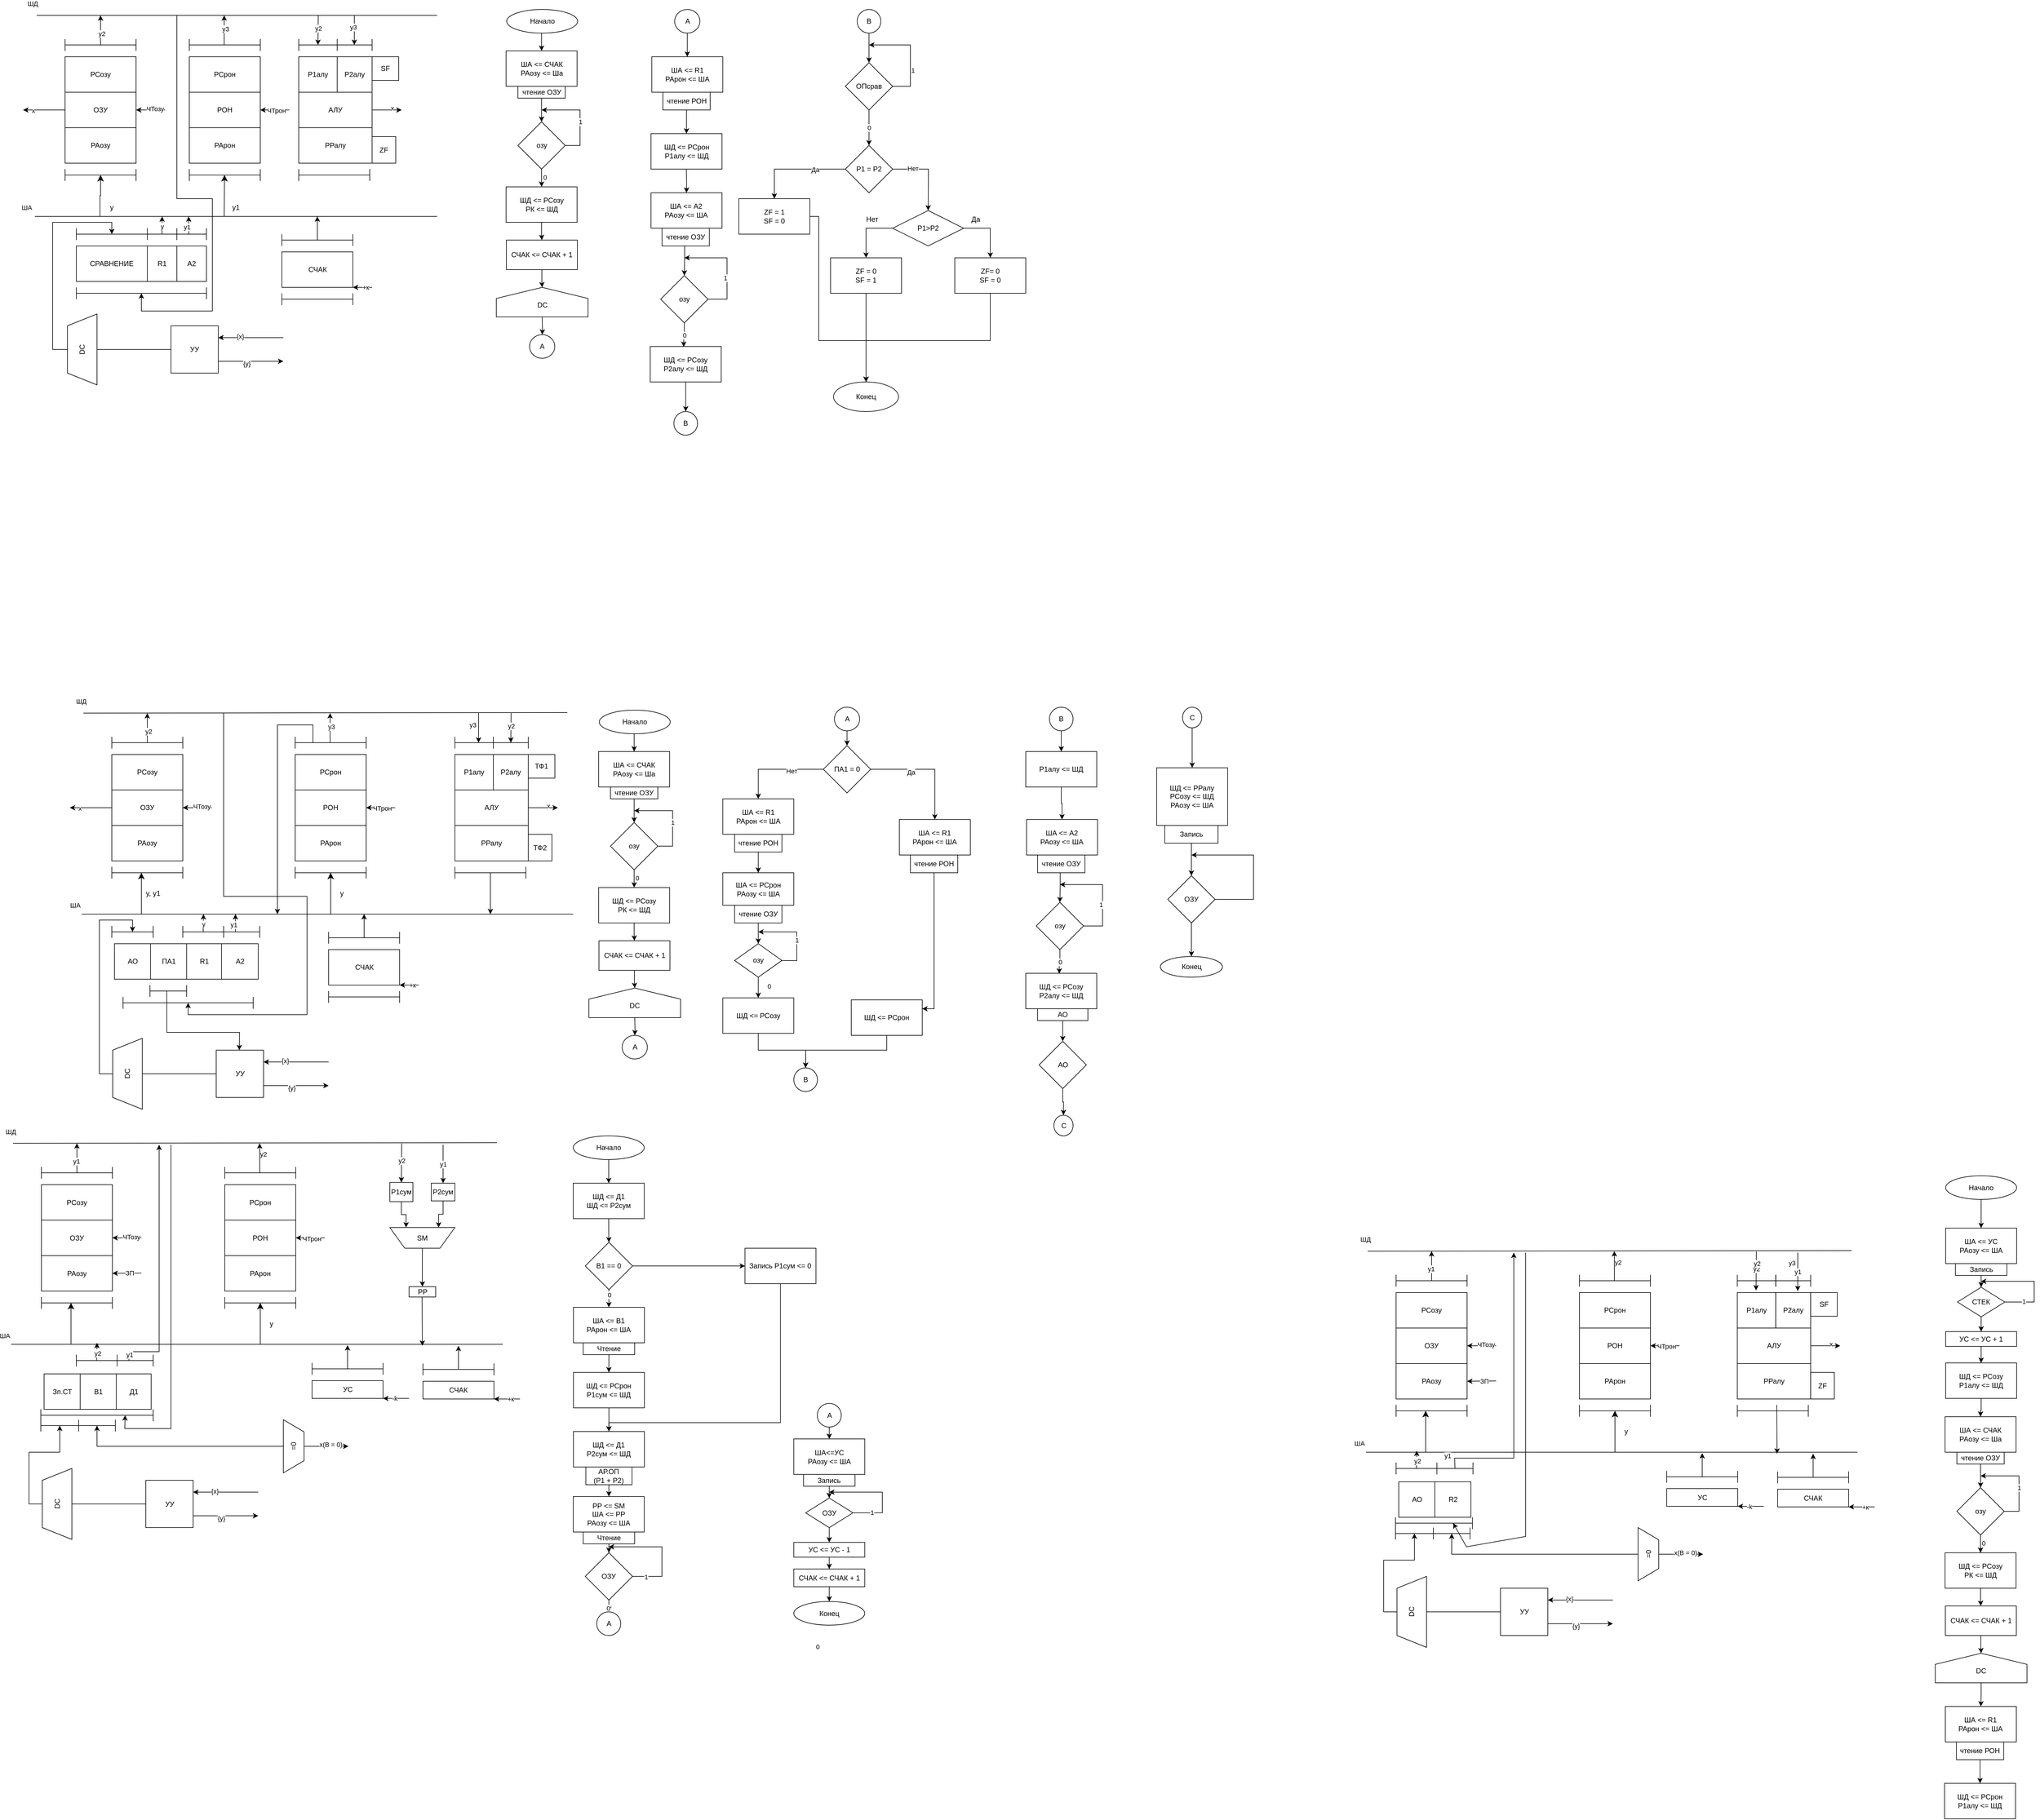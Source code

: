 <mxfile version="28.2.8">
  <diagram name="Page-1" id="4vjaePxt8hJmB_1m73Hc">
    <mxGraphModel dx="2059" dy="1668" grid="1" gridSize="10" guides="1" tooltips="1" connect="1" arrows="1" fold="1" page="1" pageScale="1" pageWidth="850" pageHeight="1100" math="0" shadow="0">
      <root>
        <mxCell id="0" />
        <mxCell id="1" parent="0" />
        <mxCell id="87p6amoQ7XiuBhZTHv8e-1" value="СРАВНЕНИЕ" style="rounded=0;whiteSpace=wrap;html=1;" parent="1" vertex="1">
          <mxGeometry x="10" y="-180" width="120" height="60" as="geometry" />
        </mxCell>
        <mxCell id="87p6amoQ7XiuBhZTHv8e-2" value="R1" style="rounded=0;whiteSpace=wrap;html=1;" parent="1" vertex="1">
          <mxGeometry x="130" y="-180" width="50" height="60" as="geometry" />
        </mxCell>
        <mxCell id="87p6amoQ7XiuBhZTHv8e-3" value="А2" style="rounded=0;whiteSpace=wrap;html=1;" parent="1" vertex="1">
          <mxGeometry x="180" y="-180" width="50" height="60" as="geometry" />
        </mxCell>
        <mxCell id="87p6amoQ7XiuBhZTHv8e-5" value="DC" style="shape=trapezoid;perimeter=trapezoidPerimeter;whiteSpace=wrap;html=1;fixedSize=1;rotation=-90;" parent="1" vertex="1">
          <mxGeometry x="-40" y="-30" width="120" height="50" as="geometry" />
        </mxCell>
        <mxCell id="87p6amoQ7XiuBhZTHv8e-6" value="УУ" style="whiteSpace=wrap;html=1;aspect=fixed;" parent="1" vertex="1">
          <mxGeometry x="170" y="-45" width="80" height="80" as="geometry" />
        </mxCell>
        <mxCell id="87p6amoQ7XiuBhZTHv8e-7" value="РСозу" style="rounded=0;whiteSpace=wrap;html=1;" parent="1" vertex="1">
          <mxGeometry x="-9" y="-500" width="120" height="60" as="geometry" />
        </mxCell>
        <mxCell id="87p6amoQ7XiuBhZTHv8e-8" value="ОЗУ" style="rounded=0;whiteSpace=wrap;html=1;" parent="1" vertex="1">
          <mxGeometry x="-9" y="-440" width="120" height="60" as="geometry" />
        </mxCell>
        <mxCell id="87p6amoQ7XiuBhZTHv8e-9" value="РАозу" style="rounded=0;whiteSpace=wrap;html=1;" parent="1" vertex="1">
          <mxGeometry x="-9" y="-380" width="120" height="60" as="geometry" />
        </mxCell>
        <mxCell id="87p6amoQ7XiuBhZTHv8e-10" value="РСрон" style="rounded=0;whiteSpace=wrap;html=1;" parent="1" vertex="1">
          <mxGeometry x="201" y="-500" width="120" height="60" as="geometry" />
        </mxCell>
        <mxCell id="87p6amoQ7XiuBhZTHv8e-11" value="РОН" style="rounded=0;whiteSpace=wrap;html=1;" parent="1" vertex="1">
          <mxGeometry x="201" y="-440" width="120" height="60" as="geometry" />
        </mxCell>
        <mxCell id="87p6amoQ7XiuBhZTHv8e-12" value="РАрон" style="rounded=0;whiteSpace=wrap;html=1;" parent="1" vertex="1">
          <mxGeometry x="201" y="-380" width="120" height="60" as="geometry" />
        </mxCell>
        <mxCell id="87p6amoQ7XiuBhZTHv8e-13" value="Р1алу" style="rounded=0;whiteSpace=wrap;html=1;" parent="1" vertex="1">
          <mxGeometry x="386" y="-500" width="65" height="60" as="geometry" />
        </mxCell>
        <mxCell id="87p6amoQ7XiuBhZTHv8e-14" value="АЛУ" style="rounded=0;whiteSpace=wrap;html=1;" parent="1" vertex="1">
          <mxGeometry x="386" y="-440" width="124" height="60" as="geometry" />
        </mxCell>
        <mxCell id="87p6amoQ7XiuBhZTHv8e-15" value="РРалу" style="rounded=0;whiteSpace=wrap;html=1;" parent="1" vertex="1">
          <mxGeometry x="386" y="-380" width="124" height="60" as="geometry" />
        </mxCell>
        <mxCell id="87p6amoQ7XiuBhZTHv8e-16" value="" style="endArrow=none;html=1;rounded=0;" parent="1" edge="1">
          <mxGeometry width="50" height="50" relative="1" as="geometry">
            <mxPoint x="-60" y="-230" as="sourcePoint" />
            <mxPoint x="620" y="-230" as="targetPoint" />
          </mxGeometry>
        </mxCell>
        <mxCell id="VAsp2LrHcUiWLGwf6JHy-3" value="ША" style="edgeLabel;html=1;align=center;verticalAlign=middle;resizable=0;points=[];" parent="87p6amoQ7XiuBhZTHv8e-16" vertex="1" connectable="0">
          <mxGeometry x="-0.96" relative="1" as="geometry">
            <mxPoint x="-28" y="-15" as="offset" />
          </mxGeometry>
        </mxCell>
        <mxCell id="87p6amoQ7XiuBhZTHv8e-17" value="" style="endArrow=none;html=1;rounded=0;" parent="1" edge="1">
          <mxGeometry width="50" height="50" relative="1" as="geometry">
            <mxPoint x="-57" y="-570" as="sourcePoint" />
            <mxPoint x="620" y="-570" as="targetPoint" />
          </mxGeometry>
        </mxCell>
        <mxCell id="VAsp2LrHcUiWLGwf6JHy-2" value="ШД" style="edgeLabel;html=1;align=center;verticalAlign=middle;resizable=0;points=[];" parent="87p6amoQ7XiuBhZTHv8e-17" vertex="1" connectable="0">
          <mxGeometry x="-0.964" y="3" relative="1" as="geometry">
            <mxPoint x="-19" y="-17" as="offset" />
          </mxGeometry>
        </mxCell>
        <mxCell id="87p6amoQ7XiuBhZTHv8e-18" value="Р2алу" style="rounded=0;whiteSpace=wrap;html=1;" parent="1" vertex="1">
          <mxGeometry x="451" y="-500" width="59" height="60" as="geometry" />
        </mxCell>
        <mxCell id="87p6amoQ7XiuBhZTHv8e-19" value="СЧАК" style="rounded=0;whiteSpace=wrap;html=1;" parent="1" vertex="1">
          <mxGeometry x="357.5" y="-170" width="120" height="60" as="geometry" />
        </mxCell>
        <mxCell id="87p6amoQ7XiuBhZTHv8e-20" value="SF" style="rounded=0;whiteSpace=wrap;html=1;" parent="1" vertex="1">
          <mxGeometry x="510" y="-500" width="45" height="40" as="geometry" />
        </mxCell>
        <mxCell id="87p6amoQ7XiuBhZTHv8e-21" value="ZF" style="rounded=0;whiteSpace=wrap;html=1;direction=south;" parent="1" vertex="1">
          <mxGeometry x="510" y="-365" width="40" height="45" as="geometry" />
        </mxCell>
        <mxCell id="87p6amoQ7XiuBhZTHv8e-24" value="" style="shape=crossbar;whiteSpace=wrap;html=1;rounded=1;" parent="1" vertex="1">
          <mxGeometry x="-9" y="-310" width="120" height="20" as="geometry" />
        </mxCell>
        <mxCell id="87p6amoQ7XiuBhZTHv8e-25" value="" style="shape=crossbar;whiteSpace=wrap;html=1;rounded=1;" parent="1" vertex="1">
          <mxGeometry x="201" y="-310" width="120" height="20" as="geometry" />
        </mxCell>
        <mxCell id="87p6amoQ7XiuBhZTHv8e-27" value="" style="shape=crossbar;whiteSpace=wrap;html=1;rounded=1;" parent="1" vertex="1">
          <mxGeometry x="386" y="-310" width="120" height="20" as="geometry" />
        </mxCell>
        <mxCell id="87p6amoQ7XiuBhZTHv8e-28" value="" style="shape=crossbar;whiteSpace=wrap;html=1;rounded=1;" parent="1" vertex="1">
          <mxGeometry x="357.5" y="-100" width="120" height="20" as="geometry" />
        </mxCell>
        <mxCell id="87p6amoQ7XiuBhZTHv8e-29" value="" style="shape=crossbar;whiteSpace=wrap;html=1;rounded=1;" parent="1" vertex="1">
          <mxGeometry x="10" y="-110" width="220" height="20" as="geometry" />
        </mxCell>
        <mxCell id="hYeJq-xYVNIXQvJbZImF-2" value="" style="edgeStyle=elbowEdgeStyle;elbow=vertical;endArrow=classic;html=1;curved=0;rounded=0;endSize=8;startSize=8;entryX=0.5;entryY=0.5;entryDx=0;entryDy=0;entryPerimeter=0;" parent="1" target="87p6amoQ7XiuBhZTHv8e-24" edge="1">
          <mxGeometry width="50" height="50" relative="1" as="geometry">
            <mxPoint x="50" y="-230" as="sourcePoint" />
            <mxPoint x="50" y="-260" as="targetPoint" />
          </mxGeometry>
        </mxCell>
        <mxCell id="hYeJq-xYVNIXQvJbZImF-4" value="" style="edgeStyle=elbowEdgeStyle;elbow=horizontal;endArrow=classic;html=1;curved=0;rounded=0;endSize=8;startSize=8;entryX=0.5;entryY=0.5;entryDx=0;entryDy=0;entryPerimeter=0;" parent="1" target="87p6amoQ7XiuBhZTHv8e-25" edge="1">
          <mxGeometry width="50" height="50" relative="1" as="geometry">
            <mxPoint x="260" y="-230" as="sourcePoint" />
            <mxPoint x="290" y="-270" as="targetPoint" />
          </mxGeometry>
        </mxCell>
        <mxCell id="hYeJq-xYVNIXQvJbZImF-6" value="" style="shape=crossbar;whiteSpace=wrap;html=1;rounded=1;" parent="1" vertex="1">
          <mxGeometry x="10" y="-210" width="120" height="20" as="geometry" />
        </mxCell>
        <mxCell id="hYeJq-xYVNIXQvJbZImF-7" value="" style="shape=crossbar;whiteSpace=wrap;html=1;rounded=1;" parent="1" vertex="1">
          <mxGeometry x="130" y="-210" width="50" height="20" as="geometry" />
        </mxCell>
        <mxCell id="hYeJq-xYVNIXQvJbZImF-12" value="" style="shape=crossbar;whiteSpace=wrap;html=1;rounded=1;" parent="1" vertex="1">
          <mxGeometry x="180" y="-210" width="50" height="20" as="geometry" />
        </mxCell>
        <mxCell id="VAsp2LrHcUiWLGwf6JHy-7" style="edgeStyle=orthogonalEdgeStyle;rounded=0;orthogonalLoop=1;jettySize=auto;html=1;exitX=0.5;exitY=0.5;exitDx=0;exitDy=0;exitPerimeter=0;" parent="1" source="hYeJq-xYVNIXQvJbZImF-13" edge="1">
          <mxGeometry relative="1" as="geometry">
            <mxPoint x="417.5" y="-230" as="targetPoint" />
          </mxGeometry>
        </mxCell>
        <mxCell id="hYeJq-xYVNIXQvJbZImF-13" value="" style="shape=crossbar;whiteSpace=wrap;html=1;rounded=1;" parent="1" vertex="1">
          <mxGeometry x="357.5" y="-200" width="120" height="20" as="geometry" />
        </mxCell>
        <mxCell id="hYeJq-xYVNIXQvJbZImF-14" value="" style="shape=crossbar;whiteSpace=wrap;html=1;rounded=1;" parent="1" vertex="1">
          <mxGeometry x="-9" y="-530" width="120" height="20" as="geometry" />
        </mxCell>
        <mxCell id="hYeJq-xYVNIXQvJbZImF-15" value="" style="shape=crossbar;whiteSpace=wrap;html=1;rounded=1;" parent="1" vertex="1">
          <mxGeometry x="201" y="-530" width="120" height="20" as="geometry" />
        </mxCell>
        <mxCell id="hYeJq-xYVNIXQvJbZImF-16" value="" style="shape=crossbar;whiteSpace=wrap;html=1;rounded=1;" parent="1" vertex="1">
          <mxGeometry x="386" y="-530" width="65" height="20" as="geometry" />
        </mxCell>
        <mxCell id="hYeJq-xYVNIXQvJbZImF-17" value="" style="shape=crossbar;whiteSpace=wrap;html=1;rounded=1;" parent="1" vertex="1">
          <mxGeometry x="451" y="-530" width="59" height="20" as="geometry" />
        </mxCell>
        <mxCell id="VAsp2LrHcUiWLGwf6JHy-5" style="edgeStyle=orthogonalEdgeStyle;rounded=0;orthogonalLoop=1;jettySize=auto;html=1;entryX=0.5;entryY=0.5;entryDx=0;entryDy=0;entryPerimeter=0;exitX=0.5;exitY=0;exitDx=0;exitDy=0;" parent="1" source="87p6amoQ7XiuBhZTHv8e-5" target="hYeJq-xYVNIXQvJbZImF-6" edge="1">
          <mxGeometry relative="1" as="geometry">
            <Array as="points">
              <mxPoint x="-30" y="-5" />
              <mxPoint x="-30" y="-220" />
              <mxPoint x="70" y="-220" />
            </Array>
          </mxGeometry>
        </mxCell>
        <mxCell id="VAsp2LrHcUiWLGwf6JHy-8" value="" style="endArrow=classic;html=1;rounded=0;entryX=1;entryY=1;entryDx=0;entryDy=0;" parent="1" target="87p6amoQ7XiuBhZTHv8e-19" edge="1">
          <mxGeometry width="50" height="50" relative="1" as="geometry">
            <mxPoint x="510" y="-110" as="sourcePoint" />
            <mxPoint x="550" y="-130" as="targetPoint" />
          </mxGeometry>
        </mxCell>
        <mxCell id="VAsp2LrHcUiWLGwf6JHy-29" value="+к" style="edgeLabel;html=1;align=center;verticalAlign=middle;resizable=0;points=[];" parent="VAsp2LrHcUiWLGwf6JHy-8" vertex="1" connectable="0">
          <mxGeometry x="-0.235" relative="1" as="geometry">
            <mxPoint x="1" as="offset" />
          </mxGeometry>
        </mxCell>
        <mxCell id="VAsp2LrHcUiWLGwf6JHy-9" value="" style="endArrow=classic;html=1;rounded=0;" parent="1" edge="1">
          <mxGeometry width="50" height="50" relative="1" as="geometry">
            <mxPoint x="200" y="-200" as="sourcePoint" />
            <mxPoint x="200" y="-230" as="targetPoint" />
          </mxGeometry>
        </mxCell>
        <mxCell id="VAsp2LrHcUiWLGwf6JHy-15" value="y1" style="edgeLabel;html=1;align=center;verticalAlign=middle;resizable=0;points=[];" parent="VAsp2LrHcUiWLGwf6JHy-9" vertex="1" connectable="0">
          <mxGeometry x="-0.181" y="3" relative="1" as="geometry">
            <mxPoint as="offset" />
          </mxGeometry>
        </mxCell>
        <mxCell id="VAsp2LrHcUiWLGwf6JHy-10" value="" style="endArrow=classic;html=1;rounded=0;exitX=0.5;exitY=0.5;exitDx=0;exitDy=0;exitPerimeter=0;" parent="1" source="hYeJq-xYVNIXQvJbZImF-7" edge="1">
          <mxGeometry width="50" height="50" relative="1" as="geometry">
            <mxPoint x="280" y="-120" as="sourcePoint" />
            <mxPoint x="155" y="-230" as="targetPoint" />
          </mxGeometry>
        </mxCell>
        <mxCell id="VAsp2LrHcUiWLGwf6JHy-14" value="y" style="edgeLabel;html=1;align=center;verticalAlign=middle;resizable=0;points=[];" parent="VAsp2LrHcUiWLGwf6JHy-10" vertex="1" connectable="0">
          <mxGeometry x="-0.114" relative="1" as="geometry">
            <mxPoint as="offset" />
          </mxGeometry>
        </mxCell>
        <mxCell id="VAsp2LrHcUiWLGwf6JHy-11" value="" style="endArrow=classic;html=1;rounded=0;entryX=1;entryY=0.25;entryDx=0;entryDy=0;" parent="1" target="87p6amoQ7XiuBhZTHv8e-6" edge="1">
          <mxGeometry width="50" height="50" relative="1" as="geometry">
            <mxPoint x="360" y="-25" as="sourcePoint" />
            <mxPoint x="330" y="-20" as="targetPoint" />
          </mxGeometry>
        </mxCell>
        <mxCell id="VAsp2LrHcUiWLGwf6JHy-22" value="{x}" style="edgeLabel;html=1;align=center;verticalAlign=middle;resizable=0;points=[];" parent="VAsp2LrHcUiWLGwf6JHy-11" vertex="1" connectable="0">
          <mxGeometry x="0.34" y="-2" relative="1" as="geometry">
            <mxPoint as="offset" />
          </mxGeometry>
        </mxCell>
        <mxCell id="VAsp2LrHcUiWLGwf6JHy-12" value="" style="endArrow=classic;html=1;rounded=0;exitX=1;exitY=0.75;exitDx=0;exitDy=0;" parent="1" source="87p6amoQ7XiuBhZTHv8e-6" edge="1">
          <mxGeometry width="50" height="50" relative="1" as="geometry">
            <mxPoint x="280" y="35" as="sourcePoint" />
            <mxPoint x="360" y="15" as="targetPoint" />
          </mxGeometry>
        </mxCell>
        <mxCell id="VAsp2LrHcUiWLGwf6JHy-23" value="{y}" style="edgeLabel;html=1;align=center;verticalAlign=middle;resizable=0;points=[];" parent="VAsp2LrHcUiWLGwf6JHy-12" vertex="1" connectable="0">
          <mxGeometry x="-0.14" y="-4" relative="1" as="geometry">
            <mxPoint as="offset" />
          </mxGeometry>
        </mxCell>
        <mxCell id="VAsp2LrHcUiWLGwf6JHy-13" value="" style="endArrow=none;html=1;rounded=0;exitX=0.5;exitY=1;exitDx=0;exitDy=0;entryX=0;entryY=0.5;entryDx=0;entryDy=0;" parent="1" source="87p6amoQ7XiuBhZTHv8e-5" target="87p6amoQ7XiuBhZTHv8e-6" edge="1">
          <mxGeometry width="50" height="50" relative="1" as="geometry">
            <mxPoint x="190" y="-190" as="sourcePoint" />
            <mxPoint x="240" y="-240" as="targetPoint" />
          </mxGeometry>
        </mxCell>
        <mxCell id="VAsp2LrHcUiWLGwf6JHy-18" value="y1" style="text;html=1;align=center;verticalAlign=middle;whiteSpace=wrap;rounded=0;" parent="1" vertex="1">
          <mxGeometry x="250" y="-260" width="60" height="30" as="geometry" />
        </mxCell>
        <mxCell id="VAsp2LrHcUiWLGwf6JHy-19" value="y" style="text;html=1;align=center;verticalAlign=middle;whiteSpace=wrap;rounded=0;" parent="1" vertex="1">
          <mxGeometry x="40" y="-260" width="60" height="30" as="geometry" />
        </mxCell>
        <mxCell id="VAsp2LrHcUiWLGwf6JHy-24" value="" style="endArrow=classic;html=1;rounded=0;entryX=0.5;entryY=0.5;entryDx=0;entryDy=0;entryPerimeter=0;" parent="1" target="87p6amoQ7XiuBhZTHv8e-29" edge="1">
          <mxGeometry width="50" height="50" relative="1" as="geometry">
            <mxPoint x="180" y="-570" as="sourcePoint" />
            <mxPoint x="230" y="-600" as="targetPoint" />
            <Array as="points">
              <mxPoint x="180" y="-260" />
              <mxPoint x="240" y="-260" />
              <mxPoint x="240" y="-70" />
              <mxPoint x="120" y="-70" />
            </Array>
          </mxGeometry>
        </mxCell>
        <mxCell id="VAsp2LrHcUiWLGwf6JHy-25" value="" style="endArrow=classic;html=1;rounded=0;entryX=1;entryY=0.5;entryDx=0;entryDy=0;" parent="1" target="87p6amoQ7XiuBhZTHv8e-8" edge="1">
          <mxGeometry width="50" height="50" relative="1" as="geometry">
            <mxPoint x="160" y="-410" as="sourcePoint" />
            <mxPoint x="190" y="-410" as="targetPoint" />
          </mxGeometry>
        </mxCell>
        <mxCell id="VAsp2LrHcUiWLGwf6JHy-26" value="ЧТозу" style="edgeLabel;html=1;align=center;verticalAlign=middle;resizable=0;points=[];" parent="VAsp2LrHcUiWLGwf6JHy-25" vertex="1" connectable="0">
          <mxGeometry x="-0.29" y="-2" relative="1" as="geometry">
            <mxPoint as="offset" />
          </mxGeometry>
        </mxCell>
        <mxCell id="VAsp2LrHcUiWLGwf6JHy-27" value="" style="endArrow=classic;html=1;rounded=0;entryX=1;entryY=0.5;entryDx=0;entryDy=0;" parent="1" edge="1">
          <mxGeometry width="50" height="50" relative="1" as="geometry">
            <mxPoint x="370" y="-410" as="sourcePoint" />
            <mxPoint x="321" y="-410" as="targetPoint" />
          </mxGeometry>
        </mxCell>
        <mxCell id="VAsp2LrHcUiWLGwf6JHy-28" value="ЧТрон" style="edgeLabel;html=1;align=center;verticalAlign=middle;resizable=0;points=[];" parent="VAsp2LrHcUiWLGwf6JHy-27" vertex="1" connectable="0">
          <mxGeometry x="-0.074" y="1" relative="1" as="geometry">
            <mxPoint as="offset" />
          </mxGeometry>
        </mxCell>
        <mxCell id="VAsp2LrHcUiWLGwf6JHy-30" value="" style="endArrow=classic;html=1;rounded=0;exitX=0.5;exitY=0.5;exitDx=0;exitDy=0;exitPerimeter=0;" parent="1" source="hYeJq-xYVNIXQvJbZImF-14" edge="1">
          <mxGeometry width="50" height="50" relative="1" as="geometry">
            <mxPoint x="180" y="-410" as="sourcePoint" />
            <mxPoint x="51" y="-570" as="targetPoint" />
          </mxGeometry>
        </mxCell>
        <mxCell id="VAsp2LrHcUiWLGwf6JHy-31" value="y2" style="edgeLabel;html=1;align=center;verticalAlign=middle;resizable=0;points=[];" parent="VAsp2LrHcUiWLGwf6JHy-30" vertex="1" connectable="0">
          <mxGeometry x="-0.237" y="-2" relative="1" as="geometry">
            <mxPoint as="offset" />
          </mxGeometry>
        </mxCell>
        <mxCell id="VAsp2LrHcUiWLGwf6JHy-32" value="" style="endArrow=classic;html=1;rounded=0;" parent="1" edge="1">
          <mxGeometry width="50" height="50" relative="1" as="geometry">
            <mxPoint x="260" y="-520" as="sourcePoint" />
            <mxPoint x="260" y="-570" as="targetPoint" />
          </mxGeometry>
        </mxCell>
        <mxCell id="VAsp2LrHcUiWLGwf6JHy-33" value="y3" style="edgeLabel;html=1;align=center;verticalAlign=middle;resizable=0;points=[];" parent="VAsp2LrHcUiWLGwf6JHy-32" vertex="1" connectable="0">
          <mxGeometry x="0.077" y="-2" relative="1" as="geometry">
            <mxPoint as="offset" />
          </mxGeometry>
        </mxCell>
        <mxCell id="VAsp2LrHcUiWLGwf6JHy-34" value="" style="endArrow=classic;html=1;rounded=0;entryX=0.5;entryY=0.5;entryDx=0;entryDy=0;entryPerimeter=0;" parent="1" target="hYeJq-xYVNIXQvJbZImF-16" edge="1">
          <mxGeometry width="50" height="50" relative="1" as="geometry">
            <mxPoint x="419" y="-570" as="sourcePoint" />
            <mxPoint x="400" y="-460" as="targetPoint" />
          </mxGeometry>
        </mxCell>
        <mxCell id="VAsp2LrHcUiWLGwf6JHy-36" value="y2" style="edgeLabel;html=1;align=center;verticalAlign=middle;resizable=0;points=[];" parent="VAsp2LrHcUiWLGwf6JHy-34" vertex="1" connectable="0">
          <mxGeometry x="-0.177" relative="1" as="geometry">
            <mxPoint y="1" as="offset" />
          </mxGeometry>
        </mxCell>
        <mxCell id="VAsp2LrHcUiWLGwf6JHy-37" value="" style="endArrow=classic;html=1;rounded=0;" parent="1" edge="1">
          <mxGeometry width="50" height="50" relative="1" as="geometry">
            <mxPoint x="480" y="-570" as="sourcePoint" />
            <mxPoint x="480" y="-520" as="targetPoint" />
          </mxGeometry>
        </mxCell>
        <mxCell id="VAsp2LrHcUiWLGwf6JHy-38" value="y3" style="edgeLabel;html=1;align=center;verticalAlign=middle;resizable=0;points=[];" parent="VAsp2LrHcUiWLGwf6JHy-37" vertex="1" connectable="0">
          <mxGeometry x="-0.554" y="-3" relative="1" as="geometry">
            <mxPoint x="1" y="9" as="offset" />
          </mxGeometry>
        </mxCell>
        <mxCell id="VAsp2LrHcUiWLGwf6JHy-39" value="" style="endArrow=classic;html=1;rounded=0;exitX=0;exitY=0.5;exitDx=0;exitDy=0;" parent="1" source="87p6amoQ7XiuBhZTHv8e-8" edge="1">
          <mxGeometry width="50" height="50" relative="1" as="geometry">
            <mxPoint x="-120" y="-390" as="sourcePoint" />
            <mxPoint x="-80" y="-410" as="targetPoint" />
          </mxGeometry>
        </mxCell>
        <mxCell id="VAsp2LrHcUiWLGwf6JHy-40" value="x" style="edgeLabel;html=1;align=center;verticalAlign=middle;resizable=0;points=[];" parent="VAsp2LrHcUiWLGwf6JHy-39" vertex="1" connectable="0">
          <mxGeometry x="0.533" y="1" relative="1" as="geometry">
            <mxPoint as="offset" />
          </mxGeometry>
        </mxCell>
        <mxCell id="VAsp2LrHcUiWLGwf6JHy-46" value="ША &amp;lt;= СЧАК&lt;div&gt;РАозу &amp;lt;= Ша&lt;/div&gt;" style="rounded=0;whiteSpace=wrap;html=1;" parent="1" vertex="1">
          <mxGeometry x="736.5" y="-510" width="120" height="60" as="geometry" />
        </mxCell>
        <mxCell id="VAsp2LrHcUiWLGwf6JHy-55" style="edgeStyle=orthogonalEdgeStyle;rounded=0;orthogonalLoop=1;jettySize=auto;html=1;entryX=0.5;entryY=0;entryDx=0;entryDy=0;" parent="1" source="VAsp2LrHcUiWLGwf6JHy-47" target="VAsp2LrHcUiWLGwf6JHy-54" edge="1">
          <mxGeometry relative="1" as="geometry" />
        </mxCell>
        <mxCell id="VAsp2LrHcUiWLGwf6JHy-47" value="чтение ОЗУ" style="rounded=0;whiteSpace=wrap;html=1;" parent="1" vertex="1">
          <mxGeometry x="756.5" y="-450" width="80" height="20" as="geometry" />
        </mxCell>
        <mxCell id="VAsp2LrHcUiWLGwf6JHy-50" value="" style="endArrow=classic;html=1;rounded=0;" parent="1" edge="1">
          <mxGeometry width="50" height="50" relative="1" as="geometry">
            <mxPoint x="510" y="-410" as="sourcePoint" />
            <mxPoint x="560" y="-410" as="targetPoint" />
          </mxGeometry>
        </mxCell>
        <mxCell id="VAsp2LrHcUiWLGwf6JHy-51" value="x" style="edgeLabel;html=1;align=center;verticalAlign=middle;resizable=0;points=[];" parent="VAsp2LrHcUiWLGwf6JHy-50" vertex="1" connectable="0">
          <mxGeometry x="0.34" y="3" relative="1" as="geometry">
            <mxPoint as="offset" />
          </mxGeometry>
        </mxCell>
        <mxCell id="VAsp2LrHcUiWLGwf6JHy-53" style="edgeStyle=orthogonalEdgeStyle;rounded=0;orthogonalLoop=1;jettySize=auto;html=1;entryX=0.5;entryY=0;entryDx=0;entryDy=0;" parent="1" target="VAsp2LrHcUiWLGwf6JHy-46" edge="1">
          <mxGeometry relative="1" as="geometry">
            <mxPoint x="796.5" y="-540" as="sourcePoint" />
          </mxGeometry>
        </mxCell>
        <mxCell id="VAsp2LrHcUiWLGwf6JHy-137" value="" style="edgeStyle=orthogonalEdgeStyle;rounded=0;orthogonalLoop=1;jettySize=auto;html=1;" parent="1" source="VAsp2LrHcUiWLGwf6JHy-54" target="VAsp2LrHcUiWLGwf6JHy-136" edge="1">
          <mxGeometry relative="1" as="geometry" />
        </mxCell>
        <mxCell id="EawJJbU1DG_IDFBdasAX-26" value="0" style="edgeLabel;html=1;align=center;verticalAlign=middle;resizable=0;points=[];" parent="VAsp2LrHcUiWLGwf6JHy-137" vertex="1" connectable="0">
          <mxGeometry x="0.357" y="5" relative="1" as="geometry">
            <mxPoint as="offset" />
          </mxGeometry>
        </mxCell>
        <mxCell id="VAsp2LrHcUiWLGwf6JHy-54" value="озу" style="rhombus;whiteSpace=wrap;html=1;" parent="1" vertex="1">
          <mxGeometry x="756.5" y="-390" width="80" height="80" as="geometry" />
        </mxCell>
        <mxCell id="VAsp2LrHcUiWLGwf6JHy-57" value="ПА1" style="rounded=0;whiteSpace=wrap;html=1;" parent="1" vertex="1">
          <mxGeometry x="135.5" y="1000" width="61" height="60" as="geometry" />
        </mxCell>
        <mxCell id="VAsp2LrHcUiWLGwf6JHy-58" value="R1" style="rounded=0;whiteSpace=wrap;html=1;" parent="1" vertex="1">
          <mxGeometry x="196.5" y="1000" width="59" height="60" as="geometry" />
        </mxCell>
        <mxCell id="VAsp2LrHcUiWLGwf6JHy-59" value="А2" style="rounded=0;whiteSpace=wrap;html=1;" parent="1" vertex="1">
          <mxGeometry x="255.5" y="1000" width="62" height="60" as="geometry" />
        </mxCell>
        <mxCell id="VAsp2LrHcUiWLGwf6JHy-60" value="DC" style="shape=trapezoid;perimeter=trapezoidPerimeter;whiteSpace=wrap;html=1;fixedSize=1;rotation=-90;" parent="1" vertex="1">
          <mxGeometry x="36.5" y="1195" width="120" height="50" as="geometry" />
        </mxCell>
        <mxCell id="VAsp2LrHcUiWLGwf6JHy-61" value="УУ" style="whiteSpace=wrap;html=1;aspect=fixed;" parent="1" vertex="1">
          <mxGeometry x="246.5" y="1180" width="80" height="80" as="geometry" />
        </mxCell>
        <mxCell id="VAsp2LrHcUiWLGwf6JHy-62" value="РСозу" style="rounded=0;whiteSpace=wrap;html=1;" parent="1" vertex="1">
          <mxGeometry x="70" y="680" width="120" height="60" as="geometry" />
        </mxCell>
        <mxCell id="VAsp2LrHcUiWLGwf6JHy-63" value="ОЗУ" style="rounded=0;whiteSpace=wrap;html=1;" parent="1" vertex="1">
          <mxGeometry x="70" y="740" width="120" height="60" as="geometry" />
        </mxCell>
        <mxCell id="VAsp2LrHcUiWLGwf6JHy-64" value="РАозу" style="rounded=0;whiteSpace=wrap;html=1;" parent="1" vertex="1">
          <mxGeometry x="70" y="800" width="120" height="60" as="geometry" />
        </mxCell>
        <mxCell id="VAsp2LrHcUiWLGwf6JHy-65" value="РСрон" style="rounded=0;whiteSpace=wrap;html=1;" parent="1" vertex="1">
          <mxGeometry x="380" y="680" width="120" height="60" as="geometry" />
        </mxCell>
        <mxCell id="VAsp2LrHcUiWLGwf6JHy-66" value="РОН" style="rounded=0;whiteSpace=wrap;html=1;" parent="1" vertex="1">
          <mxGeometry x="380" y="740" width="120" height="60" as="geometry" />
        </mxCell>
        <mxCell id="VAsp2LrHcUiWLGwf6JHy-67" value="РАрон" style="rounded=0;whiteSpace=wrap;html=1;" parent="1" vertex="1">
          <mxGeometry x="380" y="800" width="120" height="60" as="geometry" />
        </mxCell>
        <mxCell id="VAsp2LrHcUiWLGwf6JHy-68" value="Р1алу" style="rounded=0;whiteSpace=wrap;html=1;" parent="1" vertex="1">
          <mxGeometry x="650" y="680" width="65" height="60" as="geometry" />
        </mxCell>
        <mxCell id="VAsp2LrHcUiWLGwf6JHy-69" value="АЛУ" style="rounded=0;whiteSpace=wrap;html=1;" parent="1" vertex="1">
          <mxGeometry x="650" y="740" width="124" height="60" as="geometry" />
        </mxCell>
        <mxCell id="VAsp2LrHcUiWLGwf6JHy-70" value="РРалу" style="rounded=0;whiteSpace=wrap;html=1;" parent="1" vertex="1">
          <mxGeometry x="650" y="800" width="124" height="60" as="geometry" />
        </mxCell>
        <mxCell id="VAsp2LrHcUiWLGwf6JHy-71" value="" style="endArrow=none;html=1;rounded=0;" parent="1" edge="1">
          <mxGeometry width="50" height="50" relative="1" as="geometry">
            <mxPoint x="19" y="950" as="sourcePoint" />
            <mxPoint x="850" y="950" as="targetPoint" />
          </mxGeometry>
        </mxCell>
        <mxCell id="VAsp2LrHcUiWLGwf6JHy-72" value="ША" style="edgeLabel;html=1;align=center;verticalAlign=middle;resizable=0;points=[];" parent="VAsp2LrHcUiWLGwf6JHy-71" vertex="1" connectable="0">
          <mxGeometry x="-0.96" relative="1" as="geometry">
            <mxPoint x="-28" y="-15" as="offset" />
          </mxGeometry>
        </mxCell>
        <mxCell id="VAsp2LrHcUiWLGwf6JHy-73" value="" style="endArrow=none;html=1;rounded=0;" parent="1" edge="1">
          <mxGeometry width="50" height="50" relative="1" as="geometry">
            <mxPoint x="22" y="610" as="sourcePoint" />
            <mxPoint x="840" y="609" as="targetPoint" />
          </mxGeometry>
        </mxCell>
        <mxCell id="VAsp2LrHcUiWLGwf6JHy-74" value="ШД" style="edgeLabel;html=1;align=center;verticalAlign=middle;resizable=0;points=[];" parent="VAsp2LrHcUiWLGwf6JHy-73" vertex="1" connectable="0">
          <mxGeometry x="-0.964" y="3" relative="1" as="geometry">
            <mxPoint x="-19" y="-17" as="offset" />
          </mxGeometry>
        </mxCell>
        <mxCell id="VAsp2LrHcUiWLGwf6JHy-75" value="Р2алу" style="rounded=0;whiteSpace=wrap;html=1;" parent="1" vertex="1">
          <mxGeometry x="715" y="680" width="59" height="60" as="geometry" />
        </mxCell>
        <mxCell id="VAsp2LrHcUiWLGwf6JHy-76" value="СЧАК" style="rounded=0;whiteSpace=wrap;html=1;" parent="1" vertex="1">
          <mxGeometry x="436.5" y="1010" width="120" height="60" as="geometry" />
        </mxCell>
        <mxCell id="VAsp2LrHcUiWLGwf6JHy-77" value="ТФ1" style="rounded=0;whiteSpace=wrap;html=1;" parent="1" vertex="1">
          <mxGeometry x="774" y="680" width="45" height="40" as="geometry" />
        </mxCell>
        <mxCell id="VAsp2LrHcUiWLGwf6JHy-78" value="ТФ2" style="rounded=0;whiteSpace=wrap;html=1;direction=south;" parent="1" vertex="1">
          <mxGeometry x="774" y="815" width="40" height="45" as="geometry" />
        </mxCell>
        <mxCell id="VAsp2LrHcUiWLGwf6JHy-79" value="" style="shape=crossbar;whiteSpace=wrap;html=1;rounded=1;" parent="1" vertex="1">
          <mxGeometry x="70" y="870" width="120" height="20" as="geometry" />
        </mxCell>
        <mxCell id="VAsp2LrHcUiWLGwf6JHy-80" value="" style="shape=crossbar;whiteSpace=wrap;html=1;rounded=1;" parent="1" vertex="1">
          <mxGeometry x="380" y="870" width="120" height="20" as="geometry" />
        </mxCell>
        <mxCell id="VAsp2LrHcUiWLGwf6JHy-81" value="" style="shape=crossbar;whiteSpace=wrap;html=1;rounded=1;" parent="1" vertex="1">
          <mxGeometry x="650" y="870" width="120" height="20" as="geometry" />
        </mxCell>
        <mxCell id="VAsp2LrHcUiWLGwf6JHy-82" value="" style="shape=crossbar;whiteSpace=wrap;html=1;rounded=1;" parent="1" vertex="1">
          <mxGeometry x="436.5" y="1080" width="120" height="20" as="geometry" />
        </mxCell>
        <mxCell id="VAsp2LrHcUiWLGwf6JHy-83" value="" style="shape=crossbar;whiteSpace=wrap;html=1;rounded=1;" parent="1" vertex="1">
          <mxGeometry x="89" y="1090" width="220" height="20" as="geometry" />
        </mxCell>
        <mxCell id="VAsp2LrHcUiWLGwf6JHy-84" value="" style="edgeStyle=elbowEdgeStyle;elbow=vertical;endArrow=classic;html=1;curved=0;rounded=0;endSize=8;startSize=8;" parent="1" edge="1">
          <mxGeometry width="50" height="50" relative="1" as="geometry">
            <mxPoint x="120" y="950" as="sourcePoint" />
            <mxPoint x="120" y="880" as="targetPoint" />
            <Array as="points">
              <mxPoint x="110" y="915" />
            </Array>
          </mxGeometry>
        </mxCell>
        <mxCell id="VAsp2LrHcUiWLGwf6JHy-85" value="" style="edgeStyle=elbowEdgeStyle;elbow=horizontal;endArrow=classic;html=1;curved=0;rounded=0;endSize=8;startSize=8;entryX=0.5;entryY=0.5;entryDx=0;entryDy=0;entryPerimeter=0;" parent="1" target="VAsp2LrHcUiWLGwf6JHy-80" edge="1">
          <mxGeometry width="50" height="50" relative="1" as="geometry">
            <mxPoint x="440" y="950" as="sourcePoint" />
            <mxPoint x="369" y="910" as="targetPoint" />
          </mxGeometry>
        </mxCell>
        <mxCell id="VAsp2LrHcUiWLGwf6JHy-86" value="" style="shape=crossbar;whiteSpace=wrap;html=1;rounded=1;" parent="1" vertex="1">
          <mxGeometry x="70" y="970" width="70" height="20" as="geometry" />
        </mxCell>
        <mxCell id="VAsp2LrHcUiWLGwf6JHy-87" value="" style="shape=crossbar;whiteSpace=wrap;html=1;rounded=1;" parent="1" vertex="1">
          <mxGeometry x="190" y="970" width="69" height="20" as="geometry" />
        </mxCell>
        <mxCell id="VAsp2LrHcUiWLGwf6JHy-88" value="" style="shape=crossbar;whiteSpace=wrap;html=1;rounded=1;" parent="1" vertex="1">
          <mxGeometry x="259" y="970" width="61" height="20" as="geometry" />
        </mxCell>
        <mxCell id="VAsp2LrHcUiWLGwf6JHy-89" style="edgeStyle=orthogonalEdgeStyle;rounded=0;orthogonalLoop=1;jettySize=auto;html=1;exitX=0.5;exitY=0.5;exitDx=0;exitDy=0;exitPerimeter=0;" parent="1" source="VAsp2LrHcUiWLGwf6JHy-90" edge="1">
          <mxGeometry relative="1" as="geometry">
            <mxPoint x="496.5" y="950" as="targetPoint" />
          </mxGeometry>
        </mxCell>
        <mxCell id="VAsp2LrHcUiWLGwf6JHy-90" value="" style="shape=crossbar;whiteSpace=wrap;html=1;rounded=1;" parent="1" vertex="1">
          <mxGeometry x="436.5" y="980" width="120" height="20" as="geometry" />
        </mxCell>
        <mxCell id="VAsp2LrHcUiWLGwf6JHy-91" value="" style="shape=crossbar;whiteSpace=wrap;html=1;rounded=1;" parent="1" vertex="1">
          <mxGeometry x="70" y="650" width="120" height="20" as="geometry" />
        </mxCell>
        <mxCell id="VAsp2LrHcUiWLGwf6JHy-92" value="" style="shape=crossbar;whiteSpace=wrap;html=1;rounded=1;" parent="1" vertex="1">
          <mxGeometry x="380" y="650" width="120" height="20" as="geometry" />
        </mxCell>
        <mxCell id="VAsp2LrHcUiWLGwf6JHy-93" value="" style="shape=crossbar;whiteSpace=wrap;html=1;rounded=1;" parent="1" vertex="1">
          <mxGeometry x="650" y="650" width="65" height="20" as="geometry" />
        </mxCell>
        <mxCell id="VAsp2LrHcUiWLGwf6JHy-94" value="" style="shape=crossbar;whiteSpace=wrap;html=1;rounded=1;" parent="1" vertex="1">
          <mxGeometry x="715" y="650" width="59" height="20" as="geometry" />
        </mxCell>
        <mxCell id="VAsp2LrHcUiWLGwf6JHy-95" style="edgeStyle=orthogonalEdgeStyle;rounded=0;orthogonalLoop=1;jettySize=auto;html=1;entryX=0.5;entryY=0.5;entryDx=0;entryDy=0;entryPerimeter=0;exitX=0.5;exitY=0;exitDx=0;exitDy=0;" parent="1" source="VAsp2LrHcUiWLGwf6JHy-60" target="VAsp2LrHcUiWLGwf6JHy-86" edge="1">
          <mxGeometry relative="1" as="geometry">
            <Array as="points">
              <mxPoint x="49" y="1220" />
              <mxPoint x="49" y="960" />
              <mxPoint x="105" y="960" />
            </Array>
          </mxGeometry>
        </mxCell>
        <mxCell id="VAsp2LrHcUiWLGwf6JHy-96" value="" style="endArrow=classic;html=1;rounded=0;entryX=1;entryY=1;entryDx=0;entryDy=0;" parent="1" target="VAsp2LrHcUiWLGwf6JHy-76" edge="1">
          <mxGeometry width="50" height="50" relative="1" as="geometry">
            <mxPoint x="589" y="1070" as="sourcePoint" />
            <mxPoint x="629" y="1050" as="targetPoint" />
          </mxGeometry>
        </mxCell>
        <mxCell id="VAsp2LrHcUiWLGwf6JHy-97" value="+к" style="edgeLabel;html=1;align=center;verticalAlign=middle;resizable=0;points=[];" parent="VAsp2LrHcUiWLGwf6JHy-96" vertex="1" connectable="0">
          <mxGeometry x="-0.235" relative="1" as="geometry">
            <mxPoint x="1" as="offset" />
          </mxGeometry>
        </mxCell>
        <mxCell id="VAsp2LrHcUiWLGwf6JHy-98" value="" style="endArrow=classic;html=1;rounded=0;" parent="1" edge="1">
          <mxGeometry width="50" height="50" relative="1" as="geometry">
            <mxPoint x="279" y="980" as="sourcePoint" />
            <mxPoint x="279" y="950" as="targetPoint" />
          </mxGeometry>
        </mxCell>
        <mxCell id="VAsp2LrHcUiWLGwf6JHy-99" value="y1" style="edgeLabel;html=1;align=center;verticalAlign=middle;resizable=0;points=[];" parent="VAsp2LrHcUiWLGwf6JHy-98" vertex="1" connectable="0">
          <mxGeometry x="-0.181" y="3" relative="1" as="geometry">
            <mxPoint as="offset" />
          </mxGeometry>
        </mxCell>
        <mxCell id="VAsp2LrHcUiWLGwf6JHy-100" value="" style="endArrow=classic;html=1;rounded=0;exitX=0.5;exitY=0.5;exitDx=0;exitDy=0;exitPerimeter=0;" parent="1" source="VAsp2LrHcUiWLGwf6JHy-87" edge="1">
          <mxGeometry width="50" height="50" relative="1" as="geometry">
            <mxPoint x="359" y="1060" as="sourcePoint" />
            <mxPoint x="225" y="950" as="targetPoint" />
          </mxGeometry>
        </mxCell>
        <mxCell id="VAsp2LrHcUiWLGwf6JHy-101" value="y" style="edgeLabel;html=1;align=center;verticalAlign=middle;resizable=0;points=[];" parent="VAsp2LrHcUiWLGwf6JHy-100" vertex="1" connectable="0">
          <mxGeometry x="-0.114" relative="1" as="geometry">
            <mxPoint as="offset" />
          </mxGeometry>
        </mxCell>
        <mxCell id="VAsp2LrHcUiWLGwf6JHy-102" value="" style="endArrow=classic;html=1;rounded=0;entryX=1;entryY=0.25;entryDx=0;entryDy=0;" parent="1" target="VAsp2LrHcUiWLGwf6JHy-61" edge="1">
          <mxGeometry width="50" height="50" relative="1" as="geometry">
            <mxPoint x="436.5" y="1200" as="sourcePoint" />
            <mxPoint x="406.5" y="1205" as="targetPoint" />
          </mxGeometry>
        </mxCell>
        <mxCell id="VAsp2LrHcUiWLGwf6JHy-103" value="{x}" style="edgeLabel;html=1;align=center;verticalAlign=middle;resizable=0;points=[];" parent="VAsp2LrHcUiWLGwf6JHy-102" vertex="1" connectable="0">
          <mxGeometry x="0.34" y="-2" relative="1" as="geometry">
            <mxPoint as="offset" />
          </mxGeometry>
        </mxCell>
        <mxCell id="VAsp2LrHcUiWLGwf6JHy-104" value="" style="endArrow=classic;html=1;rounded=0;exitX=1;exitY=0.75;exitDx=0;exitDy=0;" parent="1" source="VAsp2LrHcUiWLGwf6JHy-61" edge="1">
          <mxGeometry width="50" height="50" relative="1" as="geometry">
            <mxPoint x="356.5" y="1260" as="sourcePoint" />
            <mxPoint x="436.5" y="1240" as="targetPoint" />
          </mxGeometry>
        </mxCell>
        <mxCell id="VAsp2LrHcUiWLGwf6JHy-105" value="{y}" style="edgeLabel;html=1;align=center;verticalAlign=middle;resizable=0;points=[];" parent="VAsp2LrHcUiWLGwf6JHy-104" vertex="1" connectable="0">
          <mxGeometry x="-0.14" y="-4" relative="1" as="geometry">
            <mxPoint as="offset" />
          </mxGeometry>
        </mxCell>
        <mxCell id="VAsp2LrHcUiWLGwf6JHy-106" value="" style="endArrow=none;html=1;rounded=0;exitX=0.5;exitY=1;exitDx=0;exitDy=0;entryX=0;entryY=0.5;entryDx=0;entryDy=0;" parent="1" source="VAsp2LrHcUiWLGwf6JHy-60" target="VAsp2LrHcUiWLGwf6JHy-61" edge="1">
          <mxGeometry width="50" height="50" relative="1" as="geometry">
            <mxPoint x="266.5" y="1035" as="sourcePoint" />
            <mxPoint x="316.5" y="985" as="targetPoint" />
          </mxGeometry>
        </mxCell>
        <mxCell id="VAsp2LrHcUiWLGwf6JHy-107" value="y" style="text;html=1;align=center;verticalAlign=middle;whiteSpace=wrap;rounded=0;" parent="1" vertex="1">
          <mxGeometry x="428.5" y="900" width="60" height="30" as="geometry" />
        </mxCell>
        <mxCell id="VAsp2LrHcUiWLGwf6JHy-108" value="y, y1" style="text;html=1;align=center;verticalAlign=middle;whiteSpace=wrap;rounded=0;" parent="1" vertex="1">
          <mxGeometry x="110" y="900" width="60" height="30" as="geometry" />
        </mxCell>
        <mxCell id="VAsp2LrHcUiWLGwf6JHy-109" value="" style="endArrow=classic;html=1;rounded=0;entryX=0.5;entryY=0.5;entryDx=0;entryDy=0;entryPerimeter=0;" parent="1" target="VAsp2LrHcUiWLGwf6JHy-83" edge="1">
          <mxGeometry width="50" height="50" relative="1" as="geometry">
            <mxPoint x="259" y="610" as="sourcePoint" />
            <mxPoint x="309" y="580" as="targetPoint" />
            <Array as="points">
              <mxPoint x="259" y="920" />
              <mxPoint x="400" y="920" />
              <mxPoint x="400" y="990" />
              <mxPoint x="400" y="1120" />
              <mxPoint x="300" y="1120" />
              <mxPoint x="199" y="1120" />
            </Array>
          </mxGeometry>
        </mxCell>
        <mxCell id="VAsp2LrHcUiWLGwf6JHy-110" value="" style="endArrow=classic;html=1;rounded=0;entryX=1;entryY=0.5;entryDx=0;entryDy=0;" parent="1" target="VAsp2LrHcUiWLGwf6JHy-63" edge="1">
          <mxGeometry width="50" height="50" relative="1" as="geometry">
            <mxPoint x="239" y="770" as="sourcePoint" />
            <mxPoint x="269" y="770" as="targetPoint" />
          </mxGeometry>
        </mxCell>
        <mxCell id="VAsp2LrHcUiWLGwf6JHy-111" value="ЧТозу" style="edgeLabel;html=1;align=center;verticalAlign=middle;resizable=0;points=[];" parent="VAsp2LrHcUiWLGwf6JHy-110" vertex="1" connectable="0">
          <mxGeometry x="-0.29" y="-2" relative="1" as="geometry">
            <mxPoint as="offset" />
          </mxGeometry>
        </mxCell>
        <mxCell id="VAsp2LrHcUiWLGwf6JHy-112" value="" style="endArrow=classic;html=1;rounded=0;entryX=1;entryY=0.5;entryDx=0;entryDy=0;" parent="1" edge="1">
          <mxGeometry width="50" height="50" relative="1" as="geometry">
            <mxPoint x="549" y="770" as="sourcePoint" />
            <mxPoint x="500" y="770" as="targetPoint" />
          </mxGeometry>
        </mxCell>
        <mxCell id="VAsp2LrHcUiWLGwf6JHy-113" value="ЧТрон" style="edgeLabel;html=1;align=center;verticalAlign=middle;resizable=0;points=[];" parent="VAsp2LrHcUiWLGwf6JHy-112" vertex="1" connectable="0">
          <mxGeometry x="-0.074" y="1" relative="1" as="geometry">
            <mxPoint as="offset" />
          </mxGeometry>
        </mxCell>
        <mxCell id="VAsp2LrHcUiWLGwf6JHy-114" value="" style="endArrow=classic;html=1;rounded=0;exitX=0.5;exitY=0.5;exitDx=0;exitDy=0;exitPerimeter=0;" parent="1" source="VAsp2LrHcUiWLGwf6JHy-91" edge="1">
          <mxGeometry width="50" height="50" relative="1" as="geometry">
            <mxPoint x="259" y="770" as="sourcePoint" />
            <mxPoint x="130" y="610" as="targetPoint" />
          </mxGeometry>
        </mxCell>
        <mxCell id="VAsp2LrHcUiWLGwf6JHy-115" value="y2" style="edgeLabel;html=1;align=center;verticalAlign=middle;resizable=0;points=[];" parent="VAsp2LrHcUiWLGwf6JHy-114" vertex="1" connectable="0">
          <mxGeometry x="-0.237" y="-2" relative="1" as="geometry">
            <mxPoint as="offset" />
          </mxGeometry>
        </mxCell>
        <mxCell id="VAsp2LrHcUiWLGwf6JHy-116" value="" style="endArrow=classic;html=1;rounded=0;" parent="1" edge="1">
          <mxGeometry width="50" height="50" relative="1" as="geometry">
            <mxPoint x="439" y="660" as="sourcePoint" />
            <mxPoint x="439" y="610" as="targetPoint" />
          </mxGeometry>
        </mxCell>
        <mxCell id="VAsp2LrHcUiWLGwf6JHy-117" value="y3" style="edgeLabel;html=1;align=center;verticalAlign=middle;resizable=0;points=[];" parent="VAsp2LrHcUiWLGwf6JHy-116" vertex="1" connectable="0">
          <mxGeometry x="0.077" y="-2" relative="1" as="geometry">
            <mxPoint as="offset" />
          </mxGeometry>
        </mxCell>
        <mxCell id="VAsp2LrHcUiWLGwf6JHy-118" value="" style="endArrow=classic;html=1;rounded=0;entryX=0.5;entryY=0.5;entryDx=0;entryDy=0;entryPerimeter=0;" parent="1" target="VAsp2LrHcUiWLGwf6JHy-94" edge="1">
          <mxGeometry width="50" height="50" relative="1" as="geometry">
            <mxPoint x="745" y="610" as="sourcePoint" />
            <mxPoint x="579" y="720" as="targetPoint" />
          </mxGeometry>
        </mxCell>
        <mxCell id="VAsp2LrHcUiWLGwf6JHy-119" value="y2" style="edgeLabel;html=1;align=center;verticalAlign=middle;resizable=0;points=[];" parent="VAsp2LrHcUiWLGwf6JHy-118" vertex="1" connectable="0">
          <mxGeometry x="-0.177" relative="1" as="geometry">
            <mxPoint y="1" as="offset" />
          </mxGeometry>
        </mxCell>
        <mxCell id="VAsp2LrHcUiWLGwf6JHy-120" value="" style="endArrow=classic;html=1;rounded=0;" parent="1" edge="1">
          <mxGeometry width="50" height="50" relative="1" as="geometry">
            <mxPoint x="690" y="610" as="sourcePoint" />
            <mxPoint x="690" y="660" as="targetPoint" />
          </mxGeometry>
        </mxCell>
        <mxCell id="VAsp2LrHcUiWLGwf6JHy-121" value="y3" style="edgeLabel;html=1;align=center;verticalAlign=middle;resizable=0;points=[];" parent="VAsp2LrHcUiWLGwf6JHy-120" vertex="1" connectable="0">
          <mxGeometry x="-0.554" y="-3" relative="1" as="geometry">
            <mxPoint x="-7" y="9" as="offset" />
          </mxGeometry>
        </mxCell>
        <mxCell id="VAsp2LrHcUiWLGwf6JHy-122" value="" style="endArrow=classic;html=1;rounded=0;exitX=0;exitY=0.5;exitDx=0;exitDy=0;" parent="1" source="VAsp2LrHcUiWLGwf6JHy-63" edge="1">
          <mxGeometry width="50" height="50" relative="1" as="geometry">
            <mxPoint x="-41" y="790" as="sourcePoint" />
            <mxPoint x="-1" y="770" as="targetPoint" />
          </mxGeometry>
        </mxCell>
        <mxCell id="VAsp2LrHcUiWLGwf6JHy-123" value="x" style="edgeLabel;html=1;align=center;verticalAlign=middle;resizable=0;points=[];" parent="VAsp2LrHcUiWLGwf6JHy-122" vertex="1" connectable="0">
          <mxGeometry x="0.533" y="1" relative="1" as="geometry">
            <mxPoint as="offset" />
          </mxGeometry>
        </mxCell>
        <mxCell id="VAsp2LrHcUiWLGwf6JHy-124" value="" style="endArrow=classic;html=1;rounded=0;" parent="1" edge="1">
          <mxGeometry width="50" height="50" relative="1" as="geometry">
            <mxPoint x="774" y="770" as="sourcePoint" />
            <mxPoint x="824" y="770" as="targetPoint" />
          </mxGeometry>
        </mxCell>
        <mxCell id="VAsp2LrHcUiWLGwf6JHy-125" value="x" style="edgeLabel;html=1;align=center;verticalAlign=middle;resizable=0;points=[];" parent="VAsp2LrHcUiWLGwf6JHy-124" vertex="1" connectable="0">
          <mxGeometry x="0.34" y="3" relative="1" as="geometry">
            <mxPoint as="offset" />
          </mxGeometry>
        </mxCell>
        <mxCell id="VAsp2LrHcUiWLGwf6JHy-128" value="" style="shape=crossbar;whiteSpace=wrap;html=1;rounded=1;" parent="1" vertex="1">
          <mxGeometry x="134.5" y="1070" width="62" height="20" as="geometry" />
        </mxCell>
        <mxCell id="VAsp2LrHcUiWLGwf6JHy-129" value="" style="endArrow=classic;html=1;rounded=0;entryX=0.5;entryY=0;entryDx=0;entryDy=0;exitX=0.457;exitY=0.485;exitDx=0;exitDy=0;exitPerimeter=0;" parent="1" source="VAsp2LrHcUiWLGwf6JHy-128" edge="1">
          <mxGeometry width="50" height="50" relative="1" as="geometry">
            <mxPoint x="164.5" y="1080" as="sourcePoint" />
            <mxPoint x="285.5" y="1180" as="targetPoint" />
            <Array as="points">
              <mxPoint x="163" y="1120" />
              <mxPoint x="163" y="1150" />
              <mxPoint x="286" y="1150" />
            </Array>
          </mxGeometry>
        </mxCell>
        <mxCell id="VAsp2LrHcUiWLGwf6JHy-130" value="АО" style="rounded=0;whiteSpace=wrap;html=1;" parent="1" vertex="1">
          <mxGeometry x="74.5" y="1000" width="61" height="60" as="geometry" />
        </mxCell>
        <mxCell id="VAsp2LrHcUiWLGwf6JHy-131" value="" style="endArrow=classic;html=1;rounded=0;exitX=0.25;exitY=0.5;exitDx=0;exitDy=0;exitPerimeter=0;" parent="1" source="VAsp2LrHcUiWLGwf6JHy-92" edge="1">
          <mxGeometry width="50" height="50" relative="1" as="geometry">
            <mxPoint x="360" y="820" as="sourcePoint" />
            <mxPoint x="350" y="950" as="targetPoint" />
            <Array as="points">
              <mxPoint x="410" y="630" />
              <mxPoint x="350" y="630" />
            </Array>
          </mxGeometry>
        </mxCell>
        <mxCell id="VAsp2LrHcUiWLGwf6JHy-133" value="" style="endArrow=classic;html=1;rounded=0;exitX=0.5;exitY=0.5;exitDx=0;exitDy=0;exitPerimeter=0;" parent="1" source="VAsp2LrHcUiWLGwf6JHy-81" edge="1">
          <mxGeometry width="50" height="50" relative="1" as="geometry">
            <mxPoint x="720" y="940" as="sourcePoint" />
            <mxPoint x="710" y="950" as="targetPoint" />
          </mxGeometry>
        </mxCell>
        <mxCell id="VAsp2LrHcUiWLGwf6JHy-135" value="" style="endArrow=classic;html=1;rounded=0;exitX=1;exitY=0.5;exitDx=0;exitDy=0;" parent="1" source="VAsp2LrHcUiWLGwf6JHy-54" edge="1">
          <mxGeometry width="50" height="50" relative="1" as="geometry">
            <mxPoint x="851.5" y="-340" as="sourcePoint" />
            <mxPoint x="796.5" y="-410" as="targetPoint" />
            <Array as="points">
              <mxPoint x="861.5" y="-350" />
              <mxPoint x="861.5" y="-410" />
            </Array>
          </mxGeometry>
        </mxCell>
        <mxCell id="EawJJbU1DG_IDFBdasAX-25" value="1" style="edgeLabel;html=1;align=center;verticalAlign=middle;resizable=0;points=[];" parent="VAsp2LrHcUiWLGwf6JHy-135" vertex="1" connectable="0">
          <mxGeometry x="-0.126" relative="1" as="geometry">
            <mxPoint as="offset" />
          </mxGeometry>
        </mxCell>
        <mxCell id="VAsp2LrHcUiWLGwf6JHy-145" style="edgeStyle=orthogonalEdgeStyle;rounded=0;orthogonalLoop=1;jettySize=auto;html=1;entryX=0.5;entryY=0;entryDx=0;entryDy=0;" parent="1" source="VAsp2LrHcUiWLGwf6JHy-136" target="VAsp2LrHcUiWLGwf6JHy-144" edge="1">
          <mxGeometry relative="1" as="geometry" />
        </mxCell>
        <mxCell id="VAsp2LrHcUiWLGwf6JHy-136" value="ШД &amp;lt;= РСозу&lt;div&gt;РК &amp;lt;= ШД&lt;/div&gt;" style="whiteSpace=wrap;html=1;" parent="1" vertex="1">
          <mxGeometry x="736.5" y="-280" width="120" height="60" as="geometry" />
        </mxCell>
        <mxCell id="VAsp2LrHcUiWLGwf6JHy-140" value="" style="shape=offPageConnector;whiteSpace=wrap;html=1;rotation=-180;" parent="1" vertex="1">
          <mxGeometry x="720" y="-110" width="155" height="50" as="geometry" />
        </mxCell>
        <mxCell id="VAsp2LrHcUiWLGwf6JHy-146" style="edgeStyle=orthogonalEdgeStyle;rounded=0;orthogonalLoop=1;jettySize=auto;html=1;entryX=0.5;entryY=1;entryDx=0;entryDy=0;" parent="1" source="VAsp2LrHcUiWLGwf6JHy-144" target="VAsp2LrHcUiWLGwf6JHy-140" edge="1">
          <mxGeometry relative="1" as="geometry" />
        </mxCell>
        <mxCell id="VAsp2LrHcUiWLGwf6JHy-144" value="СЧАК &amp;lt;= СЧАК + 1" style="rounded=0;whiteSpace=wrap;html=1;" parent="1" vertex="1">
          <mxGeometry x="737" y="-190" width="120" height="50" as="geometry" />
        </mxCell>
        <mxCell id="VAsp2LrHcUiWLGwf6JHy-149" value="" style="edgeStyle=orthogonalEdgeStyle;rounded=0;orthogonalLoop=1;jettySize=auto;html=1;" parent="1" target="VAsp2LrHcUiWLGwf6JHy-148" edge="1">
          <mxGeometry relative="1" as="geometry">
            <mxPoint x="797.5" y="-60" as="sourcePoint" />
          </mxGeometry>
        </mxCell>
        <mxCell id="VAsp2LrHcUiWLGwf6JHy-147" value="DC" style="text;html=1;align=center;verticalAlign=middle;whiteSpace=wrap;rounded=0;" parent="1" vertex="1">
          <mxGeometry x="767.5" y="-95" width="60" height="30" as="geometry" />
        </mxCell>
        <mxCell id="VAsp2LrHcUiWLGwf6JHy-148" value="A" style="ellipse;whiteSpace=wrap;html=1;" parent="1" vertex="1">
          <mxGeometry x="776.17" y="-30" width="42.67" height="40" as="geometry" />
        </mxCell>
        <mxCell id="QIiolCflaB-S5kT5Gkdr-1" value="Начало" style="ellipse;whiteSpace=wrap;html=1;" parent="1" vertex="1">
          <mxGeometry x="737.5" y="-580" width="120" height="40" as="geometry" />
        </mxCell>
        <mxCell id="QIiolCflaB-S5kT5Gkdr-4" value="" style="edgeStyle=orthogonalEdgeStyle;rounded=0;orthogonalLoop=1;jettySize=auto;html=1;" parent="1" source="QIiolCflaB-S5kT5Gkdr-2" target="QIiolCflaB-S5kT5Gkdr-3" edge="1">
          <mxGeometry relative="1" as="geometry" />
        </mxCell>
        <mxCell id="QIiolCflaB-S5kT5Gkdr-2" value="A" style="ellipse;whiteSpace=wrap;html=1;" parent="1" vertex="1">
          <mxGeometry x="1021.5" y="-580" width="42.67" height="40" as="geometry" />
        </mxCell>
        <mxCell id="QIiolCflaB-S5kT5Gkdr-3" value="&lt;div&gt;ША &amp;lt;= R1&lt;/div&gt;&lt;div&gt;РАрон &amp;lt;= ША&lt;/div&gt;" style="whiteSpace=wrap;html=1;" parent="1" vertex="1">
          <mxGeometry x="982.835" y="-500" width="120" height="60" as="geometry" />
        </mxCell>
        <mxCell id="QIiolCflaB-S5kT5Gkdr-7" value="" style="edgeStyle=orthogonalEdgeStyle;rounded=0;orthogonalLoop=1;jettySize=auto;html=1;" parent="1" source="QIiolCflaB-S5kT5Gkdr-5" target="QIiolCflaB-S5kT5Gkdr-6" edge="1">
          <mxGeometry relative="1" as="geometry" />
        </mxCell>
        <mxCell id="QIiolCflaB-S5kT5Gkdr-5" value="чтение РОН" style="rounded=0;whiteSpace=wrap;html=1;" parent="1" vertex="1">
          <mxGeometry x="1001.5" y="-440" width="80" height="30" as="geometry" />
        </mxCell>
        <mxCell id="QIiolCflaB-S5kT5Gkdr-6" value="&lt;div&gt;ШД &amp;lt;= РСрон&lt;/div&gt;&lt;div&gt;Р1алу &amp;lt;= ШД&lt;/div&gt;" style="whiteSpace=wrap;html=1;rounded=0;" parent="1" vertex="1">
          <mxGeometry x="981.5" y="-370" width="120" height="60" as="geometry" />
        </mxCell>
        <mxCell id="QIiolCflaB-S5kT5Gkdr-8" value="" style="edgeStyle=orthogonalEdgeStyle;rounded=0;orthogonalLoop=1;jettySize=auto;html=1;" parent="1" target="QIiolCflaB-S5kT5Gkdr-9" edge="1">
          <mxGeometry relative="1" as="geometry">
            <mxPoint x="1041.16" y="-310" as="sourcePoint" />
          </mxGeometry>
        </mxCell>
        <mxCell id="QIiolCflaB-S5kT5Gkdr-9" value="&lt;div&gt;ША &amp;lt;= A2&lt;/div&gt;&lt;div&gt;РАозу &amp;lt;= ША&lt;/div&gt;" style="whiteSpace=wrap;html=1;" parent="1" vertex="1">
          <mxGeometry x="981.495" y="-270" width="120" height="60" as="geometry" />
        </mxCell>
        <mxCell id="QIiolCflaB-S5kT5Gkdr-11" value="чтение ОЗУ" style="rounded=0;whiteSpace=wrap;html=1;" parent="1" vertex="1">
          <mxGeometry x="1000.16" y="-210" width="80" height="30" as="geometry" />
        </mxCell>
        <mxCell id="QIiolCflaB-S5kT5Gkdr-12" value="&lt;div&gt;ШД &amp;lt;= РСозу&lt;/div&gt;&lt;div&gt;Р2алу &amp;lt;= ШД&lt;/div&gt;" style="whiteSpace=wrap;html=1;rounded=0;" parent="1" vertex="1">
          <mxGeometry x="980.16" y="-10" width="120" height="60" as="geometry" />
        </mxCell>
        <mxCell id="WaRCo6NdUlWpvyEPkudx-3" value="" style="edgeStyle=orthogonalEdgeStyle;rounded=0;orthogonalLoop=1;jettySize=auto;html=1;exitX=0.5;exitY=1;exitDx=0;exitDy=0;" parent="1" source="QIiolCflaB-S5kT5Gkdr-12" edge="1">
          <mxGeometry relative="1" as="geometry">
            <mxPoint x="1035" y="70" as="sourcePoint" />
            <mxPoint x="1040.16" y="100" as="targetPoint" />
          </mxGeometry>
        </mxCell>
        <mxCell id="WaRCo6NdUlWpvyEPkudx-2" value="B" style="ellipse;whiteSpace=wrap;html=1;rounded=0;" parent="1" vertex="1">
          <mxGeometry x="1020.16" y="100" width="40" height="40" as="geometry" />
        </mxCell>
        <mxCell id="WaRCo6NdUlWpvyEPkudx-6" value="" style="edgeStyle=orthogonalEdgeStyle;rounded=0;orthogonalLoop=1;jettySize=auto;html=1;" parent="1" source="WaRCo6NdUlWpvyEPkudx-4" target="WaRCo6NdUlWpvyEPkudx-5" edge="1">
          <mxGeometry relative="1" as="geometry" />
        </mxCell>
        <mxCell id="WaRCo6NdUlWpvyEPkudx-4" value="B" style="ellipse;whiteSpace=wrap;html=1;rounded=0;" parent="1" vertex="1">
          <mxGeometry x="1330" y="-580" width="40" height="40" as="geometry" />
        </mxCell>
        <mxCell id="WaRCo6NdUlWpvyEPkudx-13" value="0" style="edgeStyle=orthogonalEdgeStyle;rounded=0;orthogonalLoop=1;jettySize=auto;html=1;entryX=0.5;entryY=0;entryDx=0;entryDy=0;" parent="1" source="WaRCo6NdUlWpvyEPkudx-5" target="WaRCo6NdUlWpvyEPkudx-14" edge="1">
          <mxGeometry relative="1" as="geometry">
            <mxPoint x="1390" y="-360" as="targetPoint" />
          </mxGeometry>
        </mxCell>
        <mxCell id="WaRCo6NdUlWpvyEPkudx-5" value="ОПсрав" style="rhombus;whiteSpace=wrap;html=1;rounded=0;" parent="1" vertex="1">
          <mxGeometry x="1310" y="-490" width="80" height="80" as="geometry" />
        </mxCell>
        <mxCell id="WaRCo6NdUlWpvyEPkudx-9" value="" style="endArrow=classic;html=1;rounded=0;exitX=1;exitY=0.5;exitDx=0;exitDy=0;" parent="1" source="WaRCo6NdUlWpvyEPkudx-5" edge="1">
          <mxGeometry width="50" height="50" relative="1" as="geometry">
            <mxPoint x="1040" y="-310" as="sourcePoint" />
            <mxPoint x="1350" y="-520" as="targetPoint" />
            <Array as="points">
              <mxPoint x="1420" y="-450" />
              <mxPoint x="1420" y="-520" />
            </Array>
          </mxGeometry>
        </mxCell>
        <mxCell id="WaRCo6NdUlWpvyEPkudx-10" value="1" style="edgeLabel;html=1;align=center;verticalAlign=middle;resizable=0;points=[];" parent="WaRCo6NdUlWpvyEPkudx-9" vertex="1" connectable="0">
          <mxGeometry x="-0.322" y="-4" relative="1" as="geometry">
            <mxPoint as="offset" />
          </mxGeometry>
        </mxCell>
        <mxCell id="WaRCo6NdUlWpvyEPkudx-18" value="" style="edgeStyle=orthogonalEdgeStyle;rounded=0;orthogonalLoop=1;jettySize=auto;html=1;" parent="1" source="WaRCo6NdUlWpvyEPkudx-14" edge="1">
          <mxGeometry relative="1" as="geometry">
            <mxPoint x="1450" y="-240" as="targetPoint" />
          </mxGeometry>
        </mxCell>
        <mxCell id="EawJJbU1DG_IDFBdasAX-18" value="Нет" style="edgeLabel;html=1;align=center;verticalAlign=middle;resizable=0;points=[];" parent="WaRCo6NdUlWpvyEPkudx-18" vertex="1" connectable="0">
          <mxGeometry x="-0.483" y="1" relative="1" as="geometry">
            <mxPoint as="offset" />
          </mxGeometry>
        </mxCell>
        <mxCell id="EawJJbU1DG_IDFBdasAX-15" style="edgeStyle=orthogonalEdgeStyle;rounded=0;orthogonalLoop=1;jettySize=auto;html=1;" parent="1" source="WaRCo6NdUlWpvyEPkudx-14" target="EawJJbU1DG_IDFBdasAX-5" edge="1">
          <mxGeometry relative="1" as="geometry" />
        </mxCell>
        <mxCell id="EawJJbU1DG_IDFBdasAX-17" value="Да" style="edgeLabel;html=1;align=center;verticalAlign=middle;resizable=0;points=[];" parent="EawJJbU1DG_IDFBdasAX-15" vertex="1" connectable="0">
          <mxGeometry x="-0.397" y="1" relative="1" as="geometry">
            <mxPoint as="offset" />
          </mxGeometry>
        </mxCell>
        <mxCell id="WaRCo6NdUlWpvyEPkudx-14" value="Р1 = Р2" style="rhombus;whiteSpace=wrap;html=1;" parent="1" vertex="1">
          <mxGeometry x="1310" y="-350" width="80" height="80" as="geometry" />
        </mxCell>
        <mxCell id="EawJJbU1DG_IDFBdasAX-1" style="edgeStyle=orthogonalEdgeStyle;rounded=0;orthogonalLoop=1;jettySize=auto;html=1;exitX=1;exitY=0.5;exitDx=0;exitDy=0;entryX=0.5;entryY=0;entryDx=0;entryDy=0;" parent="1" source="EawJJbU1DG_IDFBdasAX-3" target="EawJJbU1DG_IDFBdasAX-9" edge="1">
          <mxGeometry relative="1" as="geometry" />
        </mxCell>
        <mxCell id="EawJJbU1DG_IDFBdasAX-2" style="edgeStyle=orthogonalEdgeStyle;rounded=0;orthogonalLoop=1;jettySize=auto;html=1;exitX=0;exitY=0.5;exitDx=0;exitDy=0;entryX=0.5;entryY=0;entryDx=0;entryDy=0;" parent="1" source="EawJJbU1DG_IDFBdasAX-3" target="EawJJbU1DG_IDFBdasAX-7" edge="1">
          <mxGeometry relative="1" as="geometry" />
        </mxCell>
        <mxCell id="EawJJbU1DG_IDFBdasAX-3" value="Р1&amp;gt;Р2" style="rhombus;whiteSpace=wrap;html=1;" parent="1" vertex="1">
          <mxGeometry x="1390" y="-240" width="120" height="60" as="geometry" />
        </mxCell>
        <mxCell id="EawJJbU1DG_IDFBdasAX-16" style="edgeStyle=orthogonalEdgeStyle;rounded=0;orthogonalLoop=1;jettySize=auto;html=1;entryX=0.5;entryY=0;entryDx=0;entryDy=0;" parent="1" source="EawJJbU1DG_IDFBdasAX-5" target="EawJJbU1DG_IDFBdasAX-12" edge="1">
          <mxGeometry relative="1" as="geometry">
            <mxPoint x="1350" y="50" as="targetPoint" />
            <Array as="points">
              <mxPoint x="1265" y="-230" />
              <mxPoint x="1265" y="-20" />
              <mxPoint x="1345" y="-20" />
            </Array>
          </mxGeometry>
        </mxCell>
        <mxCell id="EawJJbU1DG_IDFBdasAX-5" value="&lt;div&gt;ZF = 1&lt;/div&gt;&lt;div&gt;SF = 0&lt;br&gt;&lt;/div&gt;" style="whiteSpace=wrap;html=1;" parent="1" vertex="1">
          <mxGeometry x="1130" y="-260" width="120" height="60" as="geometry" />
        </mxCell>
        <mxCell id="EawJJbU1DG_IDFBdasAX-6" style="edgeStyle=orthogonalEdgeStyle;rounded=0;orthogonalLoop=1;jettySize=auto;html=1;exitX=0.5;exitY=1;exitDx=0;exitDy=0;" parent="1" source="EawJJbU1DG_IDFBdasAX-7" edge="1">
          <mxGeometry relative="1" as="geometry">
            <mxPoint x="1345" y="50" as="targetPoint" />
          </mxGeometry>
        </mxCell>
        <mxCell id="EawJJbU1DG_IDFBdasAX-7" value="&lt;div&gt;ZF = 0&lt;br&gt;&lt;/div&gt;&lt;div&gt;SF = 1&lt;/div&gt;" style="whiteSpace=wrap;html=1;" parent="1" vertex="1">
          <mxGeometry x="1285" y="-160" width="120" height="60" as="geometry" />
        </mxCell>
        <mxCell id="EawJJbU1DG_IDFBdasAX-8" style="edgeStyle=orthogonalEdgeStyle;rounded=0;orthogonalLoop=1;jettySize=auto;html=1;exitX=0.5;exitY=1;exitDx=0;exitDy=0;entryX=0.5;entryY=0;entryDx=0;entryDy=0;" parent="1" source="EawJJbU1DG_IDFBdasAX-9" target="EawJJbU1DG_IDFBdasAX-12" edge="1">
          <mxGeometry relative="1" as="geometry">
            <mxPoint x="1405" y="-20" as="targetPoint" />
            <Array as="points">
              <mxPoint x="1555" y="-20" />
              <mxPoint x="1345" y="-20" />
            </Array>
          </mxGeometry>
        </mxCell>
        <mxCell id="EawJJbU1DG_IDFBdasAX-9" value="ZF= 0&lt;br&gt;&lt;div&gt;SF = 0&lt;/div&gt;" style="whiteSpace=wrap;html=1;" parent="1" vertex="1">
          <mxGeometry x="1495" y="-160" width="120" height="60" as="geometry" />
        </mxCell>
        <mxCell id="EawJJbU1DG_IDFBdasAX-10" value="Да" style="text;html=1;align=center;verticalAlign=middle;resizable=0;points=[];autosize=1;strokeColor=none;fillColor=none;" parent="1" vertex="1">
          <mxGeometry x="1510" y="-240" width="40" height="30" as="geometry" />
        </mxCell>
        <mxCell id="EawJJbU1DG_IDFBdasAX-11" value="Нет" style="text;html=1;align=center;verticalAlign=middle;resizable=0;points=[];autosize=1;strokeColor=none;fillColor=none;" parent="1" vertex="1">
          <mxGeometry x="1335" y="-240" width="40" height="30" as="geometry" />
        </mxCell>
        <mxCell id="EawJJbU1DG_IDFBdasAX-12" value="Конец" style="ellipse;whiteSpace=wrap;html=1;" parent="1" vertex="1">
          <mxGeometry x="1290" y="50" width="110" height="50" as="geometry" />
        </mxCell>
        <mxCell id="EawJJbU1DG_IDFBdasAX-13" style="edgeStyle=orthogonalEdgeStyle;rounded=0;orthogonalLoop=1;jettySize=auto;html=1;exitX=0.5;exitY=1;exitDx=0;exitDy=0;entryX=0.5;entryY=0;entryDx=0;entryDy=0;" parent="1" target="EawJJbU1DG_IDFBdasAX-12" edge="1">
          <mxGeometry relative="1" as="geometry">
            <mxPoint x="1345" y="10" as="sourcePoint" />
            <Array as="points">
              <mxPoint x="1345" y="50" />
            </Array>
          </mxGeometry>
        </mxCell>
        <mxCell id="EawJJbU1DG_IDFBdasAX-19" style="edgeStyle=orthogonalEdgeStyle;rounded=0;orthogonalLoop=1;jettySize=auto;html=1;entryX=0.5;entryY=0;entryDx=0;entryDy=0;" parent="1" target="EawJJbU1DG_IDFBdasAX-21" edge="1">
          <mxGeometry relative="1" as="geometry">
            <mxPoint x="1038.34" y="-180" as="sourcePoint" />
            <Array as="points">
              <mxPoint x="1038" y="-159" />
              <mxPoint x="1038" y="-140" />
            </Array>
          </mxGeometry>
        </mxCell>
        <mxCell id="EawJJbU1DG_IDFBdasAX-20" value="" style="edgeStyle=orthogonalEdgeStyle;rounded=0;orthogonalLoop=1;jettySize=auto;html=1;entryX=0.472;entryY=0.011;entryDx=0;entryDy=0;entryPerimeter=0;" parent="1" source="EawJJbU1DG_IDFBdasAX-21" target="QIiolCflaB-S5kT5Gkdr-12" edge="1">
          <mxGeometry relative="1" as="geometry">
            <mxPoint x="1038.34" y="-30" as="targetPoint" />
          </mxGeometry>
        </mxCell>
        <mxCell id="EawJJbU1DG_IDFBdasAX-24" value="0" style="edgeLabel;html=1;align=center;verticalAlign=middle;resizable=0;points=[];" parent="EawJJbU1DG_IDFBdasAX-20" vertex="1" connectable="0">
          <mxGeometry x="-0.038" y="1" relative="1" as="geometry">
            <mxPoint as="offset" />
          </mxGeometry>
        </mxCell>
        <mxCell id="EawJJbU1DG_IDFBdasAX-21" value="озу" style="rhombus;whiteSpace=wrap;html=1;" parent="1" vertex="1">
          <mxGeometry x="997.84" y="-130" width="80" height="80" as="geometry" />
        </mxCell>
        <mxCell id="EawJJbU1DG_IDFBdasAX-22" value="" style="endArrow=classic;html=1;rounded=0;exitX=1;exitY=0.5;exitDx=0;exitDy=0;" parent="1" source="EawJJbU1DG_IDFBdasAX-21" edge="1">
          <mxGeometry width="50" height="50" relative="1" as="geometry">
            <mxPoint x="1092.84" y="-90" as="sourcePoint" />
            <mxPoint x="1037.84" y="-160" as="targetPoint" />
            <Array as="points">
              <mxPoint x="1110" y="-90" />
              <mxPoint x="1110" y="-160" />
            </Array>
          </mxGeometry>
        </mxCell>
        <mxCell id="EawJJbU1DG_IDFBdasAX-23" value="1" style="edgeLabel;html=1;align=center;verticalAlign=middle;resizable=0;points=[];" parent="EawJJbU1DG_IDFBdasAX-22" vertex="1" connectable="0">
          <mxGeometry x="-0.217" y="3" relative="1" as="geometry">
            <mxPoint as="offset" />
          </mxGeometry>
        </mxCell>
        <mxCell id="EawJJbU1DG_IDFBdasAX-27" value="ША &amp;lt;= СЧАК&lt;div&gt;РАозу &amp;lt;= Ша&lt;/div&gt;" style="rounded=0;whiteSpace=wrap;html=1;" parent="1" vertex="1">
          <mxGeometry x="893" y="675" width="120" height="60" as="geometry" />
        </mxCell>
        <mxCell id="EawJJbU1DG_IDFBdasAX-28" style="edgeStyle=orthogonalEdgeStyle;rounded=0;orthogonalLoop=1;jettySize=auto;html=1;entryX=0.5;entryY=0;entryDx=0;entryDy=0;" parent="1" source="EawJJbU1DG_IDFBdasAX-29" target="EawJJbU1DG_IDFBdasAX-33" edge="1">
          <mxGeometry relative="1" as="geometry" />
        </mxCell>
        <mxCell id="EawJJbU1DG_IDFBdasAX-29" value="чтение ОЗУ" style="rounded=0;whiteSpace=wrap;html=1;" parent="1" vertex="1">
          <mxGeometry x="913" y="735" width="80" height="20" as="geometry" />
        </mxCell>
        <mxCell id="EawJJbU1DG_IDFBdasAX-30" style="edgeStyle=orthogonalEdgeStyle;rounded=0;orthogonalLoop=1;jettySize=auto;html=1;entryX=0.5;entryY=0;entryDx=0;entryDy=0;" parent="1" target="EawJJbU1DG_IDFBdasAX-27" edge="1">
          <mxGeometry relative="1" as="geometry">
            <mxPoint x="953.0" y="645" as="sourcePoint" />
          </mxGeometry>
        </mxCell>
        <mxCell id="EawJJbU1DG_IDFBdasAX-31" value="" style="edgeStyle=orthogonalEdgeStyle;rounded=0;orthogonalLoop=1;jettySize=auto;html=1;" parent="1" source="EawJJbU1DG_IDFBdasAX-33" target="EawJJbU1DG_IDFBdasAX-37" edge="1">
          <mxGeometry relative="1" as="geometry" />
        </mxCell>
        <mxCell id="EawJJbU1DG_IDFBdasAX-32" value="0" style="edgeLabel;html=1;align=center;verticalAlign=middle;resizable=0;points=[];" parent="EawJJbU1DG_IDFBdasAX-31" vertex="1" connectable="0">
          <mxGeometry x="0.357" y="5" relative="1" as="geometry">
            <mxPoint as="offset" />
          </mxGeometry>
        </mxCell>
        <mxCell id="EawJJbU1DG_IDFBdasAX-33" value="озу" style="rhombus;whiteSpace=wrap;html=1;" parent="1" vertex="1">
          <mxGeometry x="913" y="795" width="80" height="80" as="geometry" />
        </mxCell>
        <mxCell id="EawJJbU1DG_IDFBdasAX-34" value="" style="endArrow=classic;html=1;rounded=0;exitX=1;exitY=0.5;exitDx=0;exitDy=0;" parent="1" source="EawJJbU1DG_IDFBdasAX-33" edge="1">
          <mxGeometry width="50" height="50" relative="1" as="geometry">
            <mxPoint x="1008" y="845" as="sourcePoint" />
            <mxPoint x="953" y="775" as="targetPoint" />
            <Array as="points">
              <mxPoint x="1018" y="835" />
              <mxPoint x="1018" y="775" />
            </Array>
          </mxGeometry>
        </mxCell>
        <mxCell id="EawJJbU1DG_IDFBdasAX-35" value="1" style="edgeLabel;html=1;align=center;verticalAlign=middle;resizable=0;points=[];" parent="EawJJbU1DG_IDFBdasAX-34" vertex="1" connectable="0">
          <mxGeometry x="-0.126" relative="1" as="geometry">
            <mxPoint as="offset" />
          </mxGeometry>
        </mxCell>
        <mxCell id="EawJJbU1DG_IDFBdasAX-36" style="edgeStyle=orthogonalEdgeStyle;rounded=0;orthogonalLoop=1;jettySize=auto;html=1;entryX=0.5;entryY=0;entryDx=0;entryDy=0;" parent="1" source="EawJJbU1DG_IDFBdasAX-37" target="EawJJbU1DG_IDFBdasAX-40" edge="1">
          <mxGeometry relative="1" as="geometry" />
        </mxCell>
        <mxCell id="EawJJbU1DG_IDFBdasAX-37" value="ШД &amp;lt;= РСозу&lt;div&gt;РК &amp;lt;= ШД&lt;/div&gt;" style="whiteSpace=wrap;html=1;" parent="1" vertex="1">
          <mxGeometry x="893" y="905" width="120" height="60" as="geometry" />
        </mxCell>
        <mxCell id="EawJJbU1DG_IDFBdasAX-38" value="" style="shape=offPageConnector;whiteSpace=wrap;html=1;rotation=-180;" parent="1" vertex="1">
          <mxGeometry x="876.5" y="1075" width="155" height="50" as="geometry" />
        </mxCell>
        <mxCell id="EawJJbU1DG_IDFBdasAX-39" style="edgeStyle=orthogonalEdgeStyle;rounded=0;orthogonalLoop=1;jettySize=auto;html=1;entryX=0.5;entryY=1;entryDx=0;entryDy=0;" parent="1" source="EawJJbU1DG_IDFBdasAX-40" target="EawJJbU1DG_IDFBdasAX-38" edge="1">
          <mxGeometry relative="1" as="geometry" />
        </mxCell>
        <mxCell id="EawJJbU1DG_IDFBdasAX-40" value="СЧАК &amp;lt;= СЧАК + 1" style="rounded=0;whiteSpace=wrap;html=1;" parent="1" vertex="1">
          <mxGeometry x="893.5" y="995" width="120" height="50" as="geometry" />
        </mxCell>
        <mxCell id="EawJJbU1DG_IDFBdasAX-41" value="" style="edgeStyle=orthogonalEdgeStyle;rounded=0;orthogonalLoop=1;jettySize=auto;html=1;" parent="1" target="EawJJbU1DG_IDFBdasAX-43" edge="1">
          <mxGeometry relative="1" as="geometry">
            <mxPoint x="954" y="1125" as="sourcePoint" />
          </mxGeometry>
        </mxCell>
        <mxCell id="EawJJbU1DG_IDFBdasAX-42" value="DC" style="text;html=1;align=center;verticalAlign=middle;whiteSpace=wrap;rounded=0;" parent="1" vertex="1">
          <mxGeometry x="924" y="1090" width="60" height="30" as="geometry" />
        </mxCell>
        <mxCell id="EawJJbU1DG_IDFBdasAX-43" value="A" style="ellipse;whiteSpace=wrap;html=1;" parent="1" vertex="1">
          <mxGeometry x="932.67" y="1155" width="42.67" height="40" as="geometry" />
        </mxCell>
        <mxCell id="EawJJbU1DG_IDFBdasAX-44" value="Начало" style="ellipse;whiteSpace=wrap;html=1;" parent="1" vertex="1">
          <mxGeometry x="894" y="605" width="120" height="40" as="geometry" />
        </mxCell>
        <mxCell id="EawJJbU1DG_IDFBdasAX-48" value="" style="edgeStyle=orthogonalEdgeStyle;rounded=0;orthogonalLoop=1;jettySize=auto;html=1;" parent="1" source="EawJJbU1DG_IDFBdasAX-45" target="EawJJbU1DG_IDFBdasAX-47" edge="1">
          <mxGeometry relative="1" as="geometry" />
        </mxCell>
        <mxCell id="EawJJbU1DG_IDFBdasAX-45" value="A" style="ellipse;whiteSpace=wrap;html=1;" parent="1" vertex="1">
          <mxGeometry x="1291.51" y="600" width="42.67" height="40" as="geometry" />
        </mxCell>
        <mxCell id="EawJJbU1DG_IDFBdasAX-50" value="" style="edgeStyle=orthogonalEdgeStyle;rounded=0;orthogonalLoop=1;jettySize=auto;html=1;" parent="1" source="EawJJbU1DG_IDFBdasAX-47" target="EawJJbU1DG_IDFBdasAX-56" edge="1">
          <mxGeometry relative="1" as="geometry">
            <mxPoint x="1460" y="780" as="targetPoint" />
          </mxGeometry>
        </mxCell>
        <mxCell id="EawJJbU1DG_IDFBdasAX-51" value="Да" style="edgeLabel;html=1;align=center;verticalAlign=middle;resizable=0;points=[];" parent="EawJJbU1DG_IDFBdasAX-50" vertex="1" connectable="0">
          <mxGeometry x="-0.297" y="-5" relative="1" as="geometry">
            <mxPoint as="offset" />
          </mxGeometry>
        </mxCell>
        <mxCell id="EawJJbU1DG_IDFBdasAX-53" value="" style="edgeStyle=orthogonalEdgeStyle;rounded=0;orthogonalLoop=1;jettySize=auto;html=1;" parent="1" source="EawJJbU1DG_IDFBdasAX-47" target="EawJJbU1DG_IDFBdasAX-52" edge="1">
          <mxGeometry relative="1" as="geometry" />
        </mxCell>
        <mxCell id="EawJJbU1DG_IDFBdasAX-55" value="Нет" style="edgeLabel;html=1;align=center;verticalAlign=middle;resizable=0;points=[];" parent="EawJJbU1DG_IDFBdasAX-53" vertex="1" connectable="0">
          <mxGeometry x="-0.326" y="3" relative="1" as="geometry">
            <mxPoint as="offset" />
          </mxGeometry>
        </mxCell>
        <mxCell id="EawJJbU1DG_IDFBdasAX-47" value="ПА1 = 0" style="rhombus;whiteSpace=wrap;html=1;" parent="1" vertex="1">
          <mxGeometry x="1272.845" y="665" width="80" height="80" as="geometry" />
        </mxCell>
        <mxCell id="EawJJbU1DG_IDFBdasAX-52" value="ША &amp;lt;= R1&lt;div&gt;РАрон &amp;lt;= ША&lt;/div&gt;" style="whiteSpace=wrap;html=1;" parent="1" vertex="1">
          <mxGeometry x="1102.84" y="755" width="120" height="60" as="geometry" />
        </mxCell>
        <mxCell id="EawJJbU1DG_IDFBdasAX-56" value="&lt;div&gt;ША &amp;lt;= R1&lt;/div&gt;&lt;div&gt;РАрон &amp;lt;= ША&lt;/div&gt;" style="whiteSpace=wrap;html=1;" parent="1" vertex="1">
          <mxGeometry x="1401.335" y="790" width="120" height="60" as="geometry" />
        </mxCell>
        <mxCell id="EawJJbU1DG_IDFBdasAX-57" value="" style="edgeStyle=orthogonalEdgeStyle;rounded=0;orthogonalLoop=1;jettySize=auto;html=1;" parent="1" source="EawJJbU1DG_IDFBdasAX-58" target="EawJJbU1DG_IDFBdasAX-59" edge="1">
          <mxGeometry relative="1" as="geometry">
            <Array as="points">
              <mxPoint x="1460" y="1110" />
              <mxPoint x="1370" y="1110" />
            </Array>
          </mxGeometry>
        </mxCell>
        <mxCell id="EawJJbU1DG_IDFBdasAX-58" value="чтение РОН" style="rounded=0;whiteSpace=wrap;html=1;" parent="1" vertex="1">
          <mxGeometry x="1420" y="850" width="80" height="30" as="geometry" />
        </mxCell>
        <mxCell id="EawJJbU1DG_IDFBdasAX-82" style="edgeStyle=orthogonalEdgeStyle;rounded=0;orthogonalLoop=1;jettySize=auto;html=1;" parent="1" source="EawJJbU1DG_IDFBdasAX-59" target="EawJJbU1DG_IDFBdasAX-83" edge="1">
          <mxGeometry relative="1" as="geometry">
            <mxPoint x="1250.0" y="1210" as="targetPoint" />
            <Array as="points">
              <mxPoint x="1380" y="1180" />
              <mxPoint x="1243" y="1180" />
            </Array>
          </mxGeometry>
        </mxCell>
        <mxCell id="EawJJbU1DG_IDFBdasAX-59" value="&lt;div&gt;ШД &amp;lt;= РСрон&lt;/div&gt;" style="whiteSpace=wrap;html=1;rounded=0;" parent="1" vertex="1">
          <mxGeometry x="1320" y="1095" width="120" height="60" as="geometry" />
        </mxCell>
        <mxCell id="EawJJbU1DG_IDFBdasAX-64" value="" style="edgeStyle=orthogonalEdgeStyle;rounded=0;orthogonalLoop=1;jettySize=auto;html=1;" parent="1" source="EawJJbU1DG_IDFBdasAX-62" target="EawJJbU1DG_IDFBdasAX-63" edge="1">
          <mxGeometry relative="1" as="geometry" />
        </mxCell>
        <mxCell id="EawJJbU1DG_IDFBdasAX-62" value="чтение РОН" style="rounded=0;whiteSpace=wrap;html=1;" parent="1" vertex="1">
          <mxGeometry x="1122.84" y="815" width="80" height="30" as="geometry" />
        </mxCell>
        <mxCell id="EawJJbU1DG_IDFBdasAX-63" value="ША &amp;lt;= РСрон&lt;div&gt;РАозу &amp;lt;= ША&lt;/div&gt;" style="whiteSpace=wrap;html=1;rounded=0;" parent="1" vertex="1">
          <mxGeometry x="1102.84" y="880" width="120" height="55" as="geometry" />
        </mxCell>
        <mxCell id="EawJJbU1DG_IDFBdasAX-78" style="edgeStyle=orthogonalEdgeStyle;rounded=0;orthogonalLoop=1;jettySize=auto;html=1;" parent="1" source="EawJJbU1DG_IDFBdasAX-67" target="EawJJbU1DG_IDFBdasAX-76" edge="1">
          <mxGeometry relative="1" as="geometry" />
        </mxCell>
        <mxCell id="EawJJbU1DG_IDFBdasAX-67" value="озу" style="rhombus;whiteSpace=wrap;html=1;" parent="1" vertex="1">
          <mxGeometry x="1122.84" y="1000.0" width="80" height="56.63" as="geometry" />
        </mxCell>
        <mxCell id="EawJJbU1DG_IDFBdasAX-68" value="" style="endArrow=classic;html=1;rounded=0;exitX=1;exitY=0.5;exitDx=0;exitDy=0;" parent="1" source="EawJJbU1DG_IDFBdasAX-67" edge="1">
          <mxGeometry width="50" height="50" relative="1" as="geometry">
            <mxPoint x="1217.84" y="1050" as="sourcePoint" />
            <mxPoint x="1162.84" y="980.0" as="targetPoint" />
            <Array as="points">
              <mxPoint x="1228" y="1028.63" />
              <mxPoint x="1227.84" y="980.0" />
            </Array>
          </mxGeometry>
        </mxCell>
        <mxCell id="EawJJbU1DG_IDFBdasAX-69" value="1" style="edgeLabel;html=1;align=center;verticalAlign=middle;resizable=0;points=[];" parent="EawJJbU1DG_IDFBdasAX-68" vertex="1" connectable="0">
          <mxGeometry x="-0.126" relative="1" as="geometry">
            <mxPoint as="offset" />
          </mxGeometry>
        </mxCell>
        <mxCell id="EawJJbU1DG_IDFBdasAX-72" style="edgeStyle=orthogonalEdgeStyle;rounded=0;orthogonalLoop=1;jettySize=auto;html=1;entryX=0.5;entryY=0;entryDx=0;entryDy=0;" parent="1" source="EawJJbU1DG_IDFBdasAX-71" target="EawJJbU1DG_IDFBdasAX-67" edge="1">
          <mxGeometry relative="1" as="geometry" />
        </mxCell>
        <mxCell id="EawJJbU1DG_IDFBdasAX-71" value="чтение ОЗУ" style="rounded=0;whiteSpace=wrap;html=1;" parent="1" vertex="1">
          <mxGeometry x="1122.84" y="935" width="80" height="30" as="geometry" />
        </mxCell>
        <mxCell id="EawJJbU1DG_IDFBdasAX-81" value="" style="edgeStyle=orthogonalEdgeStyle;rounded=0;orthogonalLoop=1;jettySize=auto;html=1;" parent="1" source="EawJJbU1DG_IDFBdasAX-76" target="EawJJbU1DG_IDFBdasAX-83" edge="1">
          <mxGeometry relative="1" as="geometry">
            <mxPoint x="1250.0" y="1210" as="targetPoint" />
            <Array as="points">
              <mxPoint x="1163" y="1180" />
              <mxPoint x="1243" y="1180" />
            </Array>
          </mxGeometry>
        </mxCell>
        <mxCell id="EawJJbU1DG_IDFBdasAX-76" value="&lt;div&gt;ШД &amp;lt;= РСозу&lt;/div&gt;" style="whiteSpace=wrap;html=1;rounded=0;" parent="1" vertex="1">
          <mxGeometry x="1102.84" y="1091.63" width="120" height="60" as="geometry" />
        </mxCell>
        <mxCell id="EawJJbU1DG_IDFBdasAX-77" value="0" style="edgeLabel;html=1;align=center;verticalAlign=middle;resizable=0;points=[];" parent="1" vertex="1" connectable="0">
          <mxGeometry x="1180.524" y="1072.13" as="geometry" />
        </mxCell>
        <mxCell id="EawJJbU1DG_IDFBdasAX-83" value="B" style="ellipse;whiteSpace=wrap;html=1;aspect=fixed;" parent="1" vertex="1">
          <mxGeometry x="1222.84" y="1210" width="40" height="40" as="geometry" />
        </mxCell>
        <mxCell id="EawJJbU1DG_IDFBdasAX-97" style="edgeStyle=orthogonalEdgeStyle;rounded=0;orthogonalLoop=1;jettySize=auto;html=1;" parent="1" source="EawJJbU1DG_IDFBdasAX-85" target="EawJJbU1DG_IDFBdasAX-88" edge="1">
          <mxGeometry relative="1" as="geometry" />
        </mxCell>
        <mxCell id="EawJJbU1DG_IDFBdasAX-85" value="Р1алу &amp;lt;= ШД" style="whiteSpace=wrap;html=1;rounded=0;" parent="1" vertex="1">
          <mxGeometry x="1615" y="675" width="120" height="60" as="geometry" />
        </mxCell>
        <mxCell id="EawJJbU1DG_IDFBdasAX-86" value="B" style="ellipse;whiteSpace=wrap;html=1;aspect=fixed;" parent="1" vertex="1">
          <mxGeometry x="1655" y="600" width="40" height="40" as="geometry" />
        </mxCell>
        <mxCell id="EawJJbU1DG_IDFBdasAX-87" value="" style="endArrow=classic;html=1;rounded=0;exitX=0.5;exitY=1;exitDx=0;exitDy=0;" parent="1" source="EawJJbU1DG_IDFBdasAX-86" target="EawJJbU1DG_IDFBdasAX-85" edge="1">
          <mxGeometry width="50" height="50" relative="1" as="geometry">
            <mxPoint x="1730" y="580" as="sourcePoint" />
            <mxPoint x="1780" y="530" as="targetPoint" />
          </mxGeometry>
        </mxCell>
        <mxCell id="EawJJbU1DG_IDFBdasAX-88" value="&lt;div&gt;ША &amp;lt;= A2&lt;/div&gt;&lt;div&gt;РАозу &amp;lt;= ША&lt;/div&gt;" style="whiteSpace=wrap;html=1;" parent="1" vertex="1">
          <mxGeometry x="1616.335" y="790" width="120" height="60" as="geometry" />
        </mxCell>
        <mxCell id="EawJJbU1DG_IDFBdasAX-89" value="чтение ОЗУ" style="rounded=0;whiteSpace=wrap;html=1;" parent="1" vertex="1">
          <mxGeometry x="1635" y="850" width="80" height="30" as="geometry" />
        </mxCell>
        <mxCell id="EawJJbU1DG_IDFBdasAX-90" value="&lt;div&gt;ШД &amp;lt;= РСозу&lt;/div&gt;&lt;div&gt;Р2алу &amp;lt;= ШД&lt;/div&gt;" style="whiteSpace=wrap;html=1;rounded=0;" parent="1" vertex="1">
          <mxGeometry x="1615" y="1050" width="120" height="60" as="geometry" />
        </mxCell>
        <mxCell id="EawJJbU1DG_IDFBdasAX-91" style="edgeStyle=orthogonalEdgeStyle;rounded=0;orthogonalLoop=1;jettySize=auto;html=1;entryX=0.5;entryY=0;entryDx=0;entryDy=0;" parent="1" target="EawJJbU1DG_IDFBdasAX-94" edge="1">
          <mxGeometry relative="1" as="geometry">
            <mxPoint x="1673.18" y="880" as="sourcePoint" />
            <Array as="points">
              <mxPoint x="1672.84" y="901" />
              <mxPoint x="1672.84" y="920" />
            </Array>
          </mxGeometry>
        </mxCell>
        <mxCell id="EawJJbU1DG_IDFBdasAX-92" value="" style="edgeStyle=orthogonalEdgeStyle;rounded=0;orthogonalLoop=1;jettySize=auto;html=1;entryX=0.472;entryY=0.011;entryDx=0;entryDy=0;entryPerimeter=0;" parent="1" source="EawJJbU1DG_IDFBdasAX-94" target="EawJJbU1DG_IDFBdasAX-90" edge="1">
          <mxGeometry relative="1" as="geometry">
            <mxPoint x="1673.18" y="1030" as="targetPoint" />
          </mxGeometry>
        </mxCell>
        <mxCell id="EawJJbU1DG_IDFBdasAX-93" value="0" style="edgeLabel;html=1;align=center;verticalAlign=middle;resizable=0;points=[];" parent="EawJJbU1DG_IDFBdasAX-92" vertex="1" connectable="0">
          <mxGeometry x="-0.038" y="1" relative="1" as="geometry">
            <mxPoint as="offset" />
          </mxGeometry>
        </mxCell>
        <mxCell id="EawJJbU1DG_IDFBdasAX-94" value="озу" style="rhombus;whiteSpace=wrap;html=1;" parent="1" vertex="1">
          <mxGeometry x="1632.68" y="930" width="80" height="80" as="geometry" />
        </mxCell>
        <mxCell id="EawJJbU1DG_IDFBdasAX-95" value="" style="endArrow=classic;html=1;rounded=0;exitX=1;exitY=0.5;exitDx=0;exitDy=0;" parent="1" source="EawJJbU1DG_IDFBdasAX-94" edge="1">
          <mxGeometry width="50" height="50" relative="1" as="geometry">
            <mxPoint x="1727.68" y="970" as="sourcePoint" />
            <mxPoint x="1672.68" y="900" as="targetPoint" />
            <Array as="points">
              <mxPoint x="1744.84" y="970" />
              <mxPoint x="1744.84" y="900" />
            </Array>
          </mxGeometry>
        </mxCell>
        <mxCell id="EawJJbU1DG_IDFBdasAX-96" value="1" style="edgeLabel;html=1;align=center;verticalAlign=middle;resizable=0;points=[];" parent="EawJJbU1DG_IDFBdasAX-95" vertex="1" connectable="0">
          <mxGeometry x="-0.217" y="3" relative="1" as="geometry">
            <mxPoint as="offset" />
          </mxGeometry>
        </mxCell>
        <mxCell id="EawJJbU1DG_IDFBdasAX-100" value="" style="edgeStyle=orthogonalEdgeStyle;rounded=0;orthogonalLoop=1;jettySize=auto;html=1;" parent="1" source="EawJJbU1DG_IDFBdasAX-98" target="EawJJbU1DG_IDFBdasAX-99" edge="1">
          <mxGeometry relative="1" as="geometry" />
        </mxCell>
        <mxCell id="EawJJbU1DG_IDFBdasAX-98" value="АО" style="rounded=0;whiteSpace=wrap;html=1;" parent="1" vertex="1">
          <mxGeometry x="1635" y="1110" width="85" height="20" as="geometry" />
        </mxCell>
        <mxCell id="EawJJbU1DG_IDFBdasAX-102" value="" style="edgeStyle=orthogonalEdgeStyle;rounded=0;orthogonalLoop=1;jettySize=auto;html=1;" parent="1" source="EawJJbU1DG_IDFBdasAX-99" target="EawJJbU1DG_IDFBdasAX-101" edge="1">
          <mxGeometry relative="1" as="geometry" />
        </mxCell>
        <mxCell id="EawJJbU1DG_IDFBdasAX-99" value="АО" style="rhombus;whiteSpace=wrap;html=1;rounded=0;" parent="1" vertex="1">
          <mxGeometry x="1637.5" y="1165" width="80" height="80" as="geometry" />
        </mxCell>
        <mxCell id="EawJJbU1DG_IDFBdasAX-101" value="С" style="ellipse;whiteSpace=wrap;html=1;rounded=0;" parent="1" vertex="1">
          <mxGeometry x="1662.5" y="1290" width="32.5" height="35" as="geometry" />
        </mxCell>
        <mxCell id="EawJJbU1DG_IDFBdasAX-105" value="" style="edgeStyle=orthogonalEdgeStyle;rounded=0;orthogonalLoop=1;jettySize=auto;html=1;" parent="1" source="EawJJbU1DG_IDFBdasAX-103" target="EawJJbU1DG_IDFBdasAX-104" edge="1">
          <mxGeometry relative="1" as="geometry" />
        </mxCell>
        <mxCell id="EawJJbU1DG_IDFBdasAX-103" value="С" style="ellipse;whiteSpace=wrap;html=1;rounded=0;" parent="1" vertex="1">
          <mxGeometry x="1880" y="600" width="32.5" height="35" as="geometry" />
        </mxCell>
        <mxCell id="EawJJbU1DG_IDFBdasAX-104" value="ШД &amp;lt;= РРалу&lt;div&gt;РСозу &amp;lt;= ШД&lt;/div&gt;&lt;div&gt;РАозу &amp;lt;= ША&lt;/div&gt;" style="whiteSpace=wrap;html=1;rounded=0;" parent="1" vertex="1">
          <mxGeometry x="1836.25" y="702.5" width="120" height="97.5" as="geometry" />
        </mxCell>
        <mxCell id="EawJJbU1DG_IDFBdasAX-108" value="" style="edgeStyle=orthogonalEdgeStyle;rounded=0;orthogonalLoop=1;jettySize=auto;html=1;" parent="1" source="EawJJbU1DG_IDFBdasAX-106" target="EawJJbU1DG_IDFBdasAX-107" edge="1">
          <mxGeometry relative="1" as="geometry" />
        </mxCell>
        <mxCell id="EawJJbU1DG_IDFBdasAX-106" value="Запись" style="rounded=0;whiteSpace=wrap;html=1;" parent="1" vertex="1">
          <mxGeometry x="1850" y="800" width="90" height="30" as="geometry" />
        </mxCell>
        <mxCell id="EawJJbU1DG_IDFBdasAX-111" value="" style="edgeStyle=orthogonalEdgeStyle;rounded=0;orthogonalLoop=1;jettySize=auto;html=1;" parent="1" source="EawJJbU1DG_IDFBdasAX-107" target="EawJJbU1DG_IDFBdasAX-110" edge="1">
          <mxGeometry relative="1" as="geometry" />
        </mxCell>
        <mxCell id="EawJJbU1DG_IDFBdasAX-107" value="ОЗУ" style="rhombus;whiteSpace=wrap;html=1;rounded=0;" parent="1" vertex="1">
          <mxGeometry x="1855" y="885" width="80" height="80" as="geometry" />
        </mxCell>
        <mxCell id="EawJJbU1DG_IDFBdasAX-109" value="" style="endArrow=classic;html=1;rounded=0;exitX=1;exitY=0.5;exitDx=0;exitDy=0;" parent="1" source="EawJJbU1DG_IDFBdasAX-107" edge="1">
          <mxGeometry width="50" height="50" relative="1" as="geometry">
            <mxPoint x="1970" y="920" as="sourcePoint" />
            <mxPoint x="1895" y="850" as="targetPoint" />
            <Array as="points">
              <mxPoint x="2000" y="925" />
              <mxPoint x="2000" y="850" />
            </Array>
          </mxGeometry>
        </mxCell>
        <mxCell id="EawJJbU1DG_IDFBdasAX-110" value="Конец" style="ellipse;whiteSpace=wrap;html=1;rounded=0;" parent="1" vertex="1">
          <mxGeometry x="1842.5" y="1021.63" width="105" height="35" as="geometry" />
        </mxCell>
        <mxCell id="A7re3Xvq1UFNqnIXCzaf-4" value="" style="edgeStyle=orthogonalEdgeStyle;rounded=0;orthogonalLoop=1;jettySize=auto;html=1;" parent="1" source="A7re3Xvq1UFNqnIXCzaf-2" target="A7re3Xvq1UFNqnIXCzaf-3" edge="1">
          <mxGeometry relative="1" as="geometry" />
        </mxCell>
        <mxCell id="A7re3Xvq1UFNqnIXCzaf-2" value="Начало" style="ellipse;whiteSpace=wrap;html=1;" parent="1" vertex="1">
          <mxGeometry x="850" y="1325" width="120" height="40" as="geometry" />
        </mxCell>
        <mxCell id="A7re3Xvq1UFNqnIXCzaf-6" value="" style="edgeStyle=orthogonalEdgeStyle;rounded=0;orthogonalLoop=1;jettySize=auto;html=1;" parent="1" source="A7re3Xvq1UFNqnIXCzaf-3" target="A7re3Xvq1UFNqnIXCzaf-5" edge="1">
          <mxGeometry relative="1" as="geometry" />
        </mxCell>
        <mxCell id="A7re3Xvq1UFNqnIXCzaf-3" value="&lt;div&gt;ШД &amp;lt;= Д1&lt;/div&gt;&lt;div&gt;ШД &amp;lt;= Р2сум&lt;br&gt;&lt;/div&gt;" style="whiteSpace=wrap;html=1;" parent="1" vertex="1">
          <mxGeometry x="850" y="1405" width="120" height="60" as="geometry" />
        </mxCell>
        <mxCell id="A7re3Xvq1UFNqnIXCzaf-8" value="" style="edgeStyle=orthogonalEdgeStyle;rounded=0;orthogonalLoop=1;jettySize=auto;html=1;" parent="1" source="A7re3Xvq1UFNqnIXCzaf-5" target="A7re3Xvq1UFNqnIXCzaf-7" edge="1">
          <mxGeometry relative="1" as="geometry" />
        </mxCell>
        <mxCell id="A7re3Xvq1UFNqnIXCzaf-20" value="0" style="edgeLabel;html=1;align=center;verticalAlign=middle;resizable=0;points=[];" parent="A7re3Xvq1UFNqnIXCzaf-8" vertex="1" connectable="0">
          <mxGeometry x="-0.646" relative="1" as="geometry">
            <mxPoint as="offset" />
          </mxGeometry>
        </mxCell>
        <mxCell id="A7re3Xvq1UFNqnIXCzaf-43" value="" style="edgeStyle=orthogonalEdgeStyle;rounded=0;orthogonalLoop=1;jettySize=auto;html=1;" parent="1" source="A7re3Xvq1UFNqnIXCzaf-5" target="A7re3Xvq1UFNqnIXCzaf-42" edge="1">
          <mxGeometry relative="1" as="geometry" />
        </mxCell>
        <mxCell id="A7re3Xvq1UFNqnIXCzaf-5" value="B1 == 0" style="rhombus;whiteSpace=wrap;html=1;" parent="1" vertex="1">
          <mxGeometry x="870.34" y="1505" width="80" height="80" as="geometry" />
        </mxCell>
        <mxCell id="A7re3Xvq1UFNqnIXCzaf-7" value="&lt;div&gt;ША &amp;lt;= B1&lt;/div&gt;&lt;div&gt;РАрон &amp;lt;= ША&lt;br&gt;&lt;/div&gt;" style="whiteSpace=wrap;html=1;" parent="1" vertex="1">
          <mxGeometry x="850.34" y="1615" width="120" height="60" as="geometry" />
        </mxCell>
        <mxCell id="A7re3Xvq1UFNqnIXCzaf-11" value="" style="edgeStyle=orthogonalEdgeStyle;rounded=0;orthogonalLoop=1;jettySize=auto;html=1;" parent="1" source="A7re3Xvq1UFNqnIXCzaf-9" target="A7re3Xvq1UFNqnIXCzaf-10" edge="1">
          <mxGeometry relative="1" as="geometry" />
        </mxCell>
        <mxCell id="A7re3Xvq1UFNqnIXCzaf-9" value="Чтение" style="whiteSpace=wrap;html=1;" parent="1" vertex="1">
          <mxGeometry x="866.84" y="1675" width="87" height="20" as="geometry" />
        </mxCell>
        <mxCell id="A7re3Xvq1UFNqnIXCzaf-13" value="" style="edgeStyle=orthogonalEdgeStyle;rounded=0;orthogonalLoop=1;jettySize=auto;html=1;" parent="1" source="A7re3Xvq1UFNqnIXCzaf-10" target="A7re3Xvq1UFNqnIXCzaf-12" edge="1">
          <mxGeometry relative="1" as="geometry" />
        </mxCell>
        <mxCell id="A7re3Xvq1UFNqnIXCzaf-10" value="&lt;div&gt;ШД &amp;lt;= РСрон&lt;/div&gt;&lt;div&gt;Р1сум &amp;lt;= ШД&lt;br&gt;&lt;/div&gt;" style="whiteSpace=wrap;html=1;" parent="1" vertex="1">
          <mxGeometry x="850.34" y="1725" width="120" height="60" as="geometry" />
        </mxCell>
        <mxCell id="A7re3Xvq1UFNqnIXCzaf-12" value="&lt;div&gt;ШД &amp;lt;= Д1&lt;/div&gt;&lt;div&gt;Р2сум &amp;lt;= ШД&lt;br&gt;&lt;/div&gt;" style="whiteSpace=wrap;html=1;" parent="1" vertex="1">
          <mxGeometry x="850.34" y="1825" width="120" height="60" as="geometry" />
        </mxCell>
        <mxCell id="A7re3Xvq1UFNqnIXCzaf-16" value="" style="edgeStyle=orthogonalEdgeStyle;rounded=0;orthogonalLoop=1;jettySize=auto;html=1;" parent="1" source="A7re3Xvq1UFNqnIXCzaf-14" target="A7re3Xvq1UFNqnIXCzaf-15" edge="1">
          <mxGeometry relative="1" as="geometry" />
        </mxCell>
        <mxCell id="A7re3Xvq1UFNqnIXCzaf-14" value="&lt;div&gt;АР.ОП&lt;/div&gt;&lt;div&gt;(Р1 + Р2)&lt;br&gt;&lt;/div&gt;" style="rounded=0;whiteSpace=wrap;html=1;" parent="1" vertex="1">
          <mxGeometry x="871.34" y="1885" width="78" height="30" as="geometry" />
        </mxCell>
        <mxCell id="A7re3Xvq1UFNqnIXCzaf-15" value="&lt;div&gt;РР &amp;lt;= SM&lt;/div&gt;&lt;div&gt;ША &amp;lt;= РР&lt;/div&gt;&lt;div&gt;РАозу &amp;lt;= ША&lt;br&gt;&lt;/div&gt;" style="whiteSpace=wrap;html=1;rounded=0;" parent="1" vertex="1">
          <mxGeometry x="850" y="1935" width="120" height="60" as="geometry" />
        </mxCell>
        <mxCell id="A7re3Xvq1UFNqnIXCzaf-19" value="" style="edgeStyle=orthogonalEdgeStyle;rounded=0;orthogonalLoop=1;jettySize=auto;html=1;" parent="1" source="A7re3Xvq1UFNqnIXCzaf-17" target="A7re3Xvq1UFNqnIXCzaf-18" edge="1">
          <mxGeometry relative="1" as="geometry" />
        </mxCell>
        <mxCell id="A7re3Xvq1UFNqnIXCzaf-17" value="Чтение" style="whiteSpace=wrap;html=1;" parent="1" vertex="1">
          <mxGeometry x="866.84" y="1995" width="87" height="20" as="geometry" />
        </mxCell>
        <mxCell id="A7re3Xvq1UFNqnIXCzaf-25" value="" style="edgeStyle=orthogonalEdgeStyle;rounded=0;orthogonalLoop=1;jettySize=auto;html=1;" parent="1" source="A7re3Xvq1UFNqnIXCzaf-18" target="A7re3Xvq1UFNqnIXCzaf-24" edge="1">
          <mxGeometry relative="1" as="geometry" />
        </mxCell>
        <mxCell id="A7re3Xvq1UFNqnIXCzaf-26" value="0" style="edgeLabel;html=1;align=center;verticalAlign=middle;resizable=0;points=[];" parent="A7re3Xvq1UFNqnIXCzaf-25" vertex="1" connectable="0">
          <mxGeometry x="0.995" y="-2" relative="1" as="geometry">
            <mxPoint x="353" y="61" as="offset" />
          </mxGeometry>
        </mxCell>
        <mxCell id="A7re3Xvq1UFNqnIXCzaf-41" value="0" style="edgeLabel;html=1;align=center;verticalAlign=middle;resizable=0;points=[];" parent="A7re3Xvq1UFNqnIXCzaf-25" vertex="1" connectable="0">
          <mxGeometry x="0.367" y="-2" relative="1" as="geometry">
            <mxPoint as="offset" />
          </mxGeometry>
        </mxCell>
        <mxCell id="A7re3Xvq1UFNqnIXCzaf-18" value="ОЗУ" style="rhombus;whiteSpace=wrap;html=1;" parent="1" vertex="1">
          <mxGeometry x="870.34" y="2030" width="80" height="80" as="geometry" />
        </mxCell>
        <mxCell id="A7re3Xvq1UFNqnIXCzaf-22" value="" style="endArrow=classic;html=1;rounded=0;exitX=1;exitY=0.5;exitDx=0;exitDy=0;" parent="1" source="A7re3Xvq1UFNqnIXCzaf-18" edge="1">
          <mxGeometry width="50" height="50" relative="1" as="geometry">
            <mxPoint x="960" y="2070" as="sourcePoint" />
            <mxPoint x="910" y="2020" as="targetPoint" />
            <Array as="points">
              <mxPoint x="1000" y="2070" />
              <mxPoint x="1000" y="2020" />
            </Array>
          </mxGeometry>
        </mxCell>
        <mxCell id="A7re3Xvq1UFNqnIXCzaf-23" value="1" style="edgeLabel;html=1;align=center;verticalAlign=middle;resizable=0;points=[];" parent="A7re3Xvq1UFNqnIXCzaf-22" vertex="1" connectable="0">
          <mxGeometry x="-0.761" y="-1" relative="1" as="geometry">
            <mxPoint as="offset" />
          </mxGeometry>
        </mxCell>
        <mxCell id="A7re3Xvq1UFNqnIXCzaf-24" value="А" style="ellipse;whiteSpace=wrap;html=1;" parent="1" vertex="1">
          <mxGeometry x="889.67" y="2130" width="40.66" height="40" as="geometry" />
        </mxCell>
        <mxCell id="A7re3Xvq1UFNqnIXCzaf-29" value="" style="edgeStyle=orthogonalEdgeStyle;rounded=0;orthogonalLoop=1;jettySize=auto;html=1;" parent="1" source="A7re3Xvq1UFNqnIXCzaf-27" target="A7re3Xvq1UFNqnIXCzaf-28" edge="1">
          <mxGeometry relative="1" as="geometry" />
        </mxCell>
        <mxCell id="A7re3Xvq1UFNqnIXCzaf-27" value="А" style="ellipse;whiteSpace=wrap;html=1;" parent="1" vertex="1">
          <mxGeometry x="1262.51" y="1777.5" width="40.66" height="40" as="geometry" />
        </mxCell>
        <mxCell id="A7re3Xvq1UFNqnIXCzaf-28" value="&lt;div&gt;ША&amp;lt;=УС&lt;/div&gt;&lt;div&gt;РАозу &amp;lt;= ША&lt;br&gt;&lt;/div&gt;" style="whiteSpace=wrap;html=1;" parent="1" vertex="1">
          <mxGeometry x="1222.84" y="1837.5" width="120" height="60" as="geometry" />
        </mxCell>
        <mxCell id="A7re3Xvq1UFNqnIXCzaf-32" value="" style="edgeStyle=orthogonalEdgeStyle;rounded=0;orthogonalLoop=1;jettySize=auto;html=1;" parent="1" source="A7re3Xvq1UFNqnIXCzaf-30" target="A7re3Xvq1UFNqnIXCzaf-31" edge="1">
          <mxGeometry relative="1" as="geometry" />
        </mxCell>
        <mxCell id="A7re3Xvq1UFNqnIXCzaf-30" value="Запись" style="whiteSpace=wrap;html=1;" parent="1" vertex="1">
          <mxGeometry x="1239.34" y="1897.5" width="87" height="20" as="geometry" />
        </mxCell>
        <mxCell id="A7re3Xvq1UFNqnIXCzaf-36" style="edgeStyle=orthogonalEdgeStyle;rounded=0;orthogonalLoop=1;jettySize=auto;html=1;entryX=0.5;entryY=0;entryDx=0;entryDy=0;" parent="1" source="A7re3Xvq1UFNqnIXCzaf-31" target="A7re3Xvq1UFNqnIXCzaf-35" edge="1">
          <mxGeometry relative="1" as="geometry" />
        </mxCell>
        <mxCell id="A7re3Xvq1UFNqnIXCzaf-31" value="ОЗУ" style="rhombus;whiteSpace=wrap;html=1;" parent="1" vertex="1">
          <mxGeometry x="1242.84" y="1937.5" width="80" height="50" as="geometry" />
        </mxCell>
        <mxCell id="A7re3Xvq1UFNqnIXCzaf-33" value="" style="endArrow=classic;html=1;rounded=0;exitX=1;exitY=0.5;exitDx=0;exitDy=0;" parent="1" source="A7re3Xvq1UFNqnIXCzaf-31" edge="1">
          <mxGeometry width="50" height="50" relative="1" as="geometry">
            <mxPoint x="1352.51" y="1957.5" as="sourcePoint" />
            <mxPoint x="1282.51" y="1927.5" as="targetPoint" />
            <Array as="points">
              <mxPoint x="1372.51" y="1962.5" />
              <mxPoint x="1372.51" y="1927.5" />
            </Array>
          </mxGeometry>
        </mxCell>
        <mxCell id="A7re3Xvq1UFNqnIXCzaf-34" value="1" style="edgeLabel;html=1;align=center;verticalAlign=middle;resizable=0;points=[];" parent="A7re3Xvq1UFNqnIXCzaf-33" vertex="1" connectable="0">
          <mxGeometry x="-0.64" y="1" relative="1" as="geometry">
            <mxPoint as="offset" />
          </mxGeometry>
        </mxCell>
        <mxCell id="A7re3Xvq1UFNqnIXCzaf-38" value="" style="edgeStyle=orthogonalEdgeStyle;rounded=0;orthogonalLoop=1;jettySize=auto;html=1;" parent="1" source="A7re3Xvq1UFNqnIXCzaf-35" target="A7re3Xvq1UFNqnIXCzaf-37" edge="1">
          <mxGeometry relative="1" as="geometry" />
        </mxCell>
        <mxCell id="A7re3Xvq1UFNqnIXCzaf-35" value="УС &amp;lt;= УС - 1" style="rounded=0;whiteSpace=wrap;html=1;" parent="1" vertex="1">
          <mxGeometry x="1222.84" y="2012.5" width="120" height="25" as="geometry" />
        </mxCell>
        <mxCell id="A7re3Xvq1UFNqnIXCzaf-40" style="edgeStyle=orthogonalEdgeStyle;rounded=0;orthogonalLoop=1;jettySize=auto;html=1;entryX=0.5;entryY=0;entryDx=0;entryDy=0;" parent="1" source="A7re3Xvq1UFNqnIXCzaf-37" target="A7re3Xvq1UFNqnIXCzaf-39" edge="1">
          <mxGeometry relative="1" as="geometry" />
        </mxCell>
        <mxCell id="A7re3Xvq1UFNqnIXCzaf-37" value="СЧАК &amp;lt;= СЧАК + 1" style="whiteSpace=wrap;html=1;rounded=0;" parent="1" vertex="1">
          <mxGeometry x="1222.84" y="2057.5" width="120" height="30" as="geometry" />
        </mxCell>
        <mxCell id="A7re3Xvq1UFNqnIXCzaf-39" value="Конец" style="ellipse;whiteSpace=wrap;html=1;" parent="1" vertex="1">
          <mxGeometry x="1222.84" y="2112.5" width="120" height="40" as="geometry" />
        </mxCell>
        <mxCell id="A7re3Xvq1UFNqnIXCzaf-44" style="edgeStyle=orthogonalEdgeStyle;rounded=0;orthogonalLoop=1;jettySize=auto;html=1;entryX=0.5;entryY=0;entryDx=0;entryDy=0;" parent="1" source="A7re3Xvq1UFNqnIXCzaf-42" target="A7re3Xvq1UFNqnIXCzaf-12" edge="1">
          <mxGeometry relative="1" as="geometry">
            <Array as="points">
              <mxPoint x="1200" y="1810" />
              <mxPoint x="910" y="1810" />
            </Array>
          </mxGeometry>
        </mxCell>
        <mxCell id="A7re3Xvq1UFNqnIXCzaf-42" value="Запись Р1сум &amp;lt;= 0" style="whiteSpace=wrap;html=1;" parent="1" vertex="1">
          <mxGeometry x="1140.33" y="1515" width="120" height="60" as="geometry" />
        </mxCell>
        <mxCell id="A7re3Xvq1UFNqnIXCzaf-45" value="B1" style="rounded=0;whiteSpace=wrap;html=1;" parent="1" vertex="1">
          <mxGeometry x="16.5" y="1727.5" width="61" height="60" as="geometry" />
        </mxCell>
        <mxCell id="A7re3Xvq1UFNqnIXCzaf-46" value="Д1" style="rounded=0;whiteSpace=wrap;html=1;" parent="1" vertex="1">
          <mxGeometry x="77.5" y="1727.5" width="59" height="60" as="geometry" />
        </mxCell>
        <mxCell id="A7re3Xvq1UFNqnIXCzaf-48" value="DC" style="shape=trapezoid;perimeter=trapezoidPerimeter;whiteSpace=wrap;html=1;fixedSize=1;rotation=-90;" parent="1" vertex="1">
          <mxGeometry x="-82.5" y="1922.5" width="120" height="50" as="geometry" />
        </mxCell>
        <mxCell id="A7re3Xvq1UFNqnIXCzaf-49" value="УУ" style="whiteSpace=wrap;html=1;aspect=fixed;" parent="1" vertex="1">
          <mxGeometry x="127.5" y="1907.5" width="80" height="80" as="geometry" />
        </mxCell>
        <mxCell id="A7re3Xvq1UFNqnIXCzaf-50" value="РСозу" style="rounded=0;whiteSpace=wrap;html=1;" parent="1" vertex="1">
          <mxGeometry x="-49" y="1407.5" width="120" height="60" as="geometry" />
        </mxCell>
        <mxCell id="A7re3Xvq1UFNqnIXCzaf-51" value="ОЗУ" style="rounded=0;whiteSpace=wrap;html=1;" parent="1" vertex="1">
          <mxGeometry x="-49" y="1467.5" width="120" height="60" as="geometry" />
        </mxCell>
        <mxCell id="A7re3Xvq1UFNqnIXCzaf-52" value="РАозу" style="rounded=0;whiteSpace=wrap;html=1;" parent="1" vertex="1">
          <mxGeometry x="-49" y="1527.5" width="120" height="60" as="geometry" />
        </mxCell>
        <mxCell id="A7re3Xvq1UFNqnIXCzaf-53" value="РСрон" style="rounded=0;whiteSpace=wrap;html=1;" parent="1" vertex="1">
          <mxGeometry x="261" y="1407.5" width="120" height="60" as="geometry" />
        </mxCell>
        <mxCell id="A7re3Xvq1UFNqnIXCzaf-54" value="РОН" style="rounded=0;whiteSpace=wrap;html=1;" parent="1" vertex="1">
          <mxGeometry x="261" y="1467.5" width="120" height="60" as="geometry" />
        </mxCell>
        <mxCell id="A7re3Xvq1UFNqnIXCzaf-55" value="РАрон" style="rounded=0;whiteSpace=wrap;html=1;" parent="1" vertex="1">
          <mxGeometry x="261" y="1527.5" width="120" height="60" as="geometry" />
        </mxCell>
        <mxCell id="c5uDc1rHRd3VpsCmCCSu-3" style="edgeStyle=orthogonalEdgeStyle;rounded=0;orthogonalLoop=1;jettySize=auto;html=1;entryX=0.25;entryY=0;entryDx=0;entryDy=0;" parent="1" source="A7re3Xvq1UFNqnIXCzaf-56" target="c5uDc1rHRd3VpsCmCCSu-2" edge="1">
          <mxGeometry relative="1" as="geometry" />
        </mxCell>
        <mxCell id="A7re3Xvq1UFNqnIXCzaf-56" value="Р1сум" style="rounded=0;whiteSpace=wrap;html=1;" parent="1" vertex="1">
          <mxGeometry x="540" y="1403.75" width="39" height="32.5" as="geometry" />
        </mxCell>
        <mxCell id="A7re3Xvq1UFNqnIXCzaf-59" value="" style="endArrow=none;html=1;rounded=0;" parent="1" edge="1">
          <mxGeometry width="50" height="50" relative="1" as="geometry">
            <mxPoint x="-100" y="1677.5" as="sourcePoint" />
            <mxPoint x="731" y="1677.5" as="targetPoint" />
          </mxGeometry>
        </mxCell>
        <mxCell id="A7re3Xvq1UFNqnIXCzaf-60" value="ША" style="edgeLabel;html=1;align=center;verticalAlign=middle;resizable=0;points=[];" parent="A7re3Xvq1UFNqnIXCzaf-59" vertex="1" connectable="0">
          <mxGeometry x="-0.96" relative="1" as="geometry">
            <mxPoint x="-28" y="-15" as="offset" />
          </mxGeometry>
        </mxCell>
        <mxCell id="A7re3Xvq1UFNqnIXCzaf-61" value="" style="endArrow=none;html=1;rounded=0;" parent="1" edge="1">
          <mxGeometry width="50" height="50" relative="1" as="geometry">
            <mxPoint x="-97" y="1337.5" as="sourcePoint" />
            <mxPoint x="721" y="1336.5" as="targetPoint" />
          </mxGeometry>
        </mxCell>
        <mxCell id="A7re3Xvq1UFNqnIXCzaf-62" value="ШД" style="edgeLabel;html=1;align=center;verticalAlign=middle;resizable=0;points=[];" parent="A7re3Xvq1UFNqnIXCzaf-61" vertex="1" connectable="0">
          <mxGeometry x="-0.964" y="3" relative="1" as="geometry">
            <mxPoint x="-19" y="-17" as="offset" />
          </mxGeometry>
        </mxCell>
        <mxCell id="c5uDc1rHRd3VpsCmCCSu-4" style="edgeStyle=orthogonalEdgeStyle;rounded=0;orthogonalLoop=1;jettySize=auto;html=1;entryX=0.75;entryY=0;entryDx=0;entryDy=0;" parent="1" source="A7re3Xvq1UFNqnIXCzaf-63" target="c5uDc1rHRd3VpsCmCCSu-2" edge="1">
          <mxGeometry relative="1" as="geometry" />
        </mxCell>
        <mxCell id="A7re3Xvq1UFNqnIXCzaf-63" value="Р2сум" style="rounded=0;whiteSpace=wrap;html=1;" parent="1" vertex="1">
          <mxGeometry x="610" y="1405" width="40" height="30" as="geometry" />
        </mxCell>
        <mxCell id="A7re3Xvq1UFNqnIXCzaf-64" value="СЧАК" style="rounded=0;whiteSpace=wrap;html=1;" parent="1" vertex="1">
          <mxGeometry x="596" y="1740" width="120" height="30" as="geometry" />
        </mxCell>
        <mxCell id="A7re3Xvq1UFNqnIXCzaf-67" value="" style="shape=crossbar;whiteSpace=wrap;html=1;rounded=1;" parent="1" vertex="1">
          <mxGeometry x="-49" y="1597.5" width="120" height="20" as="geometry" />
        </mxCell>
        <mxCell id="A7re3Xvq1UFNqnIXCzaf-68" value="" style="shape=crossbar;whiteSpace=wrap;html=1;rounded=1;" parent="1" vertex="1">
          <mxGeometry x="261" y="1597.5" width="120" height="20" as="geometry" />
        </mxCell>
        <mxCell id="A7re3Xvq1UFNqnIXCzaf-71" value="" style="shape=crossbar;whiteSpace=wrap;html=1;rounded=1;" parent="1" vertex="1">
          <mxGeometry x="-50" y="1787.5" width="190" height="20" as="geometry" />
        </mxCell>
        <mxCell id="A7re3Xvq1UFNqnIXCzaf-72" value="" style="edgeStyle=elbowEdgeStyle;elbow=vertical;endArrow=classic;html=1;curved=0;rounded=0;endSize=8;startSize=8;" parent="1" edge="1">
          <mxGeometry width="50" height="50" relative="1" as="geometry">
            <mxPoint x="1" y="1677.5" as="sourcePoint" />
            <mxPoint x="1" y="1607.5" as="targetPoint" />
            <Array as="points">
              <mxPoint x="-9" y="1642.5" />
            </Array>
          </mxGeometry>
        </mxCell>
        <mxCell id="A7re3Xvq1UFNqnIXCzaf-73" value="" style="edgeStyle=elbowEdgeStyle;elbow=horizontal;endArrow=classic;html=1;curved=0;rounded=0;endSize=8;startSize=8;entryX=0.5;entryY=0.5;entryDx=0;entryDy=0;entryPerimeter=0;" parent="1" target="A7re3Xvq1UFNqnIXCzaf-68" edge="1">
          <mxGeometry width="50" height="50" relative="1" as="geometry">
            <mxPoint x="321" y="1677.5" as="sourcePoint" />
            <mxPoint x="250" y="1637.5" as="targetPoint" />
          </mxGeometry>
        </mxCell>
        <mxCell id="A7re3Xvq1UFNqnIXCzaf-74" value="" style="shape=crossbar;whiteSpace=wrap;html=1;rounded=1;" parent="1" vertex="1">
          <mxGeometry x="-50" y="1805" width="64" height="20" as="geometry" />
        </mxCell>
        <mxCell id="A7re3Xvq1UFNqnIXCzaf-75" value="" style="shape=crossbar;whiteSpace=wrap;html=1;rounded=1;" parent="1" vertex="1">
          <mxGeometry x="10" y="1695" width="69" height="20" as="geometry" />
        </mxCell>
        <mxCell id="A7re3Xvq1UFNqnIXCzaf-76" value="" style="shape=crossbar;whiteSpace=wrap;html=1;rounded=1;" parent="1" vertex="1">
          <mxGeometry x="79" y="1695" width="61" height="20" as="geometry" />
        </mxCell>
        <mxCell id="A7re3Xvq1UFNqnIXCzaf-77" style="edgeStyle=orthogonalEdgeStyle;rounded=0;orthogonalLoop=1;jettySize=auto;html=1;exitX=0.5;exitY=0.5;exitDx=0;exitDy=0;exitPerimeter=0;" parent="1" source="A7re3Xvq1UFNqnIXCzaf-78" edge="1">
          <mxGeometry relative="1" as="geometry">
            <mxPoint x="656" y="1680" as="targetPoint" />
          </mxGeometry>
        </mxCell>
        <mxCell id="A7re3Xvq1UFNqnIXCzaf-78" value="" style="shape=crossbar;whiteSpace=wrap;html=1;rounded=1;" parent="1" vertex="1">
          <mxGeometry x="596" y="1710" width="120" height="20" as="geometry" />
        </mxCell>
        <mxCell id="A7re3Xvq1UFNqnIXCzaf-79" value="" style="shape=crossbar;whiteSpace=wrap;html=1;rounded=1;" parent="1" vertex="1">
          <mxGeometry x="-49" y="1377.5" width="120" height="20" as="geometry" />
        </mxCell>
        <mxCell id="A7re3Xvq1UFNqnIXCzaf-80" value="" style="shape=crossbar;whiteSpace=wrap;html=1;rounded=1;" parent="1" vertex="1">
          <mxGeometry x="261" y="1377.5" width="120" height="20" as="geometry" />
        </mxCell>
        <mxCell id="A7re3Xvq1UFNqnIXCzaf-83" style="edgeStyle=orthogonalEdgeStyle;rounded=0;orthogonalLoop=1;jettySize=auto;html=1;entryX=0.5;entryY=0.5;entryDx=0;entryDy=0;entryPerimeter=0;exitX=0.5;exitY=0;exitDx=0;exitDy=0;" parent="1" source="A7re3Xvq1UFNqnIXCzaf-48" target="A7re3Xvq1UFNqnIXCzaf-74" edge="1">
          <mxGeometry relative="1" as="geometry">
            <Array as="points">
              <mxPoint x="-70" y="1947" />
              <mxPoint x="-70" y="1860" />
              <mxPoint x="-18" y="1860" />
            </Array>
          </mxGeometry>
        </mxCell>
        <mxCell id="A7re3Xvq1UFNqnIXCzaf-84" value="" style="endArrow=classic;html=1;rounded=0;entryX=1;entryY=1;entryDx=0;entryDy=0;" parent="1" target="A7re3Xvq1UFNqnIXCzaf-64" edge="1">
          <mxGeometry width="50" height="50" relative="1" as="geometry">
            <mxPoint x="760" y="1770" as="sourcePoint" />
            <mxPoint x="788.5" y="1780" as="targetPoint" />
          </mxGeometry>
        </mxCell>
        <mxCell id="A7re3Xvq1UFNqnIXCzaf-85" value="+к" style="edgeLabel;html=1;align=center;verticalAlign=middle;resizable=0;points=[];" parent="A7re3Xvq1UFNqnIXCzaf-84" vertex="1" connectable="0">
          <mxGeometry x="-0.235" relative="1" as="geometry">
            <mxPoint x="1" as="offset" />
          </mxGeometry>
        </mxCell>
        <mxCell id="A7re3Xvq1UFNqnIXCzaf-86" value="" style="endArrow=classic;html=1;rounded=0;" parent="1" edge="1">
          <mxGeometry width="50" height="50" relative="1" as="geometry">
            <mxPoint x="99" y="1705" as="sourcePoint" />
            <mxPoint x="150" y="1340" as="targetPoint" />
            <Array as="points">
              <mxPoint x="99" y="1690" />
              <mxPoint x="150" y="1690" />
            </Array>
          </mxGeometry>
        </mxCell>
        <mxCell id="A7re3Xvq1UFNqnIXCzaf-87" value="y1" style="edgeLabel;html=1;align=center;verticalAlign=middle;resizable=0;points=[];" parent="A7re3Xvq1UFNqnIXCzaf-86" vertex="1" connectable="0">
          <mxGeometry x="-0.181" y="3" relative="1" as="geometry">
            <mxPoint x="-47" y="109" as="offset" />
          </mxGeometry>
        </mxCell>
        <mxCell id="A7re3Xvq1UFNqnIXCzaf-88" value="" style="endArrow=classic;html=1;rounded=0;exitX=0.5;exitY=0.5;exitDx=0;exitDy=0;exitPerimeter=0;" parent="1" source="A7re3Xvq1UFNqnIXCzaf-75" edge="1">
          <mxGeometry width="50" height="50" relative="1" as="geometry">
            <mxPoint x="179" y="1785" as="sourcePoint" />
            <mxPoint x="45" y="1675" as="targetPoint" />
          </mxGeometry>
        </mxCell>
        <mxCell id="A7re3Xvq1UFNqnIXCzaf-89" value="y" style="edgeLabel;html=1;align=center;verticalAlign=middle;resizable=0;points=[];" parent="A7re3Xvq1UFNqnIXCzaf-88" vertex="1" connectable="0">
          <mxGeometry x="-0.114" relative="1" as="geometry">
            <mxPoint as="offset" />
          </mxGeometry>
        </mxCell>
        <mxCell id="A7re3Xvq1UFNqnIXCzaf-123" value="y2" style="edgeLabel;html=1;align=center;verticalAlign=middle;resizable=0;points=[];" parent="A7re3Xvq1UFNqnIXCzaf-88" vertex="1" connectable="0">
          <mxGeometry x="-0.161" y="-1" relative="1" as="geometry">
            <mxPoint as="offset" />
          </mxGeometry>
        </mxCell>
        <mxCell id="A7re3Xvq1UFNqnIXCzaf-90" value="" style="endArrow=classic;html=1;rounded=0;entryX=1;entryY=0.25;entryDx=0;entryDy=0;" parent="1" target="A7re3Xvq1UFNqnIXCzaf-49" edge="1">
          <mxGeometry width="50" height="50" relative="1" as="geometry">
            <mxPoint x="317.5" y="1927.5" as="sourcePoint" />
            <mxPoint x="287.5" y="1932.5" as="targetPoint" />
          </mxGeometry>
        </mxCell>
        <mxCell id="A7re3Xvq1UFNqnIXCzaf-91" value="{x}" style="edgeLabel;html=1;align=center;verticalAlign=middle;resizable=0;points=[];" parent="A7re3Xvq1UFNqnIXCzaf-90" vertex="1" connectable="0">
          <mxGeometry x="0.34" y="-2" relative="1" as="geometry">
            <mxPoint as="offset" />
          </mxGeometry>
        </mxCell>
        <mxCell id="A7re3Xvq1UFNqnIXCzaf-92" value="" style="endArrow=classic;html=1;rounded=0;exitX=1;exitY=0.75;exitDx=0;exitDy=0;" parent="1" source="A7re3Xvq1UFNqnIXCzaf-49" edge="1">
          <mxGeometry width="50" height="50" relative="1" as="geometry">
            <mxPoint x="237.5" y="1987.5" as="sourcePoint" />
            <mxPoint x="317.5" y="1967.5" as="targetPoint" />
          </mxGeometry>
        </mxCell>
        <mxCell id="A7re3Xvq1UFNqnIXCzaf-93" value="{y}" style="edgeLabel;html=1;align=center;verticalAlign=middle;resizable=0;points=[];" parent="A7re3Xvq1UFNqnIXCzaf-92" vertex="1" connectable="0">
          <mxGeometry x="-0.14" y="-4" relative="1" as="geometry">
            <mxPoint as="offset" />
          </mxGeometry>
        </mxCell>
        <mxCell id="A7re3Xvq1UFNqnIXCzaf-94" value="" style="endArrow=none;html=1;rounded=0;exitX=0.5;exitY=1;exitDx=0;exitDy=0;entryX=0;entryY=0.5;entryDx=0;entryDy=0;" parent="1" source="A7re3Xvq1UFNqnIXCzaf-48" target="A7re3Xvq1UFNqnIXCzaf-49" edge="1">
          <mxGeometry width="50" height="50" relative="1" as="geometry">
            <mxPoint x="147.5" y="1762.5" as="sourcePoint" />
            <mxPoint x="197.5" y="1712.5" as="targetPoint" />
          </mxGeometry>
        </mxCell>
        <mxCell id="A7re3Xvq1UFNqnIXCzaf-95" value="y" style="text;html=1;align=center;verticalAlign=middle;whiteSpace=wrap;rounded=0;" parent="1" vertex="1">
          <mxGeometry x="309.5" y="1627.5" width="60" height="30" as="geometry" />
        </mxCell>
        <mxCell id="A7re3Xvq1UFNqnIXCzaf-97" value="" style="endArrow=classic;html=1;rounded=0;entryX=0.75;entryY=0.5;entryDx=0;entryDy=0;entryPerimeter=0;" parent="1" target="A7re3Xvq1UFNqnIXCzaf-71" edge="1">
          <mxGeometry width="50" height="50" relative="1" as="geometry">
            <mxPoint x="170" y="1340" as="sourcePoint" />
            <mxPoint x="190" y="1307.5" as="targetPoint" />
            <Array as="points">
              <mxPoint x="170" y="1648" />
              <mxPoint x="170" y="1730" />
              <mxPoint x="170" y="1820" />
              <mxPoint x="92" y="1820" />
            </Array>
          </mxGeometry>
        </mxCell>
        <mxCell id="A7re3Xvq1UFNqnIXCzaf-98" value="" style="endArrow=classic;html=1;rounded=0;entryX=1;entryY=0.5;entryDx=0;entryDy=0;" parent="1" target="A7re3Xvq1UFNqnIXCzaf-51" edge="1">
          <mxGeometry width="50" height="50" relative="1" as="geometry">
            <mxPoint x="120" y="1497.5" as="sourcePoint" />
            <mxPoint x="150" y="1497.5" as="targetPoint" />
          </mxGeometry>
        </mxCell>
        <mxCell id="A7re3Xvq1UFNqnIXCzaf-99" value="ЧТозу" style="edgeLabel;html=1;align=center;verticalAlign=middle;resizable=0;points=[];" parent="A7re3Xvq1UFNqnIXCzaf-98" vertex="1" connectable="0">
          <mxGeometry x="-0.29" y="-2" relative="1" as="geometry">
            <mxPoint as="offset" />
          </mxGeometry>
        </mxCell>
        <mxCell id="A7re3Xvq1UFNqnIXCzaf-100" value="" style="endArrow=classic;html=1;rounded=0;entryX=1;entryY=0.5;entryDx=0;entryDy=0;" parent="1" edge="1">
          <mxGeometry width="50" height="50" relative="1" as="geometry">
            <mxPoint x="430" y="1497.5" as="sourcePoint" />
            <mxPoint x="381" y="1497.5" as="targetPoint" />
          </mxGeometry>
        </mxCell>
        <mxCell id="A7re3Xvq1UFNqnIXCzaf-101" value="ЧТрон" style="edgeLabel;html=1;align=center;verticalAlign=middle;resizable=0;points=[];" parent="A7re3Xvq1UFNqnIXCzaf-100" vertex="1" connectable="0">
          <mxGeometry x="-0.074" y="1" relative="1" as="geometry">
            <mxPoint as="offset" />
          </mxGeometry>
        </mxCell>
        <mxCell id="A7re3Xvq1UFNqnIXCzaf-102" value="" style="endArrow=classic;html=1;rounded=0;" parent="1" edge="1">
          <mxGeometry width="50" height="50" relative="1" as="geometry">
            <mxPoint x="11" y="1388" as="sourcePoint" />
            <mxPoint x="11" y="1337.5" as="targetPoint" />
          </mxGeometry>
        </mxCell>
        <mxCell id="c5uDc1rHRd3VpsCmCCSu-19" value="y1" style="edgeLabel;html=1;align=center;verticalAlign=middle;resizable=0;points=[];" parent="A7re3Xvq1UFNqnIXCzaf-102" vertex="1" connectable="0">
          <mxGeometry x="-0.191" y="1" relative="1" as="geometry">
            <mxPoint as="offset" />
          </mxGeometry>
        </mxCell>
        <mxCell id="A7re3Xvq1UFNqnIXCzaf-104" value="" style="endArrow=classic;html=1;rounded=0;" parent="1" edge="1">
          <mxGeometry width="50" height="50" relative="1" as="geometry">
            <mxPoint x="320" y="1387.5" as="sourcePoint" />
            <mxPoint x="320" y="1337.5" as="targetPoint" />
          </mxGeometry>
        </mxCell>
        <mxCell id="c5uDc1rHRd3VpsCmCCSu-17" value="y2" style="edgeLabel;html=1;align=center;verticalAlign=middle;resizable=0;points=[];" parent="A7re3Xvq1UFNqnIXCzaf-104" vertex="1" connectable="0">
          <mxGeometry x="0.254" y="-6" relative="1" as="geometry">
            <mxPoint as="offset" />
          </mxGeometry>
        </mxCell>
        <mxCell id="A7re3Xvq1UFNqnIXCzaf-106" value="y1" style="endArrow=classic;html=1;rounded=0;entryX=0.5;entryY=0;entryDx=0;entryDy=0;" parent="1" target="A7re3Xvq1UFNqnIXCzaf-63" edge="1">
          <mxGeometry width="50" height="50" relative="1" as="geometry">
            <mxPoint x="630" y="1340" as="sourcePoint" />
            <mxPoint x="625.5" y="1387.5" as="targetPoint" />
          </mxGeometry>
        </mxCell>
        <mxCell id="A7re3Xvq1UFNqnIXCzaf-108" value="y2" style="endArrow=classic;html=1;rounded=0;entryX=0.5;entryY=0;entryDx=0;entryDy=0;" parent="1" target="A7re3Xvq1UFNqnIXCzaf-56" edge="1">
          <mxGeometry x="-0.1" width="50" height="50" relative="1" as="geometry">
            <mxPoint x="560" y="1338" as="sourcePoint" />
            <mxPoint x="571" y="1387.5" as="targetPoint" />
            <mxPoint as="offset" />
          </mxGeometry>
        </mxCell>
        <mxCell id="A7re3Xvq1UFNqnIXCzaf-114" value="" style="shape=crossbar;whiteSpace=wrap;html=1;rounded=1;" parent="1" vertex="1">
          <mxGeometry x="14" y="1805" width="62" height="20" as="geometry" />
        </mxCell>
        <mxCell id="A7re3Xvq1UFNqnIXCzaf-116" value="Зп.СТ" style="rounded=0;whiteSpace=wrap;html=1;" parent="1" vertex="1">
          <mxGeometry x="-44.5" y="1727.5" width="61" height="60" as="geometry" />
        </mxCell>
        <mxCell id="A7re3Xvq1UFNqnIXCzaf-118" value="" style="endArrow=classic;html=1;rounded=0;exitX=0.5;exitY=0.5;exitDx=0;exitDy=0;exitPerimeter=0;" parent="1" edge="1">
          <mxGeometry width="50" height="50" relative="1" as="geometry">
            <mxPoint x="594.5" y="1597.5" as="sourcePoint" />
            <mxPoint x="595" y="1680" as="targetPoint" />
          </mxGeometry>
        </mxCell>
        <mxCell id="A7re3Xvq1UFNqnIXCzaf-119" value="=0" style="verticalLabelPosition=middle;verticalAlign=middle;html=1;shape=trapezoid;perimeter=trapezoidPerimeter;whiteSpace=wrap;size=0.23;arcSize=10;flipV=1;labelPosition=center;align=center;rotation=-90;" parent="1" vertex="1">
          <mxGeometry x="332.5" y="1832.5" width="90" height="35" as="geometry" />
        </mxCell>
        <mxCell id="A7re3Xvq1UFNqnIXCzaf-121" style="edgeStyle=orthogonalEdgeStyle;rounded=0;orthogonalLoop=1;jettySize=auto;html=1;entryX=0.5;entryY=0.5;entryDx=0;entryDy=0;entryPerimeter=0;" parent="1" source="A7re3Xvq1UFNqnIXCzaf-119" target="A7re3Xvq1UFNqnIXCzaf-114" edge="1">
          <mxGeometry relative="1" as="geometry">
            <Array as="points">
              <mxPoint x="45" y="1850" />
            </Array>
          </mxGeometry>
        </mxCell>
        <mxCell id="A7re3Xvq1UFNqnIXCzaf-124" value="" style="endArrow=classic;html=1;rounded=0;entryX=1;entryY=0.5;entryDx=0;entryDy=0;" parent="1" edge="1">
          <mxGeometry width="50" height="50" relative="1" as="geometry">
            <mxPoint x="120" y="1556.97" as="sourcePoint" />
            <mxPoint x="71" y="1557.47" as="targetPoint" />
          </mxGeometry>
        </mxCell>
        <mxCell id="A7re3Xvq1UFNqnIXCzaf-126" value="ЗП" style="edgeLabel;html=1;align=center;verticalAlign=middle;resizable=0;points=[];" parent="A7re3Xvq1UFNqnIXCzaf-124" vertex="1" connectable="0">
          <mxGeometry x="-0.336" y="1" relative="1" as="geometry">
            <mxPoint x="-4" y="-1" as="offset" />
          </mxGeometry>
        </mxCell>
        <mxCell id="c5uDc1rHRd3VpsCmCCSu-6" value="" style="edgeStyle=orthogonalEdgeStyle;rounded=0;orthogonalLoop=1;jettySize=auto;html=1;" parent="1" source="c5uDc1rHRd3VpsCmCCSu-2" target="c5uDc1rHRd3VpsCmCCSu-5" edge="1">
          <mxGeometry relative="1" as="geometry" />
        </mxCell>
        <mxCell id="c5uDc1rHRd3VpsCmCCSu-2" value="SM" style="verticalLabelPosition=middle;verticalAlign=middle;html=1;shape=trapezoid;perimeter=trapezoidPerimeter;whiteSpace=wrap;size=0.23;arcSize=10;flipV=1;labelPosition=center;align=center;rotation=0;" parent="1" vertex="1">
          <mxGeometry x="540" y="1480" width="110" height="35" as="geometry" />
        </mxCell>
        <mxCell id="c5uDc1rHRd3VpsCmCCSu-5" value="РР" style="whiteSpace=wrap;html=1;arcSize=10;" parent="1" vertex="1">
          <mxGeometry x="572.5" y="1580" width="45" height="17.5" as="geometry" />
        </mxCell>
        <mxCell id="c5uDc1rHRd3VpsCmCCSu-8" value="УС" style="rounded=0;whiteSpace=wrap;html=1;" parent="1" vertex="1">
          <mxGeometry x="408.5" y="1739" width="120" height="30" as="geometry" />
        </mxCell>
        <mxCell id="c5uDc1rHRd3VpsCmCCSu-9" style="edgeStyle=orthogonalEdgeStyle;rounded=0;orthogonalLoop=1;jettySize=auto;html=1;exitX=0.5;exitY=0.5;exitDx=0;exitDy=0;exitPerimeter=0;" parent="1" source="c5uDc1rHRd3VpsCmCCSu-10" edge="1">
          <mxGeometry relative="1" as="geometry">
            <mxPoint x="468.5" y="1679" as="targetPoint" />
          </mxGeometry>
        </mxCell>
        <mxCell id="c5uDc1rHRd3VpsCmCCSu-10" value="" style="shape=crossbar;whiteSpace=wrap;html=1;rounded=1;" parent="1" vertex="1">
          <mxGeometry x="408.5" y="1709" width="120" height="20" as="geometry" />
        </mxCell>
        <mxCell id="c5uDc1rHRd3VpsCmCCSu-11" value="" style="endArrow=classic;html=1;rounded=0;entryX=1;entryY=1;entryDx=0;entryDy=0;" parent="1" target="c5uDc1rHRd3VpsCmCCSu-8" edge="1">
          <mxGeometry width="50" height="50" relative="1" as="geometry">
            <mxPoint x="572.5" y="1769" as="sourcePoint" />
            <mxPoint x="601" y="1779" as="targetPoint" />
          </mxGeometry>
        </mxCell>
        <mxCell id="c5uDc1rHRd3VpsCmCCSu-14" value="-k" style="edgeLabel;html=1;align=center;verticalAlign=middle;resizable=0;points=[];" parent="c5uDc1rHRd3VpsCmCCSu-11" vertex="1" connectable="0">
          <mxGeometry x="0.108" relative="1" as="geometry">
            <mxPoint as="offset" />
          </mxGeometry>
        </mxCell>
        <mxCell id="c5uDc1rHRd3VpsCmCCSu-15" value="" style="endArrow=classic;html=1;rounded=0;exitX=0.5;exitY=1;exitDx=0;exitDy=0;" parent="1" source="A7re3Xvq1UFNqnIXCzaf-119" edge="1">
          <mxGeometry width="50" height="50" relative="1" as="geometry">
            <mxPoint x="400" y="1870" as="sourcePoint" />
            <mxPoint x="470" y="1850" as="targetPoint" />
          </mxGeometry>
        </mxCell>
        <mxCell id="c5uDc1rHRd3VpsCmCCSu-16" value="x(B = 0)" style="edgeLabel;html=1;align=center;verticalAlign=middle;resizable=0;points=[];" parent="c5uDc1rHRd3VpsCmCCSu-15" vertex="1" connectable="0">
          <mxGeometry x="0.202" y="3" relative="1" as="geometry">
            <mxPoint as="offset" />
          </mxGeometry>
        </mxCell>
        <mxCell id="aaD2Bf3Oaxo4CULF8K7y-1" value="R2" style="rounded=0;whiteSpace=wrap;html=1;" vertex="1" parent="1">
          <mxGeometry x="2306.5" y="1910" width="61" height="60" as="geometry" />
        </mxCell>
        <mxCell id="aaD2Bf3Oaxo4CULF8K7y-3" value="DC" style="shape=trapezoid;perimeter=trapezoidPerimeter;whiteSpace=wrap;html=1;fixedSize=1;rotation=-90;" vertex="1" parent="1">
          <mxGeometry x="2207.5" y="2105" width="120" height="50" as="geometry" />
        </mxCell>
        <mxCell id="aaD2Bf3Oaxo4CULF8K7y-4" value="УУ" style="whiteSpace=wrap;html=1;aspect=fixed;" vertex="1" parent="1">
          <mxGeometry x="2417.5" y="2090" width="80" height="80" as="geometry" />
        </mxCell>
        <mxCell id="aaD2Bf3Oaxo4CULF8K7y-5" value="РСозу" style="rounded=0;whiteSpace=wrap;html=1;" vertex="1" parent="1">
          <mxGeometry x="2241" y="1590" width="120" height="60" as="geometry" />
        </mxCell>
        <mxCell id="aaD2Bf3Oaxo4CULF8K7y-6" value="ОЗУ" style="rounded=0;whiteSpace=wrap;html=1;" vertex="1" parent="1">
          <mxGeometry x="2241" y="1650" width="120" height="60" as="geometry" />
        </mxCell>
        <mxCell id="aaD2Bf3Oaxo4CULF8K7y-7" value="РАозу" style="rounded=0;whiteSpace=wrap;html=1;" vertex="1" parent="1">
          <mxGeometry x="2241" y="1710" width="120" height="60" as="geometry" />
        </mxCell>
        <mxCell id="aaD2Bf3Oaxo4CULF8K7y-8" value="РСрон" style="rounded=0;whiteSpace=wrap;html=1;" vertex="1" parent="1">
          <mxGeometry x="2551" y="1590" width="120" height="60" as="geometry" />
        </mxCell>
        <mxCell id="aaD2Bf3Oaxo4CULF8K7y-9" value="РОН" style="rounded=0;whiteSpace=wrap;html=1;" vertex="1" parent="1">
          <mxGeometry x="2551" y="1650" width="120" height="60" as="geometry" />
        </mxCell>
        <mxCell id="aaD2Bf3Oaxo4CULF8K7y-10" value="РАрон" style="rounded=0;whiteSpace=wrap;html=1;" vertex="1" parent="1">
          <mxGeometry x="2551" y="1710" width="120" height="60" as="geometry" />
        </mxCell>
        <mxCell id="aaD2Bf3Oaxo4CULF8K7y-13" value="" style="endArrow=none;html=1;rounded=0;" edge="1" parent="1">
          <mxGeometry width="50" height="50" relative="1" as="geometry">
            <mxPoint x="2190" y="1860" as="sourcePoint" />
            <mxPoint x="3021" y="1860" as="targetPoint" />
          </mxGeometry>
        </mxCell>
        <mxCell id="aaD2Bf3Oaxo4CULF8K7y-14" value="ША" style="edgeLabel;html=1;align=center;verticalAlign=middle;resizable=0;points=[];" vertex="1" connectable="0" parent="aaD2Bf3Oaxo4CULF8K7y-13">
          <mxGeometry x="-0.96" relative="1" as="geometry">
            <mxPoint x="-28" y="-15" as="offset" />
          </mxGeometry>
        </mxCell>
        <mxCell id="aaD2Bf3Oaxo4CULF8K7y-15" value="" style="endArrow=none;html=1;rounded=0;" edge="1" parent="1">
          <mxGeometry width="50" height="50" relative="1" as="geometry">
            <mxPoint x="2193" y="1520" as="sourcePoint" />
            <mxPoint x="3011" y="1519" as="targetPoint" />
          </mxGeometry>
        </mxCell>
        <mxCell id="aaD2Bf3Oaxo4CULF8K7y-16" value="ШД" style="edgeLabel;html=1;align=center;verticalAlign=middle;resizable=0;points=[];" vertex="1" connectable="0" parent="aaD2Bf3Oaxo4CULF8K7y-15">
          <mxGeometry x="-0.964" y="3" relative="1" as="geometry">
            <mxPoint x="-19" y="-17" as="offset" />
          </mxGeometry>
        </mxCell>
        <mxCell id="aaD2Bf3Oaxo4CULF8K7y-19" value="СЧАК" style="rounded=0;whiteSpace=wrap;html=1;" vertex="1" parent="1">
          <mxGeometry x="2886" y="1922.5" width="120" height="30" as="geometry" />
        </mxCell>
        <mxCell id="aaD2Bf3Oaxo4CULF8K7y-20" value="" style="shape=crossbar;whiteSpace=wrap;html=1;rounded=1;" vertex="1" parent="1">
          <mxGeometry x="2241" y="1780" width="120" height="20" as="geometry" />
        </mxCell>
        <mxCell id="aaD2Bf3Oaxo4CULF8K7y-21" value="" style="shape=crossbar;whiteSpace=wrap;html=1;rounded=1;" vertex="1" parent="1">
          <mxGeometry x="2551" y="1780" width="120" height="20" as="geometry" />
        </mxCell>
        <mxCell id="aaD2Bf3Oaxo4CULF8K7y-22" value="" style="shape=crossbar;whiteSpace=wrap;html=1;rounded=1;" vertex="1" parent="1">
          <mxGeometry x="2240" y="1970" width="130" height="20" as="geometry" />
        </mxCell>
        <mxCell id="aaD2Bf3Oaxo4CULF8K7y-23" value="" style="edgeStyle=elbowEdgeStyle;elbow=vertical;endArrow=classic;html=1;curved=0;rounded=0;endSize=8;startSize=8;" edge="1" parent="1">
          <mxGeometry width="50" height="50" relative="1" as="geometry">
            <mxPoint x="2291" y="1860" as="sourcePoint" />
            <mxPoint x="2291" y="1790" as="targetPoint" />
            <Array as="points">
              <mxPoint x="2281" y="1825" />
            </Array>
          </mxGeometry>
        </mxCell>
        <mxCell id="aaD2Bf3Oaxo4CULF8K7y-24" value="" style="edgeStyle=elbowEdgeStyle;elbow=horizontal;endArrow=classic;html=1;curved=0;rounded=0;endSize=8;startSize=8;entryX=0.5;entryY=0.5;entryDx=0;entryDy=0;entryPerimeter=0;" edge="1" parent="1" target="aaD2Bf3Oaxo4CULF8K7y-21">
          <mxGeometry width="50" height="50" relative="1" as="geometry">
            <mxPoint x="2611" y="1860" as="sourcePoint" />
            <mxPoint x="2540" y="1820" as="targetPoint" />
          </mxGeometry>
        </mxCell>
        <mxCell id="aaD2Bf3Oaxo4CULF8K7y-25" value="" style="shape=crossbar;whiteSpace=wrap;html=1;rounded=1;" vertex="1" parent="1">
          <mxGeometry x="2240" y="1987.5" width="64" height="20" as="geometry" />
        </mxCell>
        <mxCell id="aaD2Bf3Oaxo4CULF8K7y-26" value="" style="shape=crossbar;whiteSpace=wrap;html=1;rounded=1;" vertex="1" parent="1">
          <mxGeometry x="2241" y="1877.5" width="69" height="20" as="geometry" />
        </mxCell>
        <mxCell id="aaD2Bf3Oaxo4CULF8K7y-27" value="" style="shape=crossbar;whiteSpace=wrap;html=1;rounded=1;" vertex="1" parent="1">
          <mxGeometry x="2310" y="1877.5" width="61" height="20" as="geometry" />
        </mxCell>
        <mxCell id="aaD2Bf3Oaxo4CULF8K7y-28" style="edgeStyle=orthogonalEdgeStyle;rounded=0;orthogonalLoop=1;jettySize=auto;html=1;exitX=0.5;exitY=0.5;exitDx=0;exitDy=0;exitPerimeter=0;" edge="1" parent="1" source="aaD2Bf3Oaxo4CULF8K7y-29">
          <mxGeometry relative="1" as="geometry">
            <mxPoint x="2946" y="1862.5" as="targetPoint" />
          </mxGeometry>
        </mxCell>
        <mxCell id="aaD2Bf3Oaxo4CULF8K7y-29" value="" style="shape=crossbar;whiteSpace=wrap;html=1;rounded=1;" vertex="1" parent="1">
          <mxGeometry x="2886" y="1892.5" width="120" height="20" as="geometry" />
        </mxCell>
        <mxCell id="aaD2Bf3Oaxo4CULF8K7y-30" value="" style="shape=crossbar;whiteSpace=wrap;html=1;rounded=1;" vertex="1" parent="1">
          <mxGeometry x="2241" y="1560" width="120" height="20" as="geometry" />
        </mxCell>
        <mxCell id="aaD2Bf3Oaxo4CULF8K7y-31" value="" style="shape=crossbar;whiteSpace=wrap;html=1;rounded=1;" vertex="1" parent="1">
          <mxGeometry x="2551" y="1560" width="120" height="20" as="geometry" />
        </mxCell>
        <mxCell id="aaD2Bf3Oaxo4CULF8K7y-32" style="edgeStyle=orthogonalEdgeStyle;rounded=0;orthogonalLoop=1;jettySize=auto;html=1;entryX=0.5;entryY=0.5;entryDx=0;entryDy=0;entryPerimeter=0;exitX=0.5;exitY=0;exitDx=0;exitDy=0;" edge="1" parent="1" source="aaD2Bf3Oaxo4CULF8K7y-3" target="aaD2Bf3Oaxo4CULF8K7y-25">
          <mxGeometry relative="1" as="geometry">
            <Array as="points">
              <mxPoint x="2220" y="2129.5" />
              <mxPoint x="2220" y="2042.5" />
              <mxPoint x="2272" y="2042.5" />
            </Array>
          </mxGeometry>
        </mxCell>
        <mxCell id="aaD2Bf3Oaxo4CULF8K7y-33" value="" style="endArrow=classic;html=1;rounded=0;entryX=1;entryY=1;entryDx=0;entryDy=0;" edge="1" parent="1" target="aaD2Bf3Oaxo4CULF8K7y-19">
          <mxGeometry width="50" height="50" relative="1" as="geometry">
            <mxPoint x="3050" y="1952.5" as="sourcePoint" />
            <mxPoint x="3078.5" y="1962.5" as="targetPoint" />
          </mxGeometry>
        </mxCell>
        <mxCell id="aaD2Bf3Oaxo4CULF8K7y-34" value="+к" style="edgeLabel;html=1;align=center;verticalAlign=middle;resizable=0;points=[];" vertex="1" connectable="0" parent="aaD2Bf3Oaxo4CULF8K7y-33">
          <mxGeometry x="-0.235" relative="1" as="geometry">
            <mxPoint x="1" as="offset" />
          </mxGeometry>
        </mxCell>
        <mxCell id="aaD2Bf3Oaxo4CULF8K7y-35" value="" style="endArrow=classic;html=1;rounded=0;exitX=0.5;exitY=0.5;exitDx=0;exitDy=0;exitPerimeter=0;" edge="1" parent="1" source="aaD2Bf3Oaxo4CULF8K7y-27">
          <mxGeometry width="50" height="50" relative="1" as="geometry">
            <mxPoint x="2389" y="1887.5" as="sourcePoint" />
            <mxPoint x="2440" y="1522.5" as="targetPoint" />
            <Array as="points">
              <mxPoint x="2340" y="1870" />
              <mxPoint x="2440" y="1870" />
            </Array>
          </mxGeometry>
        </mxCell>
        <mxCell id="aaD2Bf3Oaxo4CULF8K7y-36" value="y1" style="edgeLabel;html=1;align=center;verticalAlign=middle;resizable=0;points=[];" vertex="1" connectable="0" parent="aaD2Bf3Oaxo4CULF8K7y-35">
          <mxGeometry x="-0.181" y="3" relative="1" as="geometry">
            <mxPoint x="-109" y="69" as="offset" />
          </mxGeometry>
        </mxCell>
        <mxCell id="aaD2Bf3Oaxo4CULF8K7y-37" value="" style="endArrow=classic;html=1;rounded=0;exitX=0.5;exitY=0.5;exitDx=0;exitDy=0;exitPerimeter=0;" edge="1" parent="1" source="aaD2Bf3Oaxo4CULF8K7y-26">
          <mxGeometry width="50" height="50" relative="1" as="geometry">
            <mxPoint x="2410" y="1967.5" as="sourcePoint" />
            <mxPoint x="2276" y="1857.5" as="targetPoint" />
          </mxGeometry>
        </mxCell>
        <mxCell id="aaD2Bf3Oaxo4CULF8K7y-38" value="y" style="edgeLabel;html=1;align=center;verticalAlign=middle;resizable=0;points=[];" vertex="1" connectable="0" parent="aaD2Bf3Oaxo4CULF8K7y-37">
          <mxGeometry x="-0.114" relative="1" as="geometry">
            <mxPoint as="offset" />
          </mxGeometry>
        </mxCell>
        <mxCell id="aaD2Bf3Oaxo4CULF8K7y-39" value="y2" style="edgeLabel;html=1;align=center;verticalAlign=middle;resizable=0;points=[];" vertex="1" connectable="0" parent="aaD2Bf3Oaxo4CULF8K7y-37">
          <mxGeometry x="-0.161" y="-1" relative="1" as="geometry">
            <mxPoint as="offset" />
          </mxGeometry>
        </mxCell>
        <mxCell id="aaD2Bf3Oaxo4CULF8K7y-40" value="" style="endArrow=classic;html=1;rounded=0;entryX=1;entryY=0.25;entryDx=0;entryDy=0;" edge="1" parent="1" target="aaD2Bf3Oaxo4CULF8K7y-4">
          <mxGeometry width="50" height="50" relative="1" as="geometry">
            <mxPoint x="2607.5" y="2110" as="sourcePoint" />
            <mxPoint x="2577.5" y="2115" as="targetPoint" />
          </mxGeometry>
        </mxCell>
        <mxCell id="aaD2Bf3Oaxo4CULF8K7y-41" value="{x}" style="edgeLabel;html=1;align=center;verticalAlign=middle;resizable=0;points=[];" vertex="1" connectable="0" parent="aaD2Bf3Oaxo4CULF8K7y-40">
          <mxGeometry x="0.34" y="-2" relative="1" as="geometry">
            <mxPoint as="offset" />
          </mxGeometry>
        </mxCell>
        <mxCell id="aaD2Bf3Oaxo4CULF8K7y-42" value="" style="endArrow=classic;html=1;rounded=0;exitX=1;exitY=0.75;exitDx=0;exitDy=0;" edge="1" parent="1" source="aaD2Bf3Oaxo4CULF8K7y-4">
          <mxGeometry width="50" height="50" relative="1" as="geometry">
            <mxPoint x="2527.5" y="2170" as="sourcePoint" />
            <mxPoint x="2607.5" y="2150" as="targetPoint" />
          </mxGeometry>
        </mxCell>
        <mxCell id="aaD2Bf3Oaxo4CULF8K7y-43" value="{y}" style="edgeLabel;html=1;align=center;verticalAlign=middle;resizable=0;points=[];" vertex="1" connectable="0" parent="aaD2Bf3Oaxo4CULF8K7y-42">
          <mxGeometry x="-0.14" y="-4" relative="1" as="geometry">
            <mxPoint as="offset" />
          </mxGeometry>
        </mxCell>
        <mxCell id="aaD2Bf3Oaxo4CULF8K7y-44" value="" style="endArrow=none;html=1;rounded=0;exitX=0.5;exitY=1;exitDx=0;exitDy=0;entryX=0;entryY=0.5;entryDx=0;entryDy=0;" edge="1" parent="1" source="aaD2Bf3Oaxo4CULF8K7y-3" target="aaD2Bf3Oaxo4CULF8K7y-4">
          <mxGeometry width="50" height="50" relative="1" as="geometry">
            <mxPoint x="2437.5" y="1945" as="sourcePoint" />
            <mxPoint x="2487.5" y="1895" as="targetPoint" />
          </mxGeometry>
        </mxCell>
        <mxCell id="aaD2Bf3Oaxo4CULF8K7y-45" value="y" style="text;html=1;align=center;verticalAlign=middle;whiteSpace=wrap;rounded=0;" vertex="1" parent="1">
          <mxGeometry x="2599.5" y="1810" width="60" height="30" as="geometry" />
        </mxCell>
        <mxCell id="aaD2Bf3Oaxo4CULF8K7y-46" value="" style="endArrow=classic;html=1;rounded=0;entryX=0.75;entryY=0.5;entryDx=0;entryDy=0;entryPerimeter=0;" edge="1" parent="1" target="aaD2Bf3Oaxo4CULF8K7y-22">
          <mxGeometry width="50" height="50" relative="1" as="geometry">
            <mxPoint x="2460" y="1522.5" as="sourcePoint" />
            <mxPoint x="2480" y="1490" as="targetPoint" />
            <Array as="points">
              <mxPoint x="2460" y="1830.5" />
              <mxPoint x="2460" y="1912.5" />
              <mxPoint x="2460" y="2002.5" />
              <mxPoint x="2360" y="2020" />
            </Array>
          </mxGeometry>
        </mxCell>
        <mxCell id="aaD2Bf3Oaxo4CULF8K7y-47" value="" style="endArrow=classic;html=1;rounded=0;entryX=1;entryY=0.5;entryDx=0;entryDy=0;" edge="1" parent="1" target="aaD2Bf3Oaxo4CULF8K7y-6">
          <mxGeometry width="50" height="50" relative="1" as="geometry">
            <mxPoint x="2410" y="1680" as="sourcePoint" />
            <mxPoint x="2440" y="1680" as="targetPoint" />
          </mxGeometry>
        </mxCell>
        <mxCell id="aaD2Bf3Oaxo4CULF8K7y-48" value="ЧТозу" style="edgeLabel;html=1;align=center;verticalAlign=middle;resizable=0;points=[];" vertex="1" connectable="0" parent="aaD2Bf3Oaxo4CULF8K7y-47">
          <mxGeometry x="-0.29" y="-2" relative="1" as="geometry">
            <mxPoint as="offset" />
          </mxGeometry>
        </mxCell>
        <mxCell id="aaD2Bf3Oaxo4CULF8K7y-49" value="" style="endArrow=classic;html=1;rounded=0;entryX=1;entryY=0.5;entryDx=0;entryDy=0;" edge="1" parent="1">
          <mxGeometry width="50" height="50" relative="1" as="geometry">
            <mxPoint x="2720" y="1680" as="sourcePoint" />
            <mxPoint x="2671" y="1680" as="targetPoint" />
          </mxGeometry>
        </mxCell>
        <mxCell id="aaD2Bf3Oaxo4CULF8K7y-50" value="ЧТрон" style="edgeLabel;html=1;align=center;verticalAlign=middle;resizable=0;points=[];" vertex="1" connectable="0" parent="aaD2Bf3Oaxo4CULF8K7y-49">
          <mxGeometry x="-0.074" y="1" relative="1" as="geometry">
            <mxPoint as="offset" />
          </mxGeometry>
        </mxCell>
        <mxCell id="aaD2Bf3Oaxo4CULF8K7y-51" value="" style="endArrow=classic;html=1;rounded=0;" edge="1" parent="1">
          <mxGeometry width="50" height="50" relative="1" as="geometry">
            <mxPoint x="2301" y="1570.5" as="sourcePoint" />
            <mxPoint x="2301" y="1520" as="targetPoint" />
          </mxGeometry>
        </mxCell>
        <mxCell id="aaD2Bf3Oaxo4CULF8K7y-52" value="y1" style="edgeLabel;html=1;align=center;verticalAlign=middle;resizable=0;points=[];" vertex="1" connectable="0" parent="aaD2Bf3Oaxo4CULF8K7y-51">
          <mxGeometry x="-0.191" y="1" relative="1" as="geometry">
            <mxPoint as="offset" />
          </mxGeometry>
        </mxCell>
        <mxCell id="aaD2Bf3Oaxo4CULF8K7y-53" value="" style="endArrow=classic;html=1;rounded=0;" edge="1" parent="1">
          <mxGeometry width="50" height="50" relative="1" as="geometry">
            <mxPoint x="2610" y="1570" as="sourcePoint" />
            <mxPoint x="2610" y="1520" as="targetPoint" />
          </mxGeometry>
        </mxCell>
        <mxCell id="aaD2Bf3Oaxo4CULF8K7y-54" value="y2" style="edgeLabel;html=1;align=center;verticalAlign=middle;resizable=0;points=[];" vertex="1" connectable="0" parent="aaD2Bf3Oaxo4CULF8K7y-53">
          <mxGeometry x="0.254" y="-6" relative="1" as="geometry">
            <mxPoint as="offset" />
          </mxGeometry>
        </mxCell>
        <mxCell id="aaD2Bf3Oaxo4CULF8K7y-55" value="y1" style="endArrow=classic;html=1;rounded=0;entryX=0.5;entryY=0;entryDx=0;entryDy=0;" edge="1" parent="1">
          <mxGeometry width="50" height="50" relative="1" as="geometry">
            <mxPoint x="2920" y="1522.5" as="sourcePoint" />
            <mxPoint x="2920" y="1587.5" as="targetPoint" />
          </mxGeometry>
        </mxCell>
        <mxCell id="aaD2Bf3Oaxo4CULF8K7y-56" value="y2" style="endArrow=classic;html=1;rounded=0;entryX=0.5;entryY=0;entryDx=0;entryDy=0;" edge="1" parent="1">
          <mxGeometry x="-0.1" width="50" height="50" relative="1" as="geometry">
            <mxPoint x="2850" y="1520.5" as="sourcePoint" />
            <mxPoint x="2849.5" y="1586.25" as="targetPoint" />
            <mxPoint as="offset" />
          </mxGeometry>
        </mxCell>
        <mxCell id="aaD2Bf3Oaxo4CULF8K7y-57" value="" style="shape=crossbar;whiteSpace=wrap;html=1;rounded=1;" vertex="1" parent="1">
          <mxGeometry x="2304" y="1987.5" width="62" height="20" as="geometry" />
        </mxCell>
        <mxCell id="aaD2Bf3Oaxo4CULF8K7y-58" value="АО" style="rounded=0;whiteSpace=wrap;html=1;" vertex="1" parent="1">
          <mxGeometry x="2245.5" y="1910" width="61" height="60" as="geometry" />
        </mxCell>
        <mxCell id="aaD2Bf3Oaxo4CULF8K7y-59" value="" style="endArrow=classic;html=1;rounded=0;exitX=0.5;exitY=0.5;exitDx=0;exitDy=0;exitPerimeter=0;" edge="1" parent="1">
          <mxGeometry width="50" height="50" relative="1" as="geometry">
            <mxPoint x="2884.5" y="1780" as="sourcePoint" />
            <mxPoint x="2885" y="1862.5" as="targetPoint" />
          </mxGeometry>
        </mxCell>
        <mxCell id="aaD2Bf3Oaxo4CULF8K7y-60" value="=0" style="verticalLabelPosition=middle;verticalAlign=middle;html=1;shape=trapezoid;perimeter=trapezoidPerimeter;whiteSpace=wrap;size=0.23;arcSize=10;flipV=1;labelPosition=center;align=center;rotation=-90;" vertex="1" parent="1">
          <mxGeometry x="2622.5" y="2015" width="90" height="35" as="geometry" />
        </mxCell>
        <mxCell id="aaD2Bf3Oaxo4CULF8K7y-61" style="edgeStyle=orthogonalEdgeStyle;rounded=0;orthogonalLoop=1;jettySize=auto;html=1;entryX=0.5;entryY=0.5;entryDx=0;entryDy=0;entryPerimeter=0;" edge="1" parent="1" source="aaD2Bf3Oaxo4CULF8K7y-60" target="aaD2Bf3Oaxo4CULF8K7y-57">
          <mxGeometry relative="1" as="geometry">
            <Array as="points">
              <mxPoint x="2335" y="2032.5" />
            </Array>
          </mxGeometry>
        </mxCell>
        <mxCell id="aaD2Bf3Oaxo4CULF8K7y-62" value="" style="endArrow=classic;html=1;rounded=0;entryX=1;entryY=0.5;entryDx=0;entryDy=0;" edge="1" parent="1">
          <mxGeometry width="50" height="50" relative="1" as="geometry">
            <mxPoint x="2410" y="1739.47" as="sourcePoint" />
            <mxPoint x="2361" y="1739.97" as="targetPoint" />
          </mxGeometry>
        </mxCell>
        <mxCell id="aaD2Bf3Oaxo4CULF8K7y-63" value="ЗП" style="edgeLabel;html=1;align=center;verticalAlign=middle;resizable=0;points=[];" vertex="1" connectable="0" parent="aaD2Bf3Oaxo4CULF8K7y-62">
          <mxGeometry x="-0.336" y="1" relative="1" as="geometry">
            <mxPoint x="-4" y="-1" as="offset" />
          </mxGeometry>
        </mxCell>
        <mxCell id="aaD2Bf3Oaxo4CULF8K7y-67" value="УС" style="rounded=0;whiteSpace=wrap;html=1;" vertex="1" parent="1">
          <mxGeometry x="2698.5" y="1921.5" width="120" height="30" as="geometry" />
        </mxCell>
        <mxCell id="aaD2Bf3Oaxo4CULF8K7y-68" style="edgeStyle=orthogonalEdgeStyle;rounded=0;orthogonalLoop=1;jettySize=auto;html=1;exitX=0.5;exitY=0.5;exitDx=0;exitDy=0;exitPerimeter=0;" edge="1" parent="1" source="aaD2Bf3Oaxo4CULF8K7y-69">
          <mxGeometry relative="1" as="geometry">
            <mxPoint x="2758.5" y="1861.5" as="targetPoint" />
          </mxGeometry>
        </mxCell>
        <mxCell id="aaD2Bf3Oaxo4CULF8K7y-69" value="" style="shape=crossbar;whiteSpace=wrap;html=1;rounded=1;" vertex="1" parent="1">
          <mxGeometry x="2698.5" y="1891.5" width="120" height="20" as="geometry" />
        </mxCell>
        <mxCell id="aaD2Bf3Oaxo4CULF8K7y-70" value="" style="endArrow=classic;html=1;rounded=0;entryX=1;entryY=1;entryDx=0;entryDy=0;" edge="1" parent="1" target="aaD2Bf3Oaxo4CULF8K7y-67">
          <mxGeometry width="50" height="50" relative="1" as="geometry">
            <mxPoint x="2862.5" y="1951.5" as="sourcePoint" />
            <mxPoint x="2891" y="1961.5" as="targetPoint" />
          </mxGeometry>
        </mxCell>
        <mxCell id="aaD2Bf3Oaxo4CULF8K7y-71" value="-k" style="edgeLabel;html=1;align=center;verticalAlign=middle;resizable=0;points=[];" vertex="1" connectable="0" parent="aaD2Bf3Oaxo4CULF8K7y-70">
          <mxGeometry x="0.108" relative="1" as="geometry">
            <mxPoint as="offset" />
          </mxGeometry>
        </mxCell>
        <mxCell id="aaD2Bf3Oaxo4CULF8K7y-72" value="" style="endArrow=classic;html=1;rounded=0;exitX=0.5;exitY=1;exitDx=0;exitDy=0;" edge="1" parent="1" source="aaD2Bf3Oaxo4CULF8K7y-60">
          <mxGeometry width="50" height="50" relative="1" as="geometry">
            <mxPoint x="2690" y="2052.5" as="sourcePoint" />
            <mxPoint x="2760" y="2032.5" as="targetPoint" />
          </mxGeometry>
        </mxCell>
        <mxCell id="aaD2Bf3Oaxo4CULF8K7y-73" value="x(B = 0)" style="edgeLabel;html=1;align=center;verticalAlign=middle;resizable=0;points=[];" vertex="1" connectable="0" parent="aaD2Bf3Oaxo4CULF8K7y-72">
          <mxGeometry x="0.202" y="3" relative="1" as="geometry">
            <mxPoint as="offset" />
          </mxGeometry>
        </mxCell>
        <mxCell id="aaD2Bf3Oaxo4CULF8K7y-74" value="Р1алу" style="rounded=0;whiteSpace=wrap;html=1;" vertex="1" parent="1">
          <mxGeometry x="2817.818" y="1590.001" width="65" height="60" as="geometry" />
        </mxCell>
        <mxCell id="aaD2Bf3Oaxo4CULF8K7y-75" value="АЛУ" style="rounded=0;whiteSpace=wrap;html=1;" vertex="1" parent="1">
          <mxGeometry x="2817.818" y="1650.001" width="124" height="60" as="geometry" />
        </mxCell>
        <mxCell id="aaD2Bf3Oaxo4CULF8K7y-76" value="РРалу" style="rounded=0;whiteSpace=wrap;html=1;" vertex="1" parent="1">
          <mxGeometry x="2817.818" y="1710.001" width="124" height="60" as="geometry" />
        </mxCell>
        <mxCell id="aaD2Bf3Oaxo4CULF8K7y-77" value="Р2алу" style="rounded=0;whiteSpace=wrap;html=1;" vertex="1" parent="1">
          <mxGeometry x="2882.818" y="1590.001" width="59" height="60" as="geometry" />
        </mxCell>
        <mxCell id="aaD2Bf3Oaxo4CULF8K7y-78" value="SF" style="rounded=0;whiteSpace=wrap;html=1;" vertex="1" parent="1">
          <mxGeometry x="2941.818" y="1590.001" width="45" height="40" as="geometry" />
        </mxCell>
        <mxCell id="aaD2Bf3Oaxo4CULF8K7y-79" value="ZF" style="rounded=0;whiteSpace=wrap;html=1;direction=south;" vertex="1" parent="1">
          <mxGeometry x="2941.818" y="1725.001" width="40" height="45" as="geometry" />
        </mxCell>
        <mxCell id="aaD2Bf3Oaxo4CULF8K7y-80" value="" style="shape=crossbar;whiteSpace=wrap;html=1;rounded=1;" vertex="1" parent="1">
          <mxGeometry x="2817.818" y="1780.001" width="120" height="20" as="geometry" />
        </mxCell>
        <mxCell id="aaD2Bf3Oaxo4CULF8K7y-81" value="" style="shape=crossbar;whiteSpace=wrap;html=1;rounded=1;" vertex="1" parent="1">
          <mxGeometry x="2817.818" y="1560.001" width="65" height="20" as="geometry" />
        </mxCell>
        <mxCell id="aaD2Bf3Oaxo4CULF8K7y-82" value="" style="shape=crossbar;whiteSpace=wrap;html=1;rounded=1;" vertex="1" parent="1">
          <mxGeometry x="2882.818" y="1560.001" width="59" height="20" as="geometry" />
        </mxCell>
        <mxCell id="aaD2Bf3Oaxo4CULF8K7y-84" value="y2" style="edgeLabel;html=1;align=center;verticalAlign=middle;resizable=0;points=[];" vertex="1" connectable="0" parent="1">
          <mxGeometry x="2850.618" y="1541.0" as="geometry" />
        </mxCell>
        <mxCell id="aaD2Bf3Oaxo4CULF8K7y-85" value="y3" style="edgeLabel;html=1;align=center;verticalAlign=middle;resizable=0;points=[];" vertex="1" connectable="0" parent="1">
          <mxGeometry x="2909.818" y="1539.91" as="geometry" />
        </mxCell>
        <mxCell id="aaD2Bf3Oaxo4CULF8K7y-86" value="" style="endArrow=classic;html=1;rounded=0;" edge="1" parent="1">
          <mxGeometry width="50" height="50" relative="1" as="geometry">
            <mxPoint x="2941.818" y="1680.001" as="sourcePoint" />
            <mxPoint x="2991.818" y="1680.001" as="targetPoint" />
          </mxGeometry>
        </mxCell>
        <mxCell id="aaD2Bf3Oaxo4CULF8K7y-87" value="x" style="edgeLabel;html=1;align=center;verticalAlign=middle;resizable=0;points=[];" vertex="1" connectable="0" parent="aaD2Bf3Oaxo4CULF8K7y-86">
          <mxGeometry x="0.34" y="3" relative="1" as="geometry">
            <mxPoint as="offset" />
          </mxGeometry>
        </mxCell>
        <mxCell id="aaD2Bf3Oaxo4CULF8K7y-131" value="" style="edgeStyle=orthogonalEdgeStyle;rounded=0;orthogonalLoop=1;jettySize=auto;html=1;" edge="1" parent="1" source="aaD2Bf3Oaxo4CULF8K7y-89" target="aaD2Bf3Oaxo4CULF8K7y-130">
          <mxGeometry relative="1" as="geometry" />
        </mxCell>
        <mxCell id="aaD2Bf3Oaxo4CULF8K7y-89" value="Начало" style="ellipse;whiteSpace=wrap;html=1;" vertex="1" parent="1">
          <mxGeometry x="3170" y="1392.5" width="120" height="40" as="geometry" />
        </mxCell>
        <mxCell id="aaD2Bf3Oaxo4CULF8K7y-130" value="ША &amp;lt;= УС&lt;div&gt;РАозу &amp;lt;= ША&lt;/div&gt;" style="whiteSpace=wrap;html=1;" vertex="1" parent="1">
          <mxGeometry x="3170" y="1481" width="120" height="60" as="geometry" />
        </mxCell>
        <mxCell id="aaD2Bf3Oaxo4CULF8K7y-132" value="" style="edgeStyle=orthogonalEdgeStyle;rounded=0;orthogonalLoop=1;jettySize=auto;html=1;" edge="1" parent="1" source="aaD2Bf3Oaxo4CULF8K7y-133" target="aaD2Bf3Oaxo4CULF8K7y-135">
          <mxGeometry relative="1" as="geometry" />
        </mxCell>
        <mxCell id="aaD2Bf3Oaxo4CULF8K7y-133" value="Запись" style="whiteSpace=wrap;html=1;" vertex="1" parent="1">
          <mxGeometry x="3186.5" y="1541" width="87" height="20" as="geometry" />
        </mxCell>
        <mxCell id="aaD2Bf3Oaxo4CULF8K7y-134" style="edgeStyle=orthogonalEdgeStyle;rounded=0;orthogonalLoop=1;jettySize=auto;html=1;entryX=0.5;entryY=0;entryDx=0;entryDy=0;" edge="1" parent="1" source="aaD2Bf3Oaxo4CULF8K7y-135" target="aaD2Bf3Oaxo4CULF8K7y-139">
          <mxGeometry relative="1" as="geometry" />
        </mxCell>
        <mxCell id="aaD2Bf3Oaxo4CULF8K7y-135" value="СТЕК" style="rhombus;whiteSpace=wrap;html=1;" vertex="1" parent="1">
          <mxGeometry x="3190" y="1581" width="80" height="50" as="geometry" />
        </mxCell>
        <mxCell id="aaD2Bf3Oaxo4CULF8K7y-136" value="" style="endArrow=classic;html=1;rounded=0;exitX=1;exitY=0.5;exitDx=0;exitDy=0;" edge="1" parent="1" source="aaD2Bf3Oaxo4CULF8K7y-135">
          <mxGeometry width="50" height="50" relative="1" as="geometry">
            <mxPoint x="3299.67" y="1601" as="sourcePoint" />
            <mxPoint x="3229.67" y="1571" as="targetPoint" />
            <Array as="points">
              <mxPoint x="3319.67" y="1606" />
              <mxPoint x="3319.67" y="1571" />
            </Array>
          </mxGeometry>
        </mxCell>
        <mxCell id="aaD2Bf3Oaxo4CULF8K7y-137" value="1" style="edgeLabel;html=1;align=center;verticalAlign=middle;resizable=0;points=[];" vertex="1" connectable="0" parent="aaD2Bf3Oaxo4CULF8K7y-136">
          <mxGeometry x="-0.64" y="1" relative="1" as="geometry">
            <mxPoint as="offset" />
          </mxGeometry>
        </mxCell>
        <mxCell id="aaD2Bf3Oaxo4CULF8K7y-138" value="" style="edgeStyle=orthogonalEdgeStyle;rounded=0;orthogonalLoop=1;jettySize=auto;html=1;entryX=0.5;entryY=0;entryDx=0;entryDy=0;" edge="1" parent="1" source="aaD2Bf3Oaxo4CULF8K7y-139" target="aaD2Bf3Oaxo4CULF8K7y-141">
          <mxGeometry relative="1" as="geometry">
            <mxPoint x="3230.111" y="1701" as="targetPoint" />
          </mxGeometry>
        </mxCell>
        <mxCell id="aaD2Bf3Oaxo4CULF8K7y-139" value="УС &amp;lt;= УС + 1" style="rounded=0;whiteSpace=wrap;html=1;" vertex="1" parent="1">
          <mxGeometry x="3170" y="1656" width="120" height="25" as="geometry" />
        </mxCell>
        <mxCell id="aaD2Bf3Oaxo4CULF8K7y-157" style="edgeStyle=orthogonalEdgeStyle;rounded=0;orthogonalLoop=1;jettySize=auto;html=1;entryX=0.5;entryY=0;entryDx=0;entryDy=0;" edge="1" parent="1" source="aaD2Bf3Oaxo4CULF8K7y-141" target="aaD2Bf3Oaxo4CULF8K7y-143">
          <mxGeometry relative="1" as="geometry" />
        </mxCell>
        <mxCell id="aaD2Bf3Oaxo4CULF8K7y-141" value="ШД &amp;lt;= РСозу&lt;div&gt;Р1алу &amp;lt;= ШД&lt;/div&gt;" style="whiteSpace=wrap;html=1;rounded=0;" vertex="1" parent="1">
          <mxGeometry x="3170" y="1709" width="120" height="60" as="geometry" />
        </mxCell>
        <mxCell id="aaD2Bf3Oaxo4CULF8K7y-143" value="ША &amp;lt;= СЧАК&lt;div&gt;РАозу &amp;lt;= Ша&lt;/div&gt;" style="rounded=0;whiteSpace=wrap;html=1;" vertex="1" parent="1">
          <mxGeometry x="3169" y="1800" width="120" height="60" as="geometry" />
        </mxCell>
        <mxCell id="aaD2Bf3Oaxo4CULF8K7y-144" style="edgeStyle=orthogonalEdgeStyle;rounded=0;orthogonalLoop=1;jettySize=auto;html=1;entryX=0.5;entryY=0;entryDx=0;entryDy=0;" edge="1" parent="1" source="aaD2Bf3Oaxo4CULF8K7y-145" target="aaD2Bf3Oaxo4CULF8K7y-148">
          <mxGeometry relative="1" as="geometry" />
        </mxCell>
        <mxCell id="aaD2Bf3Oaxo4CULF8K7y-145" value="чтение ОЗУ" style="rounded=0;whiteSpace=wrap;html=1;" vertex="1" parent="1">
          <mxGeometry x="3189" y="1860" width="80" height="20" as="geometry" />
        </mxCell>
        <mxCell id="aaD2Bf3Oaxo4CULF8K7y-146" value="" style="edgeStyle=orthogonalEdgeStyle;rounded=0;orthogonalLoop=1;jettySize=auto;html=1;" edge="1" parent="1" source="aaD2Bf3Oaxo4CULF8K7y-148" target="aaD2Bf3Oaxo4CULF8K7y-152">
          <mxGeometry relative="1" as="geometry" />
        </mxCell>
        <mxCell id="aaD2Bf3Oaxo4CULF8K7y-147" value="0" style="edgeLabel;html=1;align=center;verticalAlign=middle;resizable=0;points=[];" vertex="1" connectable="0" parent="aaD2Bf3Oaxo4CULF8K7y-146">
          <mxGeometry x="0.357" y="5" relative="1" as="geometry">
            <mxPoint as="offset" />
          </mxGeometry>
        </mxCell>
        <mxCell id="aaD2Bf3Oaxo4CULF8K7y-148" value="озу" style="rhombus;whiteSpace=wrap;html=1;" vertex="1" parent="1">
          <mxGeometry x="3189" y="1920" width="80" height="80" as="geometry" />
        </mxCell>
        <mxCell id="aaD2Bf3Oaxo4CULF8K7y-149" value="" style="endArrow=classic;html=1;rounded=0;exitX=1;exitY=0.5;exitDx=0;exitDy=0;" edge="1" parent="1" source="aaD2Bf3Oaxo4CULF8K7y-148">
          <mxGeometry width="50" height="50" relative="1" as="geometry">
            <mxPoint x="3284" y="1970" as="sourcePoint" />
            <mxPoint x="3229" y="1900" as="targetPoint" />
            <Array as="points">
              <mxPoint x="3294" y="1960" />
              <mxPoint x="3294" y="1900" />
            </Array>
          </mxGeometry>
        </mxCell>
        <mxCell id="aaD2Bf3Oaxo4CULF8K7y-150" value="1" style="edgeLabel;html=1;align=center;verticalAlign=middle;resizable=0;points=[];" vertex="1" connectable="0" parent="aaD2Bf3Oaxo4CULF8K7y-149">
          <mxGeometry x="-0.126" relative="1" as="geometry">
            <mxPoint as="offset" />
          </mxGeometry>
        </mxCell>
        <mxCell id="aaD2Bf3Oaxo4CULF8K7y-151" style="edgeStyle=orthogonalEdgeStyle;rounded=0;orthogonalLoop=1;jettySize=auto;html=1;entryX=0.5;entryY=0;entryDx=0;entryDy=0;" edge="1" parent="1" source="aaD2Bf3Oaxo4CULF8K7y-152" target="aaD2Bf3Oaxo4CULF8K7y-155">
          <mxGeometry relative="1" as="geometry" />
        </mxCell>
        <mxCell id="aaD2Bf3Oaxo4CULF8K7y-152" value="ШД &amp;lt;= РСозу&lt;div&gt;РК &amp;lt;= ШД&lt;/div&gt;" style="whiteSpace=wrap;html=1;" vertex="1" parent="1">
          <mxGeometry x="3169" y="2030" width="120" height="60" as="geometry" />
        </mxCell>
        <mxCell id="aaD2Bf3Oaxo4CULF8K7y-164" style="edgeStyle=orthogonalEdgeStyle;rounded=0;orthogonalLoop=1;jettySize=auto;html=1;entryX=0.5;entryY=0;entryDx=0;entryDy=0;" edge="1" parent="1" source="aaD2Bf3Oaxo4CULF8K7y-153" target="aaD2Bf3Oaxo4CULF8K7y-160">
          <mxGeometry relative="1" as="geometry" />
        </mxCell>
        <mxCell id="aaD2Bf3Oaxo4CULF8K7y-153" value="" style="shape=offPageConnector;whiteSpace=wrap;html=1;rotation=-180;" vertex="1" parent="1">
          <mxGeometry x="3152.5" y="2200" width="155" height="50" as="geometry" />
        </mxCell>
        <mxCell id="aaD2Bf3Oaxo4CULF8K7y-154" style="edgeStyle=orthogonalEdgeStyle;rounded=0;orthogonalLoop=1;jettySize=auto;html=1;entryX=0.5;entryY=1;entryDx=0;entryDy=0;" edge="1" parent="1" source="aaD2Bf3Oaxo4CULF8K7y-155" target="aaD2Bf3Oaxo4CULF8K7y-153">
          <mxGeometry relative="1" as="geometry" />
        </mxCell>
        <mxCell id="aaD2Bf3Oaxo4CULF8K7y-155" value="СЧАК &amp;lt;= СЧАК + 1" style="rounded=0;whiteSpace=wrap;html=1;" vertex="1" parent="1">
          <mxGeometry x="3169.5" y="2120" width="120" height="50" as="geometry" />
        </mxCell>
        <mxCell id="aaD2Bf3Oaxo4CULF8K7y-156" value="DC" style="text;html=1;align=center;verticalAlign=middle;whiteSpace=wrap;rounded=0;" vertex="1" parent="1">
          <mxGeometry x="3200" y="2215" width="60" height="30" as="geometry" />
        </mxCell>
        <mxCell id="aaD2Bf3Oaxo4CULF8K7y-160" value="&lt;div&gt;ША &amp;lt;= R1&lt;/div&gt;&lt;div&gt;РАрон &amp;lt;= ША&lt;/div&gt;" style="whiteSpace=wrap;html=1;" vertex="1" parent="1">
          <mxGeometry x="3169.495" y="2290" width="120" height="60" as="geometry" />
        </mxCell>
        <mxCell id="aaD2Bf3Oaxo4CULF8K7y-161" value="" style="edgeStyle=orthogonalEdgeStyle;rounded=0;orthogonalLoop=1;jettySize=auto;html=1;" edge="1" parent="1" source="aaD2Bf3Oaxo4CULF8K7y-162" target="aaD2Bf3Oaxo4CULF8K7y-163">
          <mxGeometry relative="1" as="geometry" />
        </mxCell>
        <mxCell id="aaD2Bf3Oaxo4CULF8K7y-162" value="чтение РОН" style="rounded=0;whiteSpace=wrap;html=1;" vertex="1" parent="1">
          <mxGeometry x="3188.16" y="2350" width="80" height="30" as="geometry" />
        </mxCell>
        <mxCell id="aaD2Bf3Oaxo4CULF8K7y-163" value="&lt;div&gt;ШД &amp;lt;= РСрон&lt;/div&gt;&lt;div&gt;Р1алу &amp;lt;= ШД&lt;/div&gt;" style="whiteSpace=wrap;html=1;rounded=0;" vertex="1" parent="1">
          <mxGeometry x="3168.16" y="2420" width="120" height="60" as="geometry" />
        </mxCell>
      </root>
    </mxGraphModel>
  </diagram>
</mxfile>
